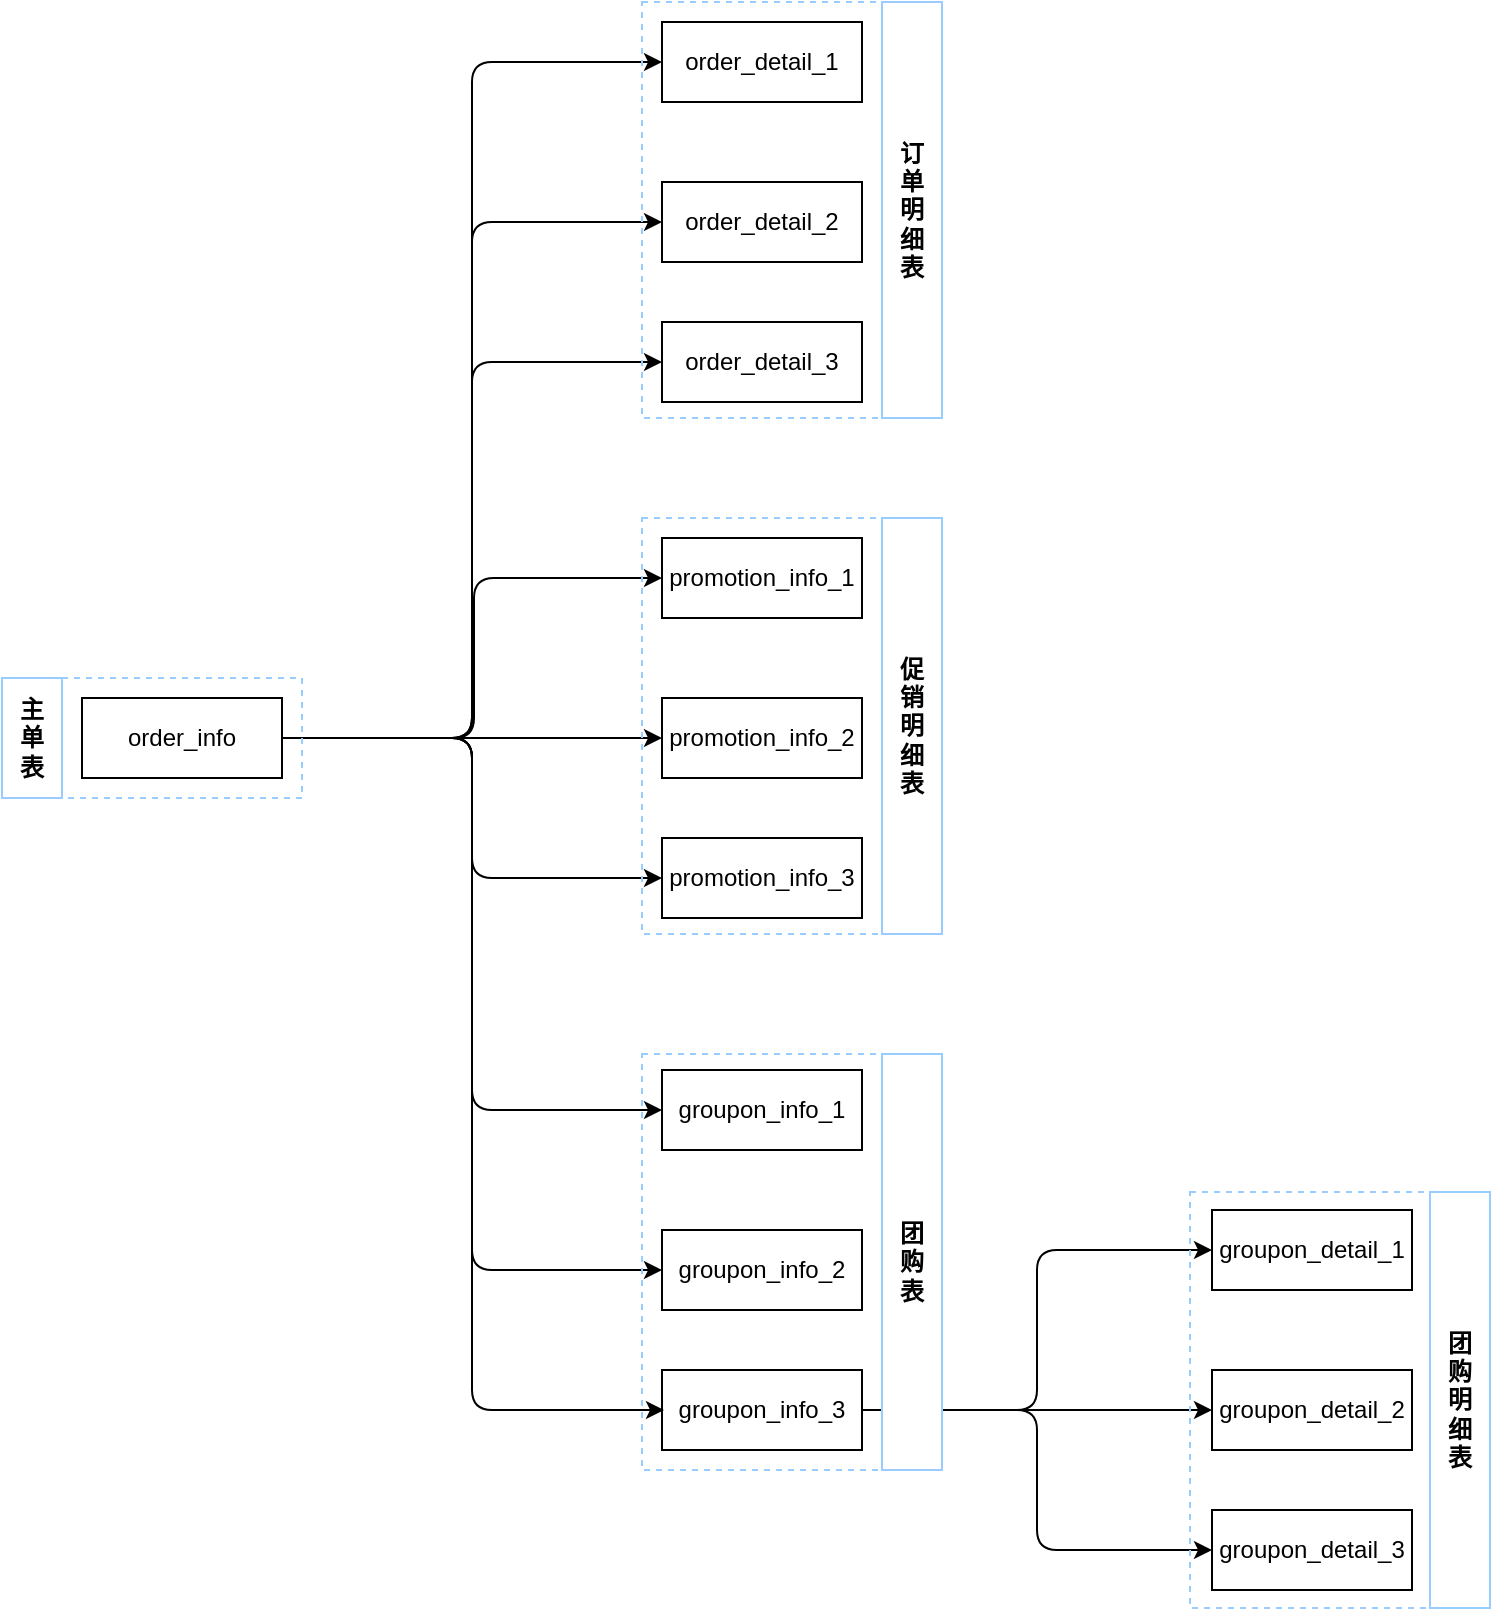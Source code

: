 <mxfile version="27.0.6" pages="6">
  <diagram id="INi-TdMHqP1IPeLA4web" name="表结构">
    <mxGraphModel dx="1430" dy="773" grid="1" gridSize="10" guides="1" tooltips="1" connect="1" arrows="1" fold="1" page="1" pageScale="1" pageWidth="827" pageHeight="1169" math="0" shadow="0">
      <root>
        <mxCell id="0" />
        <mxCell id="1" parent="0" />
        <mxCell id="FFxPaiSAMARXtlPJRVQ4-2" value="order_info" style="whiteSpace=wrap;html=1;" parent="1" vertex="1">
          <mxGeometry x="140" y="580" width="100" height="40" as="geometry" />
        </mxCell>
        <mxCell id="FFxPaiSAMARXtlPJRVQ4-3" value="order_detail_1" style="whiteSpace=wrap;html=1;" parent="1" vertex="1">
          <mxGeometry x="430" y="242" width="100" height="40" as="geometry" />
        </mxCell>
        <mxCell id="FFxPaiSAMARXtlPJRVQ4-5" value="order_detail_2" style="whiteSpace=wrap;html=1;" parent="1" vertex="1">
          <mxGeometry x="430" y="322" width="100" height="40" as="geometry" />
        </mxCell>
        <mxCell id="FFxPaiSAMARXtlPJRVQ4-6" value="" style="edgeStyle=elbowEdgeStyle;elbow=horizontal;html=1;rounded=1;curved=0;sourcePerimeterSpacing=0;targetPerimeterSpacing=0;startSize=6;endSize=6;" parent="1" source="FFxPaiSAMARXtlPJRVQ4-2" target="FFxPaiSAMARXtlPJRVQ4-5" edge="1">
          <mxGeometry relative="1" as="geometry">
            <Array as="points">
              <mxPoint x="335" y="478" />
            </Array>
          </mxGeometry>
        </mxCell>
        <mxCell id="FFxPaiSAMARXtlPJRVQ4-4" value="" style="edgeStyle=elbowEdgeStyle;elbow=horizontal;html=1;rounded=1;curved=0;sourcePerimeterSpacing=0;targetPerimeterSpacing=0;startSize=6;endSize=6;" parent="1" source="FFxPaiSAMARXtlPJRVQ4-2" target="FFxPaiSAMARXtlPJRVQ4-3" edge="1">
          <mxGeometry relative="1" as="geometry">
            <Array as="points">
              <mxPoint x="335" y="443" />
            </Array>
          </mxGeometry>
        </mxCell>
        <mxCell id="FFxPaiSAMARXtlPJRVQ4-7" value="order_detail_3" style="whiteSpace=wrap;html=1;" parent="1" vertex="1">
          <mxGeometry x="430" y="392" width="100" height="40" as="geometry" />
        </mxCell>
        <mxCell id="FFxPaiSAMARXtlPJRVQ4-9" value="" style="edgeStyle=elbowEdgeStyle;elbow=horizontal;html=1;rounded=1;curved=0;sourcePerimeterSpacing=0;targetPerimeterSpacing=0;startSize=6;endSize=6;entryX=0;entryY=0.5;entryDx=0;entryDy=0;exitX=1;exitY=0.5;exitDx=0;exitDy=0;" parent="1" source="FFxPaiSAMARXtlPJRVQ4-2" target="FFxPaiSAMARXtlPJRVQ4-7" edge="1">
          <mxGeometry relative="1" as="geometry">
            <mxPoint x="380" y="370" as="sourcePoint" />
            <mxPoint x="450" y="290" as="targetPoint" />
            <Array as="points">
              <mxPoint x="335" y="515" />
            </Array>
          </mxGeometry>
        </mxCell>
        <mxCell id="FFxPaiSAMARXtlPJRVQ4-10" value="promotion_info_1" style="whiteSpace=wrap;html=1;" parent="1" vertex="1">
          <mxGeometry x="430" y="500" width="100" height="40" as="geometry" />
        </mxCell>
        <mxCell id="FFxPaiSAMARXtlPJRVQ4-11" value="promotion_info_2" style="whiteSpace=wrap;html=1;" parent="1" vertex="1">
          <mxGeometry x="430" y="580" width="100" height="40" as="geometry" />
        </mxCell>
        <mxCell id="FFxPaiSAMARXtlPJRVQ4-12" value="" style="edgeStyle=elbowEdgeStyle;elbow=horizontal;html=1;rounded=1;curved=0;sourcePerimeterSpacing=0;targetPerimeterSpacing=0;startSize=6;endSize=6;exitX=1;exitY=0.5;exitDx=0;exitDy=0;" parent="1" source="FFxPaiSAMARXtlPJRVQ4-2" target="FFxPaiSAMARXtlPJRVQ4-11" edge="1">
          <mxGeometry relative="1" as="geometry">
            <mxPoint x="360" y="600" as="sourcePoint" />
          </mxGeometry>
        </mxCell>
        <mxCell id="FFxPaiSAMARXtlPJRVQ4-13" value="" style="edgeStyle=elbowEdgeStyle;elbow=horizontal;html=1;rounded=1;curved=0;sourcePerimeterSpacing=0;targetPerimeterSpacing=0;startSize=6;endSize=6;exitX=1;exitY=0.5;exitDx=0;exitDy=0;" parent="1" source="FFxPaiSAMARXtlPJRVQ4-2" target="FFxPaiSAMARXtlPJRVQ4-10" edge="1">
          <mxGeometry relative="1" as="geometry">
            <mxPoint x="360" y="600" as="sourcePoint" />
            <Array as="points">
              <mxPoint x="336" y="563" />
            </Array>
          </mxGeometry>
        </mxCell>
        <mxCell id="FFxPaiSAMARXtlPJRVQ4-14" value="promotion_info_3" style="whiteSpace=wrap;html=1;" parent="1" vertex="1">
          <mxGeometry x="430" y="650" width="100" height="40" as="geometry" />
        </mxCell>
        <mxCell id="FFxPaiSAMARXtlPJRVQ4-15" value="" style="edgeStyle=elbowEdgeStyle;elbow=horizontal;html=1;rounded=1;curved=0;sourcePerimeterSpacing=0;targetPerimeterSpacing=0;startSize=6;endSize=6;entryX=0;entryY=0.5;entryDx=0;entryDy=0;exitX=1;exitY=0.5;exitDx=0;exitDy=0;" parent="1" source="FFxPaiSAMARXtlPJRVQ4-2" target="FFxPaiSAMARXtlPJRVQ4-14" edge="1">
          <mxGeometry relative="1" as="geometry">
            <mxPoint x="370" y="600" as="sourcePoint" />
            <mxPoint x="440" y="530" as="targetPoint" />
          </mxGeometry>
        </mxCell>
        <mxCell id="FFxPaiSAMARXtlPJRVQ4-16" value="groupon_info_1" style="whiteSpace=wrap;html=1;" parent="1" vertex="1">
          <mxGeometry x="430" y="766" width="100" height="40" as="geometry" />
        </mxCell>
        <mxCell id="FFxPaiSAMARXtlPJRVQ4-17" value="groupon_info_2" style="whiteSpace=wrap;html=1;" parent="1" vertex="1">
          <mxGeometry x="430" y="846" width="100" height="40" as="geometry" />
        </mxCell>
        <mxCell id="FFxPaiSAMARXtlPJRVQ4-18" value="" style="edgeStyle=elbowEdgeStyle;elbow=horizontal;html=1;rounded=1;curved=0;sourcePerimeterSpacing=0;targetPerimeterSpacing=0;startSize=6;endSize=6;exitX=1;exitY=0.5;exitDx=0;exitDy=0;" parent="1" source="FFxPaiSAMARXtlPJRVQ4-2" target="FFxPaiSAMARXtlPJRVQ4-17" edge="1">
          <mxGeometry relative="1" as="geometry">
            <mxPoint x="360" y="840" as="sourcePoint" />
          </mxGeometry>
        </mxCell>
        <mxCell id="FFxPaiSAMARXtlPJRVQ4-19" value="" style="edgeStyle=elbowEdgeStyle;elbow=horizontal;html=1;rounded=1;curved=0;sourcePerimeterSpacing=0;targetPerimeterSpacing=0;startSize=6;endSize=6;" parent="1" target="FFxPaiSAMARXtlPJRVQ4-16" edge="1">
          <mxGeometry relative="1" as="geometry">
            <mxPoint x="240" y="600" as="sourcePoint" />
            <Array as="points">
              <mxPoint x="335" y="681" />
            </Array>
          </mxGeometry>
        </mxCell>
        <mxCell id="FFxPaiSAMARXtlPJRVQ4-20" value="groupon_info_3" style="whiteSpace=wrap;html=1;" parent="1" vertex="1">
          <mxGeometry x="430" y="916" width="100" height="40" as="geometry" />
        </mxCell>
        <mxCell id="FFxPaiSAMARXtlPJRVQ4-21" value="" style="edgeStyle=elbowEdgeStyle;elbow=horizontal;html=1;rounded=1;curved=0;sourcePerimeterSpacing=0;targetPerimeterSpacing=0;startSize=6;endSize=6;entryX=0;entryY=0.5;entryDx=0;entryDy=0;" parent="1" edge="1">
          <mxGeometry relative="1" as="geometry">
            <mxPoint x="251" y="600" as="sourcePoint" />
            <mxPoint x="431" y="936" as="targetPoint" />
            <Array as="points">
              <mxPoint x="335" y="771" />
            </Array>
          </mxGeometry>
        </mxCell>
        <mxCell id="FFxPaiSAMARXtlPJRVQ4-22" value="groupon_detail_1" style="whiteSpace=wrap;html=1;" parent="1" vertex="1">
          <mxGeometry x="705" y="836" width="100" height="40" as="geometry" />
        </mxCell>
        <mxCell id="FFxPaiSAMARXtlPJRVQ4-23" value="groupon_detail_2" style="whiteSpace=wrap;html=1;" parent="1" vertex="1">
          <mxGeometry x="705" y="916" width="100" height="40" as="geometry" />
        </mxCell>
        <mxCell id="FFxPaiSAMARXtlPJRVQ4-24" value="" style="edgeStyle=elbowEdgeStyle;elbow=horizontal;html=1;rounded=1;curved=0;sourcePerimeterSpacing=0;targetPerimeterSpacing=0;startSize=6;endSize=6;" parent="1" target="FFxPaiSAMARXtlPJRVQ4-23" edge="1">
          <mxGeometry relative="1" as="geometry">
            <mxPoint x="530" y="936" as="sourcePoint" />
          </mxGeometry>
        </mxCell>
        <mxCell id="FFxPaiSAMARXtlPJRVQ4-25" value="" style="edgeStyle=elbowEdgeStyle;elbow=horizontal;html=1;rounded=1;curved=0;sourcePerimeterSpacing=0;targetPerimeterSpacing=0;startSize=6;endSize=6;" parent="1" target="FFxPaiSAMARXtlPJRVQ4-22" edge="1">
          <mxGeometry relative="1" as="geometry">
            <mxPoint x="530" y="936" as="sourcePoint" />
          </mxGeometry>
        </mxCell>
        <mxCell id="FFxPaiSAMARXtlPJRVQ4-26" value="groupon_detail_3" style="whiteSpace=wrap;html=1;" parent="1" vertex="1">
          <mxGeometry x="705" y="986" width="100" height="40" as="geometry" />
        </mxCell>
        <mxCell id="FFxPaiSAMARXtlPJRVQ4-27" value="" style="edgeStyle=elbowEdgeStyle;elbow=horizontal;html=1;rounded=1;curved=0;sourcePerimeterSpacing=0;targetPerimeterSpacing=0;startSize=6;endSize=6;entryX=0;entryY=0.5;entryDx=0;entryDy=0;exitX=1;exitY=0.5;exitDx=0;exitDy=0;" parent="1" target="FFxPaiSAMARXtlPJRVQ4-26" edge="1">
          <mxGeometry relative="1" as="geometry">
            <mxPoint x="530" y="936" as="sourcePoint" />
            <mxPoint x="610" y="866" as="targetPoint" />
          </mxGeometry>
        </mxCell>
        <mxCell id="FFxPaiSAMARXtlPJRVQ4-29" value="" style="rounded=0;whiteSpace=wrap;html=1;fillColor=none;dashed=1;strokeColor=#99CCFF;" parent="1" vertex="1">
          <mxGeometry x="130" y="570" width="120" height="60" as="geometry" />
        </mxCell>
        <mxCell id="FFxPaiSAMARXtlPJRVQ4-30" value="主&lt;div&gt;单&lt;/div&gt;&lt;div&gt;表&lt;/div&gt;" style="rounded=0;whiteSpace=wrap;html=1;fillColor=default;strokeColor=#99CCFF;fontStyle=1" parent="1" vertex="1">
          <mxGeometry x="100" y="570" width="30" height="60" as="geometry" />
        </mxCell>
        <mxCell id="FFxPaiSAMARXtlPJRVQ4-31" value="" style="rounded=0;whiteSpace=wrap;html=1;fillColor=none;dashed=1;strokeColor=#99CCFF;" parent="1" vertex="1">
          <mxGeometry x="420" y="232" width="120" height="208" as="geometry" />
        </mxCell>
        <mxCell id="FFxPaiSAMARXtlPJRVQ4-32" value="订&lt;br&gt;&lt;div&gt;单&lt;/div&gt;&lt;div&gt;明&lt;/div&gt;&lt;div&gt;细&lt;/div&gt;&lt;div&gt;表&lt;/div&gt;" style="rounded=0;whiteSpace=wrap;html=1;fillColor=default;strokeColor=#99CCFF;fontStyle=1" parent="1" vertex="1">
          <mxGeometry x="540" y="232" width="30" height="208" as="geometry" />
        </mxCell>
        <mxCell id="FFxPaiSAMARXtlPJRVQ4-33" value="" style="rounded=0;whiteSpace=wrap;html=1;fillColor=none;dashed=1;strokeColor=#99CCFF;" parent="1" vertex="1">
          <mxGeometry x="420" y="490" width="120" height="208" as="geometry" />
        </mxCell>
        <mxCell id="FFxPaiSAMARXtlPJRVQ4-34" value="促&lt;div&gt;销&lt;br&gt;&lt;div&gt;明&lt;/div&gt;&lt;div&gt;细&lt;/div&gt;&lt;div&gt;表&lt;/div&gt;&lt;/div&gt;" style="rounded=0;whiteSpace=wrap;html=1;fillColor=default;strokeColor=#99CCFF;fontStyle=1" parent="1" vertex="1">
          <mxGeometry x="540" y="490" width="30" height="208" as="geometry" />
        </mxCell>
        <mxCell id="FFxPaiSAMARXtlPJRVQ4-35" value="" style="rounded=0;whiteSpace=wrap;html=1;fillColor=none;dashed=1;strokeColor=#99CCFF;" parent="1" vertex="1">
          <mxGeometry x="420" y="758" width="120" height="208" as="geometry" />
        </mxCell>
        <mxCell id="FFxPaiSAMARXtlPJRVQ4-36" value="团&lt;div&gt;购&lt;br&gt;&lt;div&gt;&lt;div&gt;表&lt;/div&gt;&lt;/div&gt;&lt;/div&gt;" style="rounded=0;whiteSpace=wrap;html=1;fillColor=default;strokeColor=#99CCFF;fontStyle=1" parent="1" vertex="1">
          <mxGeometry x="540" y="758" width="30" height="208" as="geometry" />
        </mxCell>
        <mxCell id="FFxPaiSAMARXtlPJRVQ4-37" value="" style="rounded=0;whiteSpace=wrap;html=1;fillColor=none;dashed=1;strokeColor=#99CCFF;" parent="1" vertex="1">
          <mxGeometry x="694" y="827" width="120" height="208" as="geometry" />
        </mxCell>
        <mxCell id="FFxPaiSAMARXtlPJRVQ4-38" value="团&lt;div&gt;购&lt;br&gt;&lt;div&gt;&lt;div&gt;明&lt;/div&gt;&lt;div&gt;细&lt;/div&gt;&lt;div&gt;表&lt;/div&gt;&lt;/div&gt;&lt;/div&gt;" style="rounded=0;whiteSpace=wrap;html=1;fillColor=default;strokeColor=#99CCFF;fontStyle=1" parent="1" vertex="1">
          <mxGeometry x="814" y="827" width="30" height="208" as="geometry" />
        </mxCell>
      </root>
    </mxGraphModel>
  </diagram>
  <diagram id="mz2zmT60uNEbT405w6Dk" name="数据通路">
    <mxGraphModel dx="2901" dy="1121" grid="1" gridSize="10" guides="1" tooltips="1" connect="1" arrows="1" fold="1" page="1" pageScale="1" pageWidth="827" pageHeight="1169" math="0" shadow="0">
      <root>
        <mxCell id="0" />
        <mxCell id="1" parent="0" />
        <mxCell id="aokSKC6UchGeUyw3YI9L-29" value="" style="rounded=0;whiteSpace=wrap;html=1;fillColor=none;dashed=1;" vertex="1" parent="1">
          <mxGeometry x="623" y="170" width="427" height="300" as="geometry" />
        </mxCell>
        <mxCell id="aokSKC6UchGeUyw3YI9L-28" value="" style="rounded=0;whiteSpace=wrap;html=1;fillColor=none;dashed=1;" vertex="1" parent="1">
          <mxGeometry x="-158" y="170" width="260" height="300" as="geometry" />
        </mxCell>
        <mxCell id="aokSKC6UchGeUyw3YI9L-1" value="BinLog" style="rounded=0;whiteSpace=wrap;html=1;textDirection=vertical-lr;fontSize=24;" vertex="1" parent="1">
          <mxGeometry x="102" y="170" width="80" height="300" as="geometry" />
        </mxCell>
        <mxCell id="aokSKC6UchGeUyw3YI9L-4" value="Table: order_info_xx" style="shape=process;whiteSpace=wrap;html=1;backgroundOutline=1;align=left;spacingLeft=7;" vertex="1" parent="1">
          <mxGeometry x="-128" y="180" width="180" height="60" as="geometry" />
        </mxCell>
        <mxCell id="aokSKC6UchGeUyw3YI9L-5" value="Table: order_detail_xx" style="shape=process;whiteSpace=wrap;html=1;backgroundOutline=1;align=left;spacingLeft=7;" vertex="1" parent="1">
          <mxGeometry x="-128" y="253" width="180" height="60" as="geometry" />
        </mxCell>
        <mxCell id="aokSKC6UchGeUyw3YI9L-6" value="Table: promotion_info_xx" style="shape=process;whiteSpace=wrap;html=1;backgroundOutline=1;align=left;spacingLeft=7;" vertex="1" parent="1">
          <mxGeometry x="-128" y="327" width="180" height="60" as="geometry" />
        </mxCell>
        <mxCell id="aokSKC6UchGeUyw3YI9L-7" value="Table: groupon_info_xx" style="shape=process;whiteSpace=wrap;html=1;backgroundOutline=1;align=left;spacingLeft=7;" vertex="1" parent="1">
          <mxGeometry x="-128" y="400" width="180" height="60" as="geometry" />
        </mxCell>
        <mxCell id="aokSKC6UchGeUyw3YI9L-16" value="" style="group;horizontal=1;" vertex="1" connectable="0" parent="1">
          <mxGeometry x="290" y="265" width="155.5" height="110" as="geometry" />
        </mxCell>
        <mxCell id="aokSKC6UchGeUyw3YI9L-8" value="" style="shape=cylinder3;whiteSpace=wrap;html=1;boundedLbl=1;backgroundOutline=1;size=11;rotation=-90;" vertex="1" parent="aokSKC6UchGeUyw3YI9L-16">
          <mxGeometry x="58" y="12.5" width="110" height="85" as="geometry" />
        </mxCell>
        <mxCell id="aokSKC6UchGeUyw3YI9L-9" value="" style="shape=cylinder3;whiteSpace=wrap;html=1;boundedLbl=1;backgroundOutline=1;size=11;rotation=-90;" vertex="1" parent="aokSKC6UchGeUyw3YI9L-16">
          <mxGeometry x="47.5" y="12.5" width="110" height="85" as="geometry" />
        </mxCell>
        <mxCell id="aokSKC6UchGeUyw3YI9L-10" value="" style="shape=cylinder3;whiteSpace=wrap;html=1;boundedLbl=1;backgroundOutline=1;size=11;rotation=-90;" vertex="1" parent="aokSKC6UchGeUyw3YI9L-16">
          <mxGeometry x="37.5" y="12.5" width="110" height="85" as="geometry" />
        </mxCell>
        <mxCell id="aokSKC6UchGeUyw3YI9L-11" value="" style="shape=cylinder3;whiteSpace=wrap;html=1;boundedLbl=1;backgroundOutline=1;size=11;rotation=-90;" vertex="1" parent="aokSKC6UchGeUyw3YI9L-16">
          <mxGeometry x="27.5" y="12.5" width="110" height="85" as="geometry" />
        </mxCell>
        <mxCell id="aokSKC6UchGeUyw3YI9L-12" value="" style="shape=cylinder3;whiteSpace=wrap;html=1;boundedLbl=1;backgroundOutline=1;size=11;rotation=-90;" vertex="1" parent="aokSKC6UchGeUyw3YI9L-16">
          <mxGeometry x="17.5" y="12.5" width="110" height="85" as="geometry" />
        </mxCell>
        <mxCell id="aokSKC6UchGeUyw3YI9L-13" value="" style="shape=cylinder3;whiteSpace=wrap;html=1;boundedLbl=1;backgroundOutline=1;size=11;rotation=-90;" vertex="1" parent="aokSKC6UchGeUyw3YI9L-16">
          <mxGeometry x="7.5" y="12.5" width="110" height="85" as="geometry" />
        </mxCell>
        <mxCell id="aokSKC6UchGeUyw3YI9L-14" value="" style="shape=cylinder3;whiteSpace=wrap;html=1;boundedLbl=1;backgroundOutline=1;size=11;rotation=-90;" vertex="1" parent="aokSKC6UchGeUyw3YI9L-16">
          <mxGeometry x="-2.5" y="12.5" width="110" height="85" as="geometry" />
        </mxCell>
        <mxCell id="aokSKC6UchGeUyw3YI9L-15" value="" style="shape=cylinder3;whiteSpace=wrap;html=1;boundedLbl=1;backgroundOutline=1;size=11;rotation=-90;" vertex="1" parent="aokSKC6UchGeUyw3YI9L-16">
          <mxGeometry x="-12.5" y="12.5" width="110" height="85" as="geometry" />
        </mxCell>
        <mxCell id="aokSKC6UchGeUyw3YI9L-19" value="Kafka" style="text;html=1;align=center;verticalAlign=middle;resizable=0;points=[];autosize=1;strokeColor=none;fillColor=none;fontStyle=1;fontSize=18;" vertex="1" parent="aokSKC6UchGeUyw3YI9L-16">
          <mxGeometry x="17.5" y="35" width="70" height="40" as="geometry" />
        </mxCell>
        <mxCell id="aokSKC6UchGeUyw3YI9L-17" style="edgeStyle=orthogonalEdgeStyle;rounded=0;orthogonalLoop=1;jettySize=auto;html=1;exitX=1;exitY=0.5;exitDx=0;exitDy=0;entryX=0.5;entryY=0;entryDx=0;entryDy=0;entryPerimeter=0;" edge="1" parent="1" source="aokSKC6UchGeUyw3YI9L-1" target="aokSKC6UchGeUyw3YI9L-15">
          <mxGeometry relative="1" as="geometry" />
        </mxCell>
        <mxCell id="aokSKC6UchGeUyw3YI9L-18" value="Push" style="edgeLabel;html=1;align=center;verticalAlign=middle;resizable=0;points=[];fontStyle=1;fontSize=13;" vertex="1" connectable="0" parent="aokSKC6UchGeUyw3YI9L-17">
          <mxGeometry x="-0.05" y="-1" relative="1" as="geometry">
            <mxPoint y="-3" as="offset" />
          </mxGeometry>
        </mxCell>
        <mxCell id="aokSKC6UchGeUyw3YI9L-20" value="Consumer" style="rounded=0;whiteSpace=wrap;html=1;textDirection=vertical-lr;fontStyle=1;fontSize=24;" vertex="1" parent="1">
          <mxGeometry x="533" y="170" width="90" height="300" as="geometry" />
        </mxCell>
        <mxCell id="aokSKC6UchGeUyw3YI9L-21" style="edgeStyle=orthogonalEdgeStyle;rounded=0;orthogonalLoop=1;jettySize=auto;html=1;exitX=0;exitY=0.5;exitDx=0;exitDy=0;entryX=0.5;entryY=1;entryDx=0;entryDy=0;entryPerimeter=0;" edge="1" parent="1" source="aokSKC6UchGeUyw3YI9L-20" target="aokSKC6UchGeUyw3YI9L-8">
          <mxGeometry relative="1" as="geometry" />
        </mxCell>
        <mxCell id="aokSKC6UchGeUyw3YI9L-22" value="&lt;font style=&quot;font-size: 13px;&quot;&gt;&lt;b&gt;Pull&lt;/b&gt;&lt;/font&gt;" style="edgeLabel;html=1;align=center;verticalAlign=middle;resizable=0;points=[];" vertex="1" connectable="0" parent="aokSKC6UchGeUyw3YI9L-21">
          <mxGeometry x="0.041" relative="1" as="geometry">
            <mxPoint y="-3" as="offset" />
          </mxGeometry>
        </mxCell>
        <mxCell id="aokSKC6UchGeUyw3YI9L-24" value="Consumer 1" style="shape=process;whiteSpace=wrap;html=1;backgroundOutline=1;" vertex="1" parent="1">
          <mxGeometry x="680" y="177" width="320" height="60" as="geometry" />
        </mxCell>
        <mxCell id="aokSKC6UchGeUyw3YI9L-25" value="Consumer 2" style="shape=process;whiteSpace=wrap;html=1;backgroundOutline=1;" vertex="1" parent="1">
          <mxGeometry x="680" y="252" width="320" height="60" as="geometry" />
        </mxCell>
        <mxCell id="aokSKC6UchGeUyw3YI9L-26" value="Consumer 2" style="shape=process;whiteSpace=wrap;html=1;backgroundOutline=1;" vertex="1" parent="1">
          <mxGeometry x="680" y="327" width="320" height="60" as="geometry" />
        </mxCell>
        <mxCell id="aokSKC6UchGeUyw3YI9L-27" value="Consumer N" style="shape=process;whiteSpace=wrap;html=1;backgroundOutline=1;" vertex="1" parent="1">
          <mxGeometry x="680" y="402" width="320" height="60" as="geometry" />
        </mxCell>
      </root>
    </mxGraphModel>
  </diagram>
  <diagram id="8b4mGKqqV1oHuGkqpnml" name="系统架构">
    <mxGraphModel dx="2422" dy="862" grid="1" gridSize="10" guides="1" tooltips="1" connect="1" arrows="1" fold="1" page="1" pageScale="1" pageWidth="827" pageHeight="1169" math="0" shadow="0">
      <root>
        <mxCell id="0" />
        <mxCell id="1" parent="0" />
        <mxCell id="CyA0IWYdoH67KUbH8Dvg-54" value="" style="rounded=0;whiteSpace=wrap;html=1;fillColor=none;dashed=1;" parent="1" vertex="1">
          <mxGeometry x="240" y="283" width="300" height="60" as="geometry" />
        </mxCell>
        <mxCell id="CyA0IWYdoH67KUbH8Dvg-39" value="&lt;span style=&quot;text-wrap-mode: nowrap;&quot;&gt;自 定 义&lt;/span&gt;&lt;div style=&quot;text-wrap-mode: nowrap;&quot;&gt;&lt;span style=&quot;background-color: initial;&quot;&gt;处&lt;/span&gt;&lt;span style=&quot;background-color: initial;&quot;&gt;理函数&lt;/span&gt;&lt;/div&gt;" style="rounded=0;whiteSpace=wrap;html=1;fontStyle=1;fontSize=13;" parent="1" vertex="1">
          <mxGeometry x="580" y="850" width="60" height="60" as="geometry" />
        </mxCell>
        <mxCell id="CyA0IWYdoH67KUbH8Dvg-29" value="" style="rounded=0;whiteSpace=wrap;html=1;fillColor=none;dashed=1;" parent="1" vertex="1">
          <mxGeometry x="380" y="751" width="160" height="60" as="geometry" />
        </mxCell>
        <mxCell id="CyA0IWYdoH67KUbH8Dvg-28" value="" style="rounded=0;whiteSpace=wrap;html=1;fillColor=none;dashed=1;" parent="1" vertex="1">
          <mxGeometry x="240" y="751" width="100" height="60" as="geometry" />
        </mxCell>
        <mxCell id="CyA0IWYdoH67KUbH8Dvg-2" value="Kafka" style="rounded=0;whiteSpace=wrap;html=1;" parent="1" vertex="1">
          <mxGeometry x="250" y="293" width="80" height="40" as="geometry" />
        </mxCell>
        <mxCell id="CyA0IWYdoH67KUbH8Dvg-3" value="MySQL" style="rounded=0;whiteSpace=wrap;html=1;" parent="1" vertex="1">
          <mxGeometry x="350" y="293" width="80" height="40" as="geometry" />
        </mxCell>
        <mxCell id="CyA0IWYdoH67KUbH8Dvg-4" value="CURL" style="rounded=0;whiteSpace=wrap;html=1;" parent="1" vertex="1">
          <mxGeometry x="450" y="293" width="80" height="40" as="geometry" />
        </mxCell>
        <mxCell id="CyA0IWYdoH67KUbH8Dvg-14" style="edgeStyle=orthogonalEdgeStyle;rounded=0;orthogonalLoop=1;jettySize=auto;html=1;exitX=0.5;exitY=0;exitDx=0;exitDy=0;entryX=0.5;entryY=1;entryDx=0;entryDy=0;" parent="1" source="CyA0IWYdoH67KUbH8Dvg-5" target="CyA0IWYdoH67KUbH8Dvg-2" edge="1">
          <mxGeometry relative="1" as="geometry" />
        </mxCell>
        <mxCell id="CyA0IWYdoH67KUbH8Dvg-15" style="edgeStyle=orthogonalEdgeStyle;rounded=0;orthogonalLoop=1;jettySize=auto;html=1;exitX=0.5;exitY=0;exitDx=0;exitDy=0;entryX=0.5;entryY=1;entryDx=0;entryDy=0;" parent="1" source="CyA0IWYdoH67KUbH8Dvg-5" target="CyA0IWYdoH67KUbH8Dvg-3" edge="1">
          <mxGeometry relative="1" as="geometry" />
        </mxCell>
        <mxCell id="CyA0IWYdoH67KUbH8Dvg-16" style="edgeStyle=orthogonalEdgeStyle;rounded=0;orthogonalLoop=1;jettySize=auto;html=1;exitX=0.5;exitY=0;exitDx=0;exitDy=0;entryX=0.5;entryY=1;entryDx=0;entryDy=0;" parent="1" source="CyA0IWYdoH67KUbH8Dvg-5" target="CyA0IWYdoH67KUbH8Dvg-4" edge="1">
          <mxGeometry relative="1" as="geometry" />
        </mxCell>
        <mxCell id="CyA0IWYdoH67KUbH8Dvg-17" value="分类型" style="edgeLabel;html=1;align=center;verticalAlign=middle;resizable=0;points=[];" parent="CyA0IWYdoH67KUbH8Dvg-16" vertex="1" connectable="0">
          <mxGeometry x="-0.835" y="1" relative="1" as="geometry">
            <mxPoint as="offset" />
          </mxGeometry>
        </mxCell>
        <mxCell id="CyA0IWYdoH67KUbH8Dvg-5" value="采集数据" style="rounded=0;whiteSpace=wrap;html=1;" parent="1" vertex="1">
          <mxGeometry x="240" y="387" width="300" height="40" as="geometry" />
        </mxCell>
        <mxCell id="CyA0IWYdoH67KUbH8Dvg-11" value="" style="group" parent="1" vertex="1" connectable="0">
          <mxGeometry x="345" y="477" width="90" height="80" as="geometry" />
        </mxCell>
        <mxCell id="CyA0IWYdoH67KUbH8Dvg-7" value="" style="shape=cylinder3;whiteSpace=wrap;html=1;boundedLbl=1;backgroundOutline=1;size=15;" parent="CyA0IWYdoH67KUbH8Dvg-11" vertex="1">
          <mxGeometry y="27.664" width="90" height="52.336" as="geometry" />
        </mxCell>
        <mxCell id="CyA0IWYdoH67KUbH8Dvg-8" value="" style="shape=cylinder3;whiteSpace=wrap;html=1;boundedLbl=1;backgroundOutline=1;size=15;" parent="CyA0IWYdoH67KUbH8Dvg-11" vertex="1">
          <mxGeometry y="18.692" width="90" height="52.336" as="geometry" />
        </mxCell>
        <mxCell id="CyA0IWYdoH67KUbH8Dvg-9" value="" style="shape=cylinder3;whiteSpace=wrap;html=1;boundedLbl=1;backgroundOutline=1;size=15;" parent="CyA0IWYdoH67KUbH8Dvg-11" vertex="1">
          <mxGeometry y="8.972" width="90" height="52.336" as="geometry" />
        </mxCell>
        <mxCell id="CyA0IWYdoH67KUbH8Dvg-10" value="通道" style="shape=cylinder3;whiteSpace=wrap;html=1;boundedLbl=1;backgroundOutline=1;size=15;" parent="CyA0IWYdoH67KUbH8Dvg-11" vertex="1">
          <mxGeometry width="90" height="52.336" as="geometry" />
        </mxCell>
        <mxCell id="CyA0IWYdoH67KUbH8Dvg-12" style="edgeStyle=orthogonalEdgeStyle;rounded=0;orthogonalLoop=1;jettySize=auto;html=1;exitX=0.5;exitY=1;exitDx=0;exitDy=0;entryX=0.5;entryY=0;entryDx=0;entryDy=0;entryPerimeter=0;" parent="1" source="CyA0IWYdoH67KUbH8Dvg-5" target="CyA0IWYdoH67KUbH8Dvg-10" edge="1">
          <mxGeometry relative="1" as="geometry" />
        </mxCell>
        <mxCell id="CyA0IWYdoH67KUbH8Dvg-13" value="写入" style="edgeLabel;html=1;align=center;verticalAlign=middle;resizable=0;points=[];" parent="CyA0IWYdoH67KUbH8Dvg-12" vertex="1" connectable="0">
          <mxGeometry x="-0.353" y="1" relative="1" as="geometry">
            <mxPoint x="-2" y="4" as="offset" />
          </mxGeometry>
        </mxCell>
        <mxCell id="CyA0IWYdoH67KUbH8Dvg-18" value="消费数据" style="rounded=0;whiteSpace=wrap;html=1;" parent="1" vertex="1">
          <mxGeometry x="240" y="610" width="300" height="40" as="geometry" />
        </mxCell>
        <mxCell id="CyA0IWYdoH67KUbH8Dvg-19" style="edgeStyle=orthogonalEdgeStyle;rounded=0;orthogonalLoop=1;jettySize=auto;html=1;exitX=0.5;exitY=0;exitDx=0;exitDy=0;entryX=0.5;entryY=1;entryDx=0;entryDy=0;entryPerimeter=0;" parent="1" source="CyA0IWYdoH67KUbH8Dvg-18" target="CyA0IWYdoH67KUbH8Dvg-7" edge="1">
          <mxGeometry relative="1" as="geometry" />
        </mxCell>
        <mxCell id="CyA0IWYdoH67KUbH8Dvg-20" value="读取" style="edgeLabel;html=1;align=center;verticalAlign=middle;resizable=0;points=[];" parent="CyA0IWYdoH67KUbH8Dvg-19" vertex="1" connectable="0">
          <mxGeometry x="-0.164" relative="1" as="geometry">
            <mxPoint as="offset" />
          </mxGeometry>
        </mxCell>
        <mxCell id="CyA0IWYdoH67KUbH8Dvg-21" value="单数据处理" style="rounded=0;whiteSpace=wrap;html=1;" parent="1" vertex="1">
          <mxGeometry x="240" y="711" width="100" height="40" as="geometry" />
        </mxCell>
        <mxCell id="CyA0IWYdoH67KUbH8Dvg-22" value="批数据处理" style="rounded=0;whiteSpace=wrap;html=1;" parent="1" vertex="1">
          <mxGeometry x="380" y="711" width="160" height="40" as="geometry" />
        </mxCell>
        <mxCell id="CyA0IWYdoH67KUbH8Dvg-23" value="OR" style="text;html=1;align=center;verticalAlign=middle;resizable=0;points=[];autosize=1;strokeColor=none;fillColor=none;" parent="1" vertex="1">
          <mxGeometry x="340" y="716" width="40" height="30" as="geometry" />
        </mxCell>
        <mxCell id="CyA0IWYdoH67KUbH8Dvg-24" value="" style="shape=flexArrow;endArrow=classic;html=1;rounded=0;endWidth=31.541;endSize=5.498;width=25.116;" parent="1" edge="1">
          <mxGeometry width="50" height="50" relative="1" as="geometry">
            <mxPoint x="389.77" y="660" as="sourcePoint" />
            <mxPoint x="390" y="695" as="targetPoint" />
          </mxGeometry>
        </mxCell>
        <mxCell id="CyA0IWYdoH67KUbH8Dvg-25" value="Processor" style="shape=cylinder3;whiteSpace=wrap;html=1;boundedLbl=1;backgroundOutline=1;size=6.674;" parent="1" vertex="1">
          <mxGeometry x="255" y="762" width="70" height="40" as="geometry" />
        </mxCell>
        <mxCell id="CyA0IWYdoH67KUbH8Dvg-26" value="Processor" style="shape=cylinder3;whiteSpace=wrap;html=1;boundedLbl=1;backgroundOutline=1;size=6.674;" parent="1" vertex="1">
          <mxGeometry x="384.5" y="762" width="70" height="40" as="geometry" />
        </mxCell>
        <mxCell id="CyA0IWYdoH67KUbH8Dvg-27" value="Processor" style="shape=cylinder3;whiteSpace=wrap;html=1;boundedLbl=1;backgroundOutline=1;size=6.674;" parent="1" vertex="1">
          <mxGeometry x="465.5" y="762" width="70" height="40" as="geometry" />
        </mxCell>
        <mxCell id="CyA0IWYdoH67KUbH8Dvg-30" value="" style="rounded=0;whiteSpace=wrap;html=1;dashed=1;" parent="1" vertex="1">
          <mxGeometry x="240" y="850" width="300" height="60" as="geometry" />
        </mxCell>
        <mxCell id="CyA0IWYdoH67KUbH8Dvg-31" value="TPL Func" style="rounded=0;whiteSpace=wrap;html=1;fillColor=#dae8fc;strokeColor=#6c8ebf;" parent="1" vertex="1">
          <mxGeometry x="247" y="860" width="90" height="40" as="geometry" />
        </mxCell>
        <mxCell id="CyA0IWYdoH67KUbH8Dvg-32" value="TPL Func" style="rounded=0;whiteSpace=wrap;html=1;fillColor=#dae8fc;strokeColor=#6c8ebf;" parent="1" vertex="1">
          <mxGeometry x="345" y="860" width="90" height="40" as="geometry" />
        </mxCell>
        <mxCell id="CyA0IWYdoH67KUbH8Dvg-33" value="TPL Func" style="rounded=0;whiteSpace=wrap;html=1;fillColor=#dae8fc;strokeColor=#6c8ebf;" parent="1" vertex="1">
          <mxGeometry x="444" y="860" width="90" height="40" as="geometry" />
        </mxCell>
        <mxCell id="CyA0IWYdoH67KUbH8Dvg-34" style="edgeStyle=orthogonalEdgeStyle;rounded=0;orthogonalLoop=1;jettySize=auto;html=1;exitX=0.5;exitY=1;exitDx=0;exitDy=0;exitPerimeter=0;entryX=0.168;entryY=0.018;entryDx=0;entryDy=0;entryPerimeter=0;dashed=1;" parent="1" source="CyA0IWYdoH67KUbH8Dvg-25" target="CyA0IWYdoH67KUbH8Dvg-30" edge="1">
          <mxGeometry relative="1" as="geometry" />
        </mxCell>
        <mxCell id="CyA0IWYdoH67KUbH8Dvg-35" style="edgeStyle=orthogonalEdgeStyle;rounded=0;orthogonalLoop=1;jettySize=auto;html=1;exitX=0.5;exitY=1;exitDx=0;exitDy=0;exitPerimeter=0;entryX=0.599;entryY=0.005;entryDx=0;entryDy=0;entryPerimeter=0;" parent="1" source="CyA0IWYdoH67KUbH8Dvg-26" target="CyA0IWYdoH67KUbH8Dvg-30" edge="1">
          <mxGeometry relative="1" as="geometry" />
        </mxCell>
        <mxCell id="CyA0IWYdoH67KUbH8Dvg-37" style="edgeStyle=orthogonalEdgeStyle;rounded=0;orthogonalLoop=1;jettySize=auto;html=1;exitX=0.5;exitY=1;exitDx=0;exitDy=0;exitPerimeter=0;entryX=0.871;entryY=-0.046;entryDx=0;entryDy=0;entryPerimeter=0;" parent="1" source="CyA0IWYdoH67KUbH8Dvg-27" target="CyA0IWYdoH67KUbH8Dvg-30" edge="1">
          <mxGeometry relative="1" as="geometry" />
        </mxCell>
        <mxCell id="CyA0IWYdoH67KUbH8Dvg-40" value="&lt;span style=&quot;text-wrap-mode: nowrap;&quot;&gt;自 定 义&lt;/span&gt;&lt;div style=&quot;text-wrap-mode: nowrap;&quot;&gt;数据来源&lt;/div&gt;" style="rounded=0;whiteSpace=wrap;html=1;fontStyle=1;fontSize=13;" parent="1" vertex="1">
          <mxGeometry x="580" y="283" width="60" height="60" as="geometry" />
        </mxCell>
        <mxCell id="CyA0IWYdoH67KUbH8Dvg-51" style="edgeStyle=orthogonalEdgeStyle;rounded=0;orthogonalLoop=1;jettySize=auto;html=1;exitX=1;exitY=0.5;exitDx=0;exitDy=0;entryX=0;entryY=0.5;entryDx=0;entryDy=0;" parent="1" source="CyA0IWYdoH67KUbH8Dvg-41" target="CyA0IWYdoH67KUbH8Dvg-45" edge="1">
          <mxGeometry relative="1" as="geometry" />
        </mxCell>
        <mxCell id="CyA0IWYdoH67KUbH8Dvg-52" value="加载配置" style="edgeLabel;html=1;align=center;verticalAlign=middle;resizable=0;points=[];" parent="CyA0IWYdoH67KUbH8Dvg-51" vertex="1" connectable="0">
          <mxGeometry x="-0.167" y="-2" relative="1" as="geometry">
            <mxPoint x="7" y="-2" as="offset" />
          </mxGeometry>
        </mxCell>
        <mxCell id="CyA0IWYdoH67KUbH8Dvg-41" value="开始" style="rounded=1;whiteSpace=wrap;html=1;" parent="1" vertex="1">
          <mxGeometry x="-221" y="382" width="110" height="50" as="geometry" />
        </mxCell>
        <mxCell id="CyA0IWYdoH67KUbH8Dvg-47" style="edgeStyle=orthogonalEdgeStyle;rounded=0;orthogonalLoop=1;jettySize=auto;html=1;exitX=0.75;exitY=1;exitDx=0;exitDy=0;entryX=0.75;entryY=0;entryDx=0;entryDy=0;" parent="1" source="CyA0IWYdoH67KUbH8Dvg-42" target="CyA0IWYdoH67KUbH8Dvg-44" edge="1">
          <mxGeometry relative="1" as="geometry" />
        </mxCell>
        <mxCell id="CyA0IWYdoH67KUbH8Dvg-42" value="加载数据源" style="rounded=0;whiteSpace=wrap;html=1;" parent="1" vertex="1">
          <mxGeometry x="2" y="283" width="108" height="48" as="geometry" />
        </mxCell>
        <mxCell id="CyA0IWYdoH67KUbH8Dvg-49" style="edgeStyle=orthogonalEdgeStyle;rounded=0;orthogonalLoop=1;jettySize=auto;html=1;exitX=0.75;exitY=0;exitDx=0;exitDy=0;entryX=0.75;entryY=1;entryDx=0;entryDy=0;" parent="1" source="CyA0IWYdoH67KUbH8Dvg-43" target="CyA0IWYdoH67KUbH8Dvg-44" edge="1">
          <mxGeometry relative="1" as="geometry" />
        </mxCell>
        <mxCell id="CyA0IWYdoH67KUbH8Dvg-43" value="注册处理函数" style="rounded=0;whiteSpace=wrap;html=1;" parent="1" vertex="1">
          <mxGeometry x="2" y="482" width="108" height="48" as="geometry" />
        </mxCell>
        <mxCell id="CyA0IWYdoH67KUbH8Dvg-46" style="edgeStyle=orthogonalEdgeStyle;rounded=0;orthogonalLoop=1;jettySize=auto;html=1;exitX=0.25;exitY=0;exitDx=0;exitDy=0;entryX=0.25;entryY=1;entryDx=0;entryDy=0;" parent="1" source="CyA0IWYdoH67KUbH8Dvg-44" target="CyA0IWYdoH67KUbH8Dvg-42" edge="1">
          <mxGeometry relative="1" as="geometry" />
        </mxCell>
        <mxCell id="CyA0IWYdoH67KUbH8Dvg-48" style="edgeStyle=orthogonalEdgeStyle;rounded=0;orthogonalLoop=1;jettySize=auto;html=1;exitX=0.25;exitY=1;exitDx=0;exitDy=0;entryX=0.25;entryY=0;entryDx=0;entryDy=0;" parent="1" source="CyA0IWYdoH67KUbH8Dvg-44" target="CyA0IWYdoH67KUbH8Dvg-43" edge="1">
          <mxGeometry relative="1" as="geometry" />
        </mxCell>
        <mxCell id="CyA0IWYdoH67KUbH8Dvg-44" value="上下游设定" style="rounded=0;whiteSpace=wrap;html=1;" parent="1" vertex="1">
          <mxGeometry x="2" y="384" width="108" height="48" as="geometry" />
        </mxCell>
        <mxCell id="CyA0IWYdoH67KUbH8Dvg-50" style="edgeStyle=orthogonalEdgeStyle;rounded=0;orthogonalLoop=1;jettySize=auto;html=1;exitX=1;exitY=0.5;exitDx=0;exitDy=0;entryX=0;entryY=0.5;entryDx=0;entryDy=0;" parent="1" source="CyA0IWYdoH67KUbH8Dvg-45" target="CyA0IWYdoH67KUbH8Dvg-5" edge="1">
          <mxGeometry relative="1" as="geometry" />
        </mxCell>
        <mxCell id="CyA0IWYdoH67KUbH8Dvg-53" value="执行程序" style="edgeLabel;html=1;align=center;verticalAlign=middle;resizable=0;points=[];" parent="CyA0IWYdoH67KUbH8Dvg-50" vertex="1" connectable="0">
          <mxGeometry x="-0.096" relative="1" as="geometry">
            <mxPoint as="offset" />
          </mxGeometry>
        </mxCell>
        <mxCell id="CyA0IWYdoH67KUbH8Dvg-45" value="" style="rounded=0;whiteSpace=wrap;html=1;fillColor=none;dashed=1;" parent="1" vertex="1">
          <mxGeometry x="-10" y="267" width="132" height="280" as="geometry" />
        </mxCell>
      </root>
    </mxGraphModel>
  </diagram>
  <diagram id="szqOo_NC7Vukz_3yhO2s" name="解决方案">
    <mxGraphModel dx="1885" dy="1019" grid="1" gridSize="10" guides="1" tooltips="1" connect="1" arrows="1" fold="1" page="1" pageScale="1" pageWidth="827" pageHeight="1169" math="0" shadow="0">
      <root>
        <mxCell id="0" />
        <mxCell id="1" parent="0" />
        <mxCell id="JlwOOIvvGZTpa9u4inS7-18" style="edgeStyle=orthogonalEdgeStyle;rounded=0;orthogonalLoop=1;jettySize=auto;html=1;exitX=0;exitY=0.5;exitDx=0;exitDy=0;entryX=0;entryY=0.5;entryDx=0;entryDy=0;" edge="1" parent="1" source="36dtRS3hENfDoWUXv9Cl-11" target="36dtRS3hENfDoWUXv9Cl-28">
          <mxGeometry relative="1" as="geometry">
            <Array as="points">
              <mxPoint x="551" y="860" />
              <mxPoint x="919" y="860" />
            </Array>
          </mxGeometry>
        </mxCell>
        <mxCell id="u5F5FRf6ZBEcTlfiqtld-4" value="" style="rounded=0;whiteSpace=wrap;html=1;fillColor=none;dashed=1;" parent="1" vertex="1">
          <mxGeometry x="245" y="630" width="975" height="330" as="geometry" />
        </mxCell>
        <mxCell id="JlwOOIvvGZTpa9u4inS7-17" value="" style="rounded=1;whiteSpace=wrap;html=1;fillColor=default;dashed=1;strokeColor=#8F8F8F;" vertex="1" parent="1">
          <mxGeometry x="531" y="640" width="389" height="40" as="geometry" />
        </mxCell>
        <mxCell id="JlwOOIvvGZTpa9u4inS7-15" value="" style="rounded=1;whiteSpace=wrap;html=1;fillColor=none;dashed=1;strokeColor=#808080;fontColor=#8F8F8F;" vertex="1" parent="1">
          <mxGeometry x="1001" y="1201" width="333" height="67" as="geometry" />
        </mxCell>
        <mxCell id="u5F5FRf6ZBEcTlfiqtld-2" style="edgeStyle=orthogonalEdgeStyle;rounded=0;orthogonalLoop=1;jettySize=auto;html=1;exitX=0.5;exitY=1;exitDx=0;exitDy=0;exitPerimeter=0;entryX=0.5;entryY=0;entryDx=0;entryDy=0;" parent="1" source="36dtRS3hENfDoWUXv9Cl-26" target="u5F5FRf6ZBEcTlfiqtld-1" edge="1">
          <mxGeometry relative="1" as="geometry" />
        </mxCell>
        <mxCell id="36dtRS3hENfDoWUXv9Cl-26" value="" style="shape=cylinder3;whiteSpace=wrap;html=1;boundedLbl=1;backgroundOutline=1;size=9.0;rotation=-90;" parent="1" vertex="1">
          <mxGeometry x="921.9" y="718.09" width="57.5" height="152.56" as="geometry" />
        </mxCell>
        <mxCell id="Tc_IJ6dy5iR3zD9qNRpo-7" style="edgeStyle=orthogonalEdgeStyle;rounded=0;orthogonalLoop=1;jettySize=auto;html=1;exitX=1;exitY=0.5;exitDx=0;exitDy=0;" parent="1" source="Tc_IJ6dy5iR3zD9qNRpo-1" target="Tc_IJ6dy5iR3zD9qNRpo-4" edge="1">
          <mxGeometry relative="1" as="geometry" />
        </mxCell>
        <mxCell id="Tc_IJ6dy5iR3zD9qNRpo-8" value="&amp;nbsp;2&amp;nbsp;" style="edgeLabel;html=1;align=center;verticalAlign=middle;resizable=0;points=[];" parent="Tc_IJ6dy5iR3zD9qNRpo-7" vertex="1" connectable="0">
          <mxGeometry x="-0.208" y="2" relative="1" as="geometry">
            <mxPoint x="-4" as="offset" />
          </mxGeometry>
        </mxCell>
        <mxCell id="Tc_IJ6dy5iR3zD9qNRpo-1" value="version 1" style="ellipse;whiteSpace=wrap;html=1;" parent="1" vertex="1">
          <mxGeometry x="260" y="272.5" width="90" height="45" as="geometry" />
        </mxCell>
        <mxCell id="Tc_IJ6dy5iR3zD9qNRpo-2" value="version 2" style="ellipse;whiteSpace=wrap;html=1;" parent="1" vertex="1">
          <mxGeometry x="260" y="332.5" width="90" height="45" as="geometry" />
        </mxCell>
        <mxCell id="Tc_IJ6dy5iR3zD9qNRpo-3" value="version 3" style="ellipse;whiteSpace=wrap;html=1;" parent="1" vertex="1">
          <mxGeometry x="260" y="392.5" width="90" height="45" as="geometry" />
        </mxCell>
        <mxCell id="Tc_IJ6dy5iR3zD9qNRpo-12" style="edgeStyle=orthogonalEdgeStyle;rounded=0;orthogonalLoop=1;jettySize=auto;html=1;exitX=0.5;exitY=0;exitDx=0;exitDy=0;exitPerimeter=0;entryX=0;entryY=0.5;entryDx=0;entryDy=0;" parent="1" source="Tc_IJ6dy5iR3zD9qNRpo-4" target="Tc_IJ6dy5iR3zD9qNRpo-17" edge="1">
          <mxGeometry relative="1" as="geometry">
            <mxPoint x="590.0" y="297.5" as="targetPoint" />
          </mxGeometry>
        </mxCell>
        <mxCell id="Tc_IJ6dy5iR3zD9qNRpo-13" value="&lt;font color=&quot;#ff3333&quot;&gt;&amp;nbsp;Version 1 &amp;lt; 2&amp;nbsp;&lt;/font&gt;" style="edgeLabel;html=1;align=center;verticalAlign=middle;resizable=0;points=[];labelBorderColor=#FF9999;" parent="Tc_IJ6dy5iR3zD9qNRpo-12" vertex="1" connectable="0">
          <mxGeometry x="0.229" y="1" relative="1" as="geometry">
            <mxPoint as="offset" />
          </mxGeometry>
        </mxCell>
        <mxCell id="Tc_IJ6dy5iR3zD9qNRpo-15" value="" style="edgeStyle=orthogonalEdgeStyle;rounded=0;orthogonalLoop=1;jettySize=auto;html=1;exitX=0.5;exitY=1;exitDx=0;exitDy=0;exitPerimeter=0;entryX=0;entryY=0.5;entryDx=0;entryDy=0;" parent="1" source="Tc_IJ6dy5iR3zD9qNRpo-4" target="Tc_IJ6dy5iR3zD9qNRpo-14" edge="1">
          <mxGeometry relative="1" as="geometry">
            <Array as="points">
              <mxPoint x="465" y="414.5" />
            </Array>
          </mxGeometry>
        </mxCell>
        <mxCell id="Tc_IJ6dy5iR3zD9qNRpo-16" value="&lt;font color=&quot;#00cc66&quot;&gt;&amp;nbsp;Version 3 &amp;gt; 2&amp;nbsp;&lt;/font&gt;" style="edgeLabel;html=1;align=center;verticalAlign=middle;resizable=0;points=[];labelBorderColor=#B9E0A5;" parent="Tc_IJ6dy5iR3zD9qNRpo-15" vertex="1" connectable="0">
          <mxGeometry x="0.233" y="2" relative="1" as="geometry">
            <mxPoint as="offset" />
          </mxGeometry>
        </mxCell>
        <mxCell id="Tc_IJ6dy5iR3zD9qNRpo-4" value="Lock&lt;br&gt;&lt;font color=&quot;#66b2ff&quot; style=&quot;font-size: 10px;&quot;&gt;( val: version 2 )&lt;/font&gt;" style="shape=cylinder3;whiteSpace=wrap;html=1;boundedLbl=1;backgroundOutline=1;size=9.429;" parent="1" vertex="1">
          <mxGeometry x="420" y="327.5" width="90" height="55" as="geometry" />
        </mxCell>
        <mxCell id="Tc_IJ6dy5iR3zD9qNRpo-5" style="edgeStyle=orthogonalEdgeStyle;rounded=0;orthogonalLoop=1;jettySize=auto;html=1;exitX=1;exitY=0.5;exitDx=0;exitDy=0;entryX=0;entryY=0.5;entryDx=0;entryDy=0;entryPerimeter=0;" parent="1" source="Tc_IJ6dy5iR3zD9qNRpo-2" target="Tc_IJ6dy5iR3zD9qNRpo-4" edge="1">
          <mxGeometry relative="1" as="geometry" />
        </mxCell>
        <mxCell id="Tc_IJ6dy5iR3zD9qNRpo-6" value="&amp;nbsp;1&amp;nbsp;" style="edgeLabel;html=1;align=center;verticalAlign=middle;resizable=0;points=[];" parent="Tc_IJ6dy5iR3zD9qNRpo-5" vertex="1" connectable="0">
          <mxGeometry x="-0.18" y="3" relative="1" as="geometry">
            <mxPoint x="4" y="2" as="offset" />
          </mxGeometry>
        </mxCell>
        <mxCell id="Tc_IJ6dy5iR3zD9qNRpo-9" style="edgeStyle=orthogonalEdgeStyle;rounded=0;orthogonalLoop=1;jettySize=auto;html=1;exitX=1;exitY=0.5;exitDx=0;exitDy=0;entryX=0.5;entryY=1;entryDx=0;entryDy=0;entryPerimeter=0;" parent="1" source="Tc_IJ6dy5iR3zD9qNRpo-3" target="Tc_IJ6dy5iR3zD9qNRpo-4" edge="1">
          <mxGeometry relative="1" as="geometry">
            <Array as="points">
              <mxPoint x="465" y="414.5" />
            </Array>
          </mxGeometry>
        </mxCell>
        <mxCell id="Tc_IJ6dy5iR3zD9qNRpo-10" value="&amp;nbsp;3&amp;nbsp;" style="edgeLabel;html=1;align=center;verticalAlign=middle;resizable=0;points=[];" parent="Tc_IJ6dy5iR3zD9qNRpo-9" vertex="1" connectable="0">
          <mxGeometry x="-0.262" y="1" relative="1" as="geometry">
            <mxPoint as="offset" />
          </mxGeometry>
        </mxCell>
        <mxCell id="Tc_IJ6dy5iR3zD9qNRpo-14" value="" style="ellipse;whiteSpace=wrap;html=1;aspect=fixed;strokeColor=#00CC66;" parent="1" vertex="1">
          <mxGeometry x="590" y="390" width="50" height="50" as="geometry" />
        </mxCell>
        <mxCell id="Tc_IJ6dy5iR3zD9qNRpo-17" value="" style="ellipse;whiteSpace=wrap;html=1;aspect=fixed;strokeColor=#FF3333;" parent="1" vertex="1">
          <mxGeometry x="590" y="270" width="50" height="50" as="geometry" />
        </mxCell>
        <mxCell id="Tc_IJ6dy5iR3zD9qNRpo-18" value="" style="verticalLabelPosition=bottom;verticalAlign=top;html=1;shape=mxgraph.basic.x;aspect=fixed;fillColor=#f8cecc;strokeColor=#FF5226;" parent="1" vertex="1">
          <mxGeometry x="600" y="280" width="30" height="30" as="geometry" />
        </mxCell>
        <mxCell id="Tc_IJ6dy5iR3zD9qNRpo-21" value="" style="verticalLabelPosition=bottom;verticalAlign=top;html=1;shape=mxgraph.basic.tick;aspect=fixed;fillColor=#d5e8d4;strokeColor=#82b366;" parent="1" vertex="1">
          <mxGeometry x="597" y="398.38" width="36" height="33.24" as="geometry" />
        </mxCell>
        <mxCell id="Tc_IJ6dy5iR3zD9qNRpo-23" value="&lt;font color=&quot;#666666&quot;&gt;版&lt;/font&gt;&lt;div&gt;&lt;font color=&quot;#666666&quot;&gt;本&lt;/font&gt;&lt;/div&gt;&lt;div&gt;&lt;font color=&quot;#666666&quot;&gt;过&lt;/font&gt;&lt;/div&gt;&lt;div&gt;&lt;font color=&quot;#666666&quot;&gt;滤&lt;/font&gt;&lt;/div&gt;" style="rounded=0;whiteSpace=wrap;html=1;fontSize=24;" parent="1" vertex="1">
          <mxGeometry x="190" y="250" width="55" height="200" as="geometry" />
        </mxCell>
        <mxCell id="36dtRS3hENfDoWUXv9Cl-2" value="&lt;font color=&quot;#666666&quot;&gt;数&lt;/font&gt;&lt;div&gt;&lt;font color=&quot;#666666&quot;&gt;据&lt;/font&gt;&lt;/div&gt;&lt;div&gt;&lt;font color=&quot;#666666&quot;&gt;滤&lt;/font&gt;&lt;/div&gt;&lt;div&gt;&lt;font color=&quot;#666666&quot;&gt;重&lt;/font&gt;&lt;/div&gt;" style="rounded=0;whiteSpace=wrap;html=1;fontSize=24;" parent="1" vertex="1">
          <mxGeometry x="190" y="630" width="55" height="330" as="geometry" />
        </mxCell>
        <mxCell id="36dtRS3hENfDoWUXv9Cl-3" value="info 1" style="ellipse;whiteSpace=wrap;html=1;" parent="1" vertex="1">
          <mxGeometry x="270" y="736.87" width="60" height="35" as="geometry" />
        </mxCell>
        <mxCell id="36dtRS3hENfDoWUXv9Cl-19" style="edgeStyle=orthogonalEdgeStyle;rounded=0;orthogonalLoop=1;jettySize=auto;html=1;exitX=1;exitY=0.5;exitDx=0;exitDy=0;" parent="1" source="36dtRS3hENfDoWUXv9Cl-4" edge="1">
          <mxGeometry relative="1" as="geometry">
            <mxPoint x="510" y="794.477" as="targetPoint" />
          </mxGeometry>
        </mxCell>
        <mxCell id="36dtRS3hENfDoWUXv9Cl-4" value="detail 1" style="ellipse;whiteSpace=wrap;html=1;" parent="1" vertex="1">
          <mxGeometry x="270" y="776.87" width="60" height="35" as="geometry" />
        </mxCell>
        <mxCell id="36dtRS3hENfDoWUXv9Cl-5" value="extra 1" style="ellipse;whiteSpace=wrap;html=1;" parent="1" vertex="1">
          <mxGeometry x="270" y="816.87" width="60" height="35" as="geometry" />
        </mxCell>
        <mxCell id="36dtRS3hENfDoWUXv9Cl-6" value="info 2" style="ellipse;whiteSpace=wrap;html=1;" parent="1" vertex="1">
          <mxGeometry x="270" y="645.62" width="60" height="35" as="geometry" />
        </mxCell>
        <mxCell id="36dtRS3hENfDoWUXv9Cl-7" value="extra 2" style="ellipse;whiteSpace=wrap;html=1;" parent="1" vertex="1">
          <mxGeometry x="270" y="687.12" width="60" height="35" as="geometry" />
        </mxCell>
        <mxCell id="36dtRS3hENfDoWUXv9Cl-8" value="info 3" style="ellipse;whiteSpace=wrap;html=1;" parent="1" vertex="1">
          <mxGeometry x="270" y="869.75" width="60" height="35" as="geometry" />
        </mxCell>
        <mxCell id="36dtRS3hENfDoWUXv9Cl-9" value="detail 3" style="ellipse;whiteSpace=wrap;html=1;" parent="1" vertex="1">
          <mxGeometry x="270" y="909.75" width="60" height="35" as="geometry" />
        </mxCell>
        <mxCell id="36dtRS3hENfDoWUXv9Cl-10" value="" style="shape=cylinder3;whiteSpace=wrap;html=1;boundedLbl=1;backgroundOutline=1;size=9.0;rotation=-90;" parent="1" vertex="1">
          <mxGeometry x="635.63" y="640" width="57.5" height="308.75" as="geometry" />
        </mxCell>
        <mxCell id="36dtRS3hENfDoWUXv9Cl-34" style="edgeStyle=orthogonalEdgeStyle;rounded=0;orthogonalLoop=1;jettySize=auto;html=1;exitX=0;exitY=0.5;exitDx=0;exitDy=0;entryX=0;entryY=0.5;entryDx=0;entryDy=0;" parent="1" source="36dtRS3hENfDoWUXv9Cl-12" target="36dtRS3hENfDoWUXv9Cl-28" edge="1">
          <mxGeometry relative="1" as="geometry">
            <Array as="points">
              <mxPoint x="711" y="860" />
              <mxPoint x="919" y="860" />
            </Array>
          </mxGeometry>
        </mxCell>
        <mxCell id="36dtRS3hENfDoWUXv9Cl-12" value="detail 1" style="ellipse;whiteSpace=wrap;html=1;direction=north;textDirection=vertical-lr;verticalAlign=top;flipH=1;flipV=1;" parent="1" vertex="1">
          <mxGeometry x="695" y="768.62" width="31.5" height="52" as="geometry" />
        </mxCell>
        <mxCell id="36dtRS3hENfDoWUXv9Cl-33" style="edgeStyle=orthogonalEdgeStyle;rounded=0;orthogonalLoop=1;jettySize=auto;html=1;exitX=0;exitY=0.5;exitDx=0;exitDy=0;entryX=0;entryY=0.5;entryDx=0;entryDy=0;" parent="1" source="36dtRS3hENfDoWUXv9Cl-13" target="36dtRS3hENfDoWUXv9Cl-28" edge="1">
          <mxGeometry relative="1" as="geometry">
            <Array as="points">
              <mxPoint x="791" y="860" />
              <mxPoint x="919" y="860" />
            </Array>
          </mxGeometry>
        </mxCell>
        <mxCell id="36dtRS3hENfDoWUXv9Cl-36" value="&lt;span&gt;&amp;nbsp;过滤子操作&amp;nbsp;&lt;/span&gt;" style="edgeLabel;html=1;align=center;verticalAlign=middle;resizable=0;points=[];labelBorderColor=default;fontSize=9;" parent="36dtRS3hENfDoWUXv9Cl-33" vertex="1" connectable="0">
          <mxGeometry x="-0.114" relative="1" as="geometry">
            <mxPoint x="5" as="offset" />
          </mxGeometry>
        </mxCell>
        <mxCell id="36dtRS3hENfDoWUXv9Cl-13" value="extra 1" style="ellipse;whiteSpace=wrap;html=1;direction=north;textDirection=vertical-lr;verticalAlign=top;flipH=1;flipV=1;" parent="1" vertex="1">
          <mxGeometry x="775" y="768.62" width="31.5" height="52" as="geometry" />
        </mxCell>
        <mxCell id="36dtRS3hENfDoWUXv9Cl-14" value="info 2" style="ellipse;whiteSpace=wrap;html=1;direction=north;textDirection=vertical-lr;verticalAlign=top;flipH=1;flipV=1;" parent="1" vertex="1">
          <mxGeometry x="655" y="768.62" width="31.5" height="52" as="geometry" />
        </mxCell>
        <mxCell id="36dtRS3hENfDoWUXv9Cl-15" value="extra 2" style="ellipse;whiteSpace=wrap;html=1;direction=north;textDirection=vertical-lr;verticalAlign=top;flipH=1;flipV=1;" parent="1" vertex="1">
          <mxGeometry x="575" y="768.62" width="31.5" height="52" as="geometry" />
        </mxCell>
        <mxCell id="36dtRS3hENfDoWUXv9Cl-37" style="edgeStyle=orthogonalEdgeStyle;rounded=0;orthogonalLoop=1;jettySize=auto;html=1;exitX=0;exitY=0.5;exitDx=0;exitDy=0;entryX=0;entryY=0.5;entryDx=0;entryDy=0;strokeColor=#3399FF;" parent="1" source="36dtRS3hENfDoWUXv9Cl-16" target="36dtRS3hENfDoWUXv9Cl-30" edge="1">
          <mxGeometry relative="1" as="geometry">
            <Array as="points">
              <mxPoint x="631" y="890.62" />
              <mxPoint x="957" y="890.62" />
            </Array>
          </mxGeometry>
        </mxCell>
        <mxCell id="36dtRS3hENfDoWUXv9Cl-16" value="info 3" style="ellipse;whiteSpace=wrap;html=1;direction=north;textDirection=vertical-lr;verticalAlign=top;flipH=1;flipV=1;" parent="1" vertex="1">
          <mxGeometry x="615" y="768.62" width="31.5" height="52" as="geometry" />
        </mxCell>
        <mxCell id="36dtRS3hENfDoWUXv9Cl-39" style="edgeStyle=orthogonalEdgeStyle;rounded=0;orthogonalLoop=1;jettySize=auto;html=1;exitX=0;exitY=0.5;exitDx=0;exitDy=0;entryX=0;entryY=0.5;entryDx=0;entryDy=0;strokeColor=#3399FF;" parent="1" source="36dtRS3hENfDoWUXv9Cl-17" target="36dtRS3hENfDoWUXv9Cl-30" edge="1">
          <mxGeometry relative="1" as="geometry">
            <Array as="points">
              <mxPoint x="751" y="890.62" />
              <mxPoint x="957" y="890.62" />
            </Array>
          </mxGeometry>
        </mxCell>
        <mxCell id="36dtRS3hENfDoWUXv9Cl-40" value="&amp;nbsp;过滤子操作&amp;nbsp;" style="edgeLabel;html=1;align=center;verticalAlign=middle;resizable=0;points=[];fontSize=9;labelBorderColor=#3399FF;fontColor=#3399FF;" parent="36dtRS3hENfDoWUXv9Cl-39" vertex="1" connectable="0">
          <mxGeometry x="-0.004" relative="1" as="geometry">
            <mxPoint x="-5" as="offset" />
          </mxGeometry>
        </mxCell>
        <mxCell id="36dtRS3hENfDoWUXv9Cl-17" value="detail 3" style="ellipse;whiteSpace=wrap;html=1;direction=north;textDirection=vertical-lr;verticalAlign=top;flipH=1;flipV=1;" parent="1" vertex="1">
          <mxGeometry x="735" y="768.62" width="31.5" height="52" as="geometry" />
        </mxCell>
        <mxCell id="36dtRS3hENfDoWUXv9Cl-18" style="edgeStyle=orthogonalEdgeStyle;rounded=0;orthogonalLoop=1;jettySize=auto;html=1;exitX=1;exitY=0.5;exitDx=0;exitDy=0;entryX=0.5;entryY=0;entryDx=0;entryDy=0;entryPerimeter=0;" parent="1" source="36dtRS3hENfDoWUXv9Cl-3" target="36dtRS3hENfDoWUXv9Cl-10" edge="1">
          <mxGeometry relative="1" as="geometry" />
        </mxCell>
        <mxCell id="36dtRS3hENfDoWUXv9Cl-21" style="edgeStyle=orthogonalEdgeStyle;rounded=0;orthogonalLoop=1;jettySize=auto;html=1;exitX=1;exitY=0.5;exitDx=0;exitDy=0;entryX=0.5;entryY=0;entryDx=0;entryDy=0;entryPerimeter=0;" parent="1" source="36dtRS3hENfDoWUXv9Cl-5" target="36dtRS3hENfDoWUXv9Cl-10" edge="1">
          <mxGeometry relative="1" as="geometry" />
        </mxCell>
        <mxCell id="36dtRS3hENfDoWUXv9Cl-22" style="edgeStyle=orthogonalEdgeStyle;rounded=0;orthogonalLoop=1;jettySize=auto;html=1;exitX=1;exitY=0.5;exitDx=0;exitDy=0;entryX=0.5;entryY=0;entryDx=0;entryDy=0;entryPerimeter=0;" parent="1" source="36dtRS3hENfDoWUXv9Cl-7" target="36dtRS3hENfDoWUXv9Cl-10" edge="1">
          <mxGeometry relative="1" as="geometry" />
        </mxCell>
        <mxCell id="36dtRS3hENfDoWUXv9Cl-23" style="edgeStyle=orthogonalEdgeStyle;rounded=0;orthogonalLoop=1;jettySize=auto;html=1;exitX=1;exitY=0.5;exitDx=0;exitDy=0;entryX=0.5;entryY=0;entryDx=0;entryDy=0;entryPerimeter=0;" parent="1" source="36dtRS3hENfDoWUXv9Cl-6" target="36dtRS3hENfDoWUXv9Cl-10" edge="1">
          <mxGeometry relative="1" as="geometry" />
        </mxCell>
        <mxCell id="36dtRS3hENfDoWUXv9Cl-24" style="edgeStyle=orthogonalEdgeStyle;rounded=0;orthogonalLoop=1;jettySize=auto;html=1;exitX=1;exitY=0.5;exitDx=0;exitDy=0;entryX=0.5;entryY=0;entryDx=0;entryDy=0;entryPerimeter=0;" parent="1" source="36dtRS3hENfDoWUXv9Cl-8" target="36dtRS3hENfDoWUXv9Cl-10" edge="1">
          <mxGeometry relative="1" as="geometry" />
        </mxCell>
        <mxCell id="36dtRS3hENfDoWUXv9Cl-25" style="edgeStyle=orthogonalEdgeStyle;rounded=0;orthogonalLoop=1;jettySize=auto;html=1;exitX=1;exitY=0.5;exitDx=0;exitDy=0;entryX=0.5;entryY=0;entryDx=0;entryDy=0;entryPerimeter=0;" parent="1" source="36dtRS3hENfDoWUXv9Cl-9" target="36dtRS3hENfDoWUXv9Cl-10" edge="1">
          <mxGeometry relative="1" as="geometry" />
        </mxCell>
        <mxCell id="36dtRS3hENfDoWUXv9Cl-27" value="FilterMsg" style="text;html=1;align=center;verticalAlign=middle;resizable=0;points=[];autosize=1;strokeColor=none;fillColor=none;fontSize=17;" parent="1" vertex="1">
          <mxGeometry x="897" y="729" width="90" height="30" as="geometry" />
        </mxCell>
        <mxCell id="36dtRS3hENfDoWUXv9Cl-28" value="info 1" style="ellipse;whiteSpace=wrap;html=1;direction=north;textDirection=vertical-lr;verticalAlign=top;flipH=1;flipV=1;" parent="1" vertex="1">
          <mxGeometry x="903" y="768.37" width="31.5" height="52" as="geometry" />
        </mxCell>
        <mxCell id="36dtRS3hENfDoWUXv9Cl-29" value="info 2" style="ellipse;whiteSpace=wrap;html=1;direction=north;textDirection=vertical-lr;verticalAlign=top;flipH=1;flipV=1;" parent="1" vertex="1">
          <mxGeometry x="980" y="768.37" width="31.5" height="52" as="geometry" />
        </mxCell>
        <mxCell id="36dtRS3hENfDoWUXv9Cl-30" value="info 3" style="ellipse;whiteSpace=wrap;html=1;direction=north;textDirection=vertical-lr;verticalAlign=top;flipH=1;flipV=1;" parent="1" vertex="1">
          <mxGeometry x="940.93" y="768.37" width="31.5" height="52" as="geometry" />
        </mxCell>
        <mxCell id="36dtRS3hENfDoWUXv9Cl-46" style="edgeStyle=orthogonalEdgeStyle;rounded=0;orthogonalLoop=1;jettySize=auto;html=1;exitX=0.5;exitY=1;exitDx=0;exitDy=0;exitPerimeter=0;entryX=0.5;entryY=0;entryDx=0;entryDy=0;entryPerimeter=0;" parent="1" source="36dtRS3hENfDoWUXv9Cl-10" target="36dtRS3hENfDoWUXv9Cl-26" edge="1">
          <mxGeometry relative="1" as="geometry" />
        </mxCell>
        <mxCell id="36dtRS3hENfDoWUXv9Cl-47" style="edgeStyle=orthogonalEdgeStyle;rounded=0;orthogonalLoop=1;jettySize=auto;html=1;exitX=0;exitY=0.5;exitDx=0;exitDy=0;entryX=0.983;entryY=0.483;entryDx=0;entryDy=0;entryPerimeter=0;strokeColor=#FF6666;" parent="1" source="36dtRS3hENfDoWUXv9Cl-15" target="36dtRS3hENfDoWUXv9Cl-29" edge="1">
          <mxGeometry relative="1" as="geometry">
            <Array as="points">
              <mxPoint x="589" y="925.62" />
              <mxPoint x="996" y="925.62" />
            </Array>
          </mxGeometry>
        </mxCell>
        <mxCell id="36dtRS3hENfDoWUXv9Cl-48" style="edgeStyle=orthogonalEdgeStyle;rounded=0;orthogonalLoop=1;jettySize=auto;html=1;exitX=0;exitY=0.5;exitDx=0;exitDy=0;entryX=0.993;entryY=0.498;entryDx=0;entryDy=0;entryPerimeter=0;strokeColor=#FF6666;" parent="1" edge="1">
          <mxGeometry relative="1" as="geometry">
            <mxPoint x="668.803" y="820.421" as="sourcePoint" />
            <mxPoint x="995.813" y="819.006" as="targetPoint" />
            <Array as="points">
              <mxPoint x="669" y="925.62" />
              <mxPoint x="996" y="925.62" />
            </Array>
          </mxGeometry>
        </mxCell>
        <mxCell id="36dtRS3hENfDoWUXv9Cl-49" value="&lt;span style=&quot;color: rgba(0, 0, 0, 0); font-family: monospace; font-size: 0px; text-align: start; background-color: rgb(251, 251, 251);&quot;&gt;%3CmxGraphModel%3E%3Croot%3E%3CmxCell%20id%3D%220%22%2F%3E%3CmxCell%20id%3D%221%22%20parent%3D%220%22%2F%3E%3CmxCell%20id%3D%222%22%20value%3D%22%26lt%3Bfont%20color%3D%26quot%3B%23ff6666%26quot%3B%26gt%3B%26amp%3Bnbsp%3B%E6%95%B4%E5%90%88%E5%AD%90%E6%93%8D%E4%BD%9C%26amp%3Bnbsp%3B%26lt%3B%2Ffont%26gt%3B%22%20style%3D%22edgeLabel%3Bhtml%3D1%3Balign%3Dcenter%3BverticalAlign%3Dmiddle%3Bresizable%3D0%3Bpoints%3D%5B%5D%3BlabelBorderColor%3D%23FF6666%3BfontSize%3D9%3B%22%20vertex%3D%221%22%20connectable%3D%220%22%20parent%3D%221%22%3E%3CmxGeometry%20x%3D%22935.95%22%20y%3D%221243.585%22%20as%3D%22geometry%22%2F%3E%3C%2FmxCell%3E%3C%2Froot%3E%3C%2FmxGraphModel%3E&lt;/span&gt;" style="edgeLabel;html=1;align=center;verticalAlign=middle;resizable=0;points=[];" parent="36dtRS3hENfDoWUXv9Cl-48" vertex="1" connectable="0">
          <mxGeometry x="0.042" y="1" relative="1" as="geometry">
            <mxPoint as="offset" />
          </mxGeometry>
        </mxCell>
        <mxCell id="36dtRS3hENfDoWUXv9Cl-50" value="&lt;span style=&quot;color: rgb(255, 102, 102); font-size: 9px;&quot;&gt;&amp;nbsp;整合子操作&amp;nbsp;&lt;/span&gt;" style="edgeLabel;html=1;align=center;verticalAlign=middle;resizable=0;points=[];labelBorderColor=#FF6666;" parent="36dtRS3hENfDoWUXv9Cl-48" vertex="1" connectable="0">
          <mxGeometry x="0.055" y="1" relative="1" as="geometry">
            <mxPoint as="offset" />
          </mxGeometry>
        </mxCell>
        <mxCell id="u5F5FRf6ZBEcTlfiqtld-1" value="Processor" style="rounded=0;whiteSpace=wrap;html=1;fontStyle=1;fontSize=22;rotation=-90;fontColor=#666666;" parent="1" vertex="1">
          <mxGeometry x="1011.5" y="749.37" width="295.5" height="90" as="geometry" />
        </mxCell>
        <mxCell id="u5F5FRf6ZBEcTlfiqtld-3" value="" style="rounded=0;whiteSpace=wrap;html=1;fillColor=none;dashed=1;" parent="1" vertex="1">
          <mxGeometry x="245" y="250" width="415" height="200" as="geometry" />
        </mxCell>
        <mxCell id="M3Sqn7MmRrSv-XSWxqyc-1" value="" style="verticalLabelPosition=bottom;verticalAlign=top;html=1;shape=mxgraph.basic.arc;startAngle=0.218;endAngle=0.16;rotation=291;" parent="1" vertex="1">
          <mxGeometry x="960" y="1547.5" width="200" height="200" as="geometry" />
        </mxCell>
        <mxCell id="M3Sqn7MmRrSv-XSWxqyc-2" value="" style="rounded=0;whiteSpace=wrap;html=1;fillColor=none;dashed=1;strokeColor=#666666;" parent="1" vertex="1">
          <mxGeometry x="245" y="1643" width="405" height="190" as="geometry" />
        </mxCell>
        <mxCell id="M3Sqn7MmRrSv-XSWxqyc-3" style="edgeStyle=orthogonalEdgeStyle;rounded=0;orthogonalLoop=1;jettySize=auto;html=1;exitX=1;exitY=0.5;exitDx=0;exitDy=0;entryX=0;entryY=0.5;entryDx=0;entryDy=0;entryPerimeter=0;" parent="1" source="M3Sqn7MmRrSv-XSWxqyc-4" target="M3Sqn7MmRrSv-XSWxqyc-65" edge="1">
          <mxGeometry relative="1" as="geometry">
            <mxPoint x="990" y="1515" as="targetPoint" />
          </mxGeometry>
        </mxCell>
        <mxCell id="M3Sqn7MmRrSv-XSWxqyc-4" value="" style="rounded=0;whiteSpace=wrap;html=1;fillColor=none;dashed=1;strokeColor=#666666;" parent="1" vertex="1">
          <mxGeometry x="245" y="1420" width="405" height="190" as="geometry" />
        </mxCell>
        <mxCell id="M3Sqn7MmRrSv-XSWxqyc-5" value="" style="rounded=0;whiteSpace=wrap;html=1;fillColor=none;dashed=1;strokeColor=#666666;" parent="1" vertex="1">
          <mxGeometry x="245" y="1200" width="405" height="190" as="geometry" />
        </mxCell>
        <mxCell id="M3Sqn7MmRrSv-XSWxqyc-6" style="edgeStyle=orthogonalEdgeStyle;rounded=0;orthogonalLoop=1;jettySize=auto;html=1;exitX=1;exitY=0.5;exitDx=0;exitDy=0;" parent="1" source="M3Sqn7MmRrSv-XSWxqyc-8" target="M3Sqn7MmRrSv-XSWxqyc-15" edge="1">
          <mxGeometry relative="1" as="geometry" />
        </mxCell>
        <mxCell id="M3Sqn7MmRrSv-XSWxqyc-7" value="&amp;nbsp;2&amp;nbsp;" style="edgeLabel;html=1;align=center;verticalAlign=middle;resizable=0;points=[];" parent="M3Sqn7MmRrSv-XSWxqyc-6" vertex="1" connectable="0">
          <mxGeometry x="-0.208" y="2" relative="1" as="geometry">
            <mxPoint x="-4" as="offset" />
          </mxGeometry>
        </mxCell>
        <mxCell id="M3Sqn7MmRrSv-XSWxqyc-8" value="version 1" style="ellipse;whiteSpace=wrap;html=1;" parent="1" vertex="1">
          <mxGeometry x="260" y="1212.5" width="90" height="45" as="geometry" />
        </mxCell>
        <mxCell id="M3Sqn7MmRrSv-XSWxqyc-9" value="version 2" style="ellipse;whiteSpace=wrap;html=1;" parent="1" vertex="1">
          <mxGeometry x="260" y="1272.5" width="90" height="45" as="geometry" />
        </mxCell>
        <mxCell id="M3Sqn7MmRrSv-XSWxqyc-10" value="version 3" style="ellipse;whiteSpace=wrap;html=1;" parent="1" vertex="1">
          <mxGeometry x="260" y="1332.5" width="90" height="45" as="geometry" />
        </mxCell>
        <mxCell id="M3Sqn7MmRrSv-XSWxqyc-11" style="edgeStyle=orthogonalEdgeStyle;rounded=0;orthogonalLoop=1;jettySize=auto;html=1;exitX=0.5;exitY=0;exitDx=0;exitDy=0;exitPerimeter=0;entryX=0;entryY=0.5;entryDx=0;entryDy=0;" parent="1" source="M3Sqn7MmRrSv-XSWxqyc-15" target="M3Sqn7MmRrSv-XSWxqyc-21" edge="1">
          <mxGeometry relative="1" as="geometry">
            <mxPoint x="590.0" y="1237.5" as="targetPoint" />
          </mxGeometry>
        </mxCell>
        <mxCell id="M3Sqn7MmRrSv-XSWxqyc-12" value="&lt;font color=&quot;#ff3333&quot;&gt;&amp;nbsp;Version 1 &amp;lt; 2&amp;nbsp;&lt;/font&gt;" style="edgeLabel;html=1;align=center;verticalAlign=middle;resizable=0;points=[];labelBorderColor=#FF9999;" parent="M3Sqn7MmRrSv-XSWxqyc-11" vertex="1" connectable="0">
          <mxGeometry x="0.229" y="1" relative="1" as="geometry">
            <mxPoint as="offset" />
          </mxGeometry>
        </mxCell>
        <mxCell id="M3Sqn7MmRrSv-XSWxqyc-13" value="" style="edgeStyle=orthogonalEdgeStyle;rounded=0;orthogonalLoop=1;jettySize=auto;html=1;exitX=0.5;exitY=1;exitDx=0;exitDy=0;exitPerimeter=0;entryX=0;entryY=0.5;entryDx=0;entryDy=0;" parent="1" source="M3Sqn7MmRrSv-XSWxqyc-15" target="M3Sqn7MmRrSv-XSWxqyc-20" edge="1">
          <mxGeometry relative="1" as="geometry">
            <Array as="points">
              <mxPoint x="465" y="1354.5" />
            </Array>
          </mxGeometry>
        </mxCell>
        <mxCell id="M3Sqn7MmRrSv-XSWxqyc-14" value="&lt;font color=&quot;#00cc66&quot;&gt;&amp;nbsp;Version 3 &amp;gt; 2&amp;nbsp;&lt;/font&gt;" style="edgeLabel;html=1;align=center;verticalAlign=middle;resizable=0;points=[];labelBorderColor=#B9E0A5;" parent="M3Sqn7MmRrSv-XSWxqyc-13" vertex="1" connectable="0">
          <mxGeometry x="0.233" y="2" relative="1" as="geometry">
            <mxPoint as="offset" />
          </mxGeometry>
        </mxCell>
        <mxCell id="M3Sqn7MmRrSv-XSWxqyc-15" value="Lock&lt;br&gt;&lt;font color=&quot;#66b2ff&quot; style=&quot;font-size: 10px;&quot;&gt;( val: version 2 )&lt;/font&gt;" style="shape=cylinder3;whiteSpace=wrap;html=1;boundedLbl=1;backgroundOutline=1;size=9.429;fillColor=#ffe6cc;strokeColor=#d79b00;" parent="1" vertex="1">
          <mxGeometry x="420" y="1267.5" width="90" height="55" as="geometry" />
        </mxCell>
        <mxCell id="M3Sqn7MmRrSv-XSWxqyc-16" style="edgeStyle=orthogonalEdgeStyle;rounded=0;orthogonalLoop=1;jettySize=auto;html=1;exitX=1;exitY=0.5;exitDx=0;exitDy=0;entryX=0;entryY=0.5;entryDx=0;entryDy=0;entryPerimeter=0;" parent="1" source="M3Sqn7MmRrSv-XSWxqyc-9" target="M3Sqn7MmRrSv-XSWxqyc-15" edge="1">
          <mxGeometry relative="1" as="geometry" />
        </mxCell>
        <mxCell id="M3Sqn7MmRrSv-XSWxqyc-17" value="&amp;nbsp;1&amp;nbsp;" style="edgeLabel;html=1;align=center;verticalAlign=middle;resizable=0;points=[];" parent="M3Sqn7MmRrSv-XSWxqyc-16" vertex="1" connectable="0">
          <mxGeometry x="-0.18" y="3" relative="1" as="geometry">
            <mxPoint x="4" y="2" as="offset" />
          </mxGeometry>
        </mxCell>
        <mxCell id="M3Sqn7MmRrSv-XSWxqyc-18" style="edgeStyle=orthogonalEdgeStyle;rounded=0;orthogonalLoop=1;jettySize=auto;html=1;exitX=1;exitY=0.5;exitDx=0;exitDy=0;entryX=0.5;entryY=1;entryDx=0;entryDy=0;entryPerimeter=0;" parent="1" source="M3Sqn7MmRrSv-XSWxqyc-10" target="M3Sqn7MmRrSv-XSWxqyc-15" edge="1">
          <mxGeometry relative="1" as="geometry">
            <Array as="points">
              <mxPoint x="465" y="1354.5" />
            </Array>
          </mxGeometry>
        </mxCell>
        <mxCell id="M3Sqn7MmRrSv-XSWxqyc-19" value="&amp;nbsp;3&amp;nbsp;" style="edgeLabel;html=1;align=center;verticalAlign=middle;resizable=0;points=[];" parent="M3Sqn7MmRrSv-XSWxqyc-18" vertex="1" connectable="0">
          <mxGeometry x="-0.262" y="1" relative="1" as="geometry">
            <mxPoint as="offset" />
          </mxGeometry>
        </mxCell>
        <mxCell id="M3Sqn7MmRrSv-XSWxqyc-20" value="" style="ellipse;whiteSpace=wrap;html=1;aspect=fixed;strokeColor=#00CC66;" parent="1" vertex="1">
          <mxGeometry x="590" y="1330" width="50" height="50" as="geometry" />
        </mxCell>
        <mxCell id="M3Sqn7MmRrSv-XSWxqyc-21" value="" style="ellipse;whiteSpace=wrap;html=1;aspect=fixed;strokeColor=#FF3333;" parent="1" vertex="1">
          <mxGeometry x="590" y="1210" width="50" height="50" as="geometry" />
        </mxCell>
        <mxCell id="M3Sqn7MmRrSv-XSWxqyc-22" value="" style="verticalLabelPosition=bottom;verticalAlign=top;html=1;shape=mxgraph.basic.x;aspect=fixed;fillColor=#f8cecc;strokeColor=#FF5226;" parent="1" vertex="1">
          <mxGeometry x="600" y="1220" width="30" height="30" as="geometry" />
        </mxCell>
        <mxCell id="M3Sqn7MmRrSv-XSWxqyc-23" value="" style="verticalLabelPosition=bottom;verticalAlign=top;html=1;shape=mxgraph.basic.tick;aspect=fixed;fillColor=#d5e8d4;strokeColor=#82b366;" parent="1" vertex="1">
          <mxGeometry x="597" y="1338.38" width="36" height="33.24" as="geometry" />
        </mxCell>
        <mxCell id="M3Sqn7MmRrSv-XSWxqyc-24" value="&lt;font color=&quot;#666666&quot;&gt;订&lt;/font&gt;&lt;div&gt;&lt;font color=&quot;#666666&quot;&gt;单&lt;/font&gt;&lt;/div&gt;&lt;div&gt;&lt;font color=&quot;#666666&quot;&gt;信&lt;/font&gt;&lt;/div&gt;&lt;div&gt;&lt;font color=&quot;#666666&quot;&gt;息&lt;/font&gt;&lt;/div&gt;" style="rounded=0;whiteSpace=wrap;html=1;fontSize=24;strokeColor=#666666;" parent="1" vertex="1">
          <mxGeometry x="190" y="1200" width="55" height="190" as="geometry" />
        </mxCell>
        <mxCell id="M3Sqn7MmRrSv-XSWxqyc-25" style="edgeStyle=orthogonalEdgeStyle;rounded=0;orthogonalLoop=1;jettySize=auto;html=1;exitX=1;exitY=0.5;exitDx=0;exitDy=0;" parent="1" source="M3Sqn7MmRrSv-XSWxqyc-27" target="M3Sqn7MmRrSv-XSWxqyc-34" edge="1">
          <mxGeometry relative="1" as="geometry" />
        </mxCell>
        <mxCell id="M3Sqn7MmRrSv-XSWxqyc-26" value="&amp;nbsp;2&amp;nbsp;" style="edgeLabel;html=1;align=center;verticalAlign=middle;resizable=0;points=[];" parent="M3Sqn7MmRrSv-XSWxqyc-25" vertex="1" connectable="0">
          <mxGeometry x="-0.208" y="2" relative="1" as="geometry">
            <mxPoint x="-4" as="offset" />
          </mxGeometry>
        </mxCell>
        <mxCell id="M3Sqn7MmRrSv-XSWxqyc-27" value="version 1" style="ellipse;whiteSpace=wrap;html=1;" parent="1" vertex="1">
          <mxGeometry x="260" y="1432.5" width="90" height="45" as="geometry" />
        </mxCell>
        <mxCell id="M3Sqn7MmRrSv-XSWxqyc-28" value="version 2" style="ellipse;whiteSpace=wrap;html=1;" parent="1" vertex="1">
          <mxGeometry x="260" y="1492.5" width="90" height="45" as="geometry" />
        </mxCell>
        <mxCell id="M3Sqn7MmRrSv-XSWxqyc-29" value="version 3" style="ellipse;whiteSpace=wrap;html=1;" parent="1" vertex="1">
          <mxGeometry x="260" y="1552.5" width="90" height="45" as="geometry" />
        </mxCell>
        <mxCell id="M3Sqn7MmRrSv-XSWxqyc-30" style="edgeStyle=orthogonalEdgeStyle;rounded=0;orthogonalLoop=1;jettySize=auto;html=1;exitX=0.5;exitY=0;exitDx=0;exitDy=0;exitPerimeter=0;entryX=0;entryY=0.5;entryDx=0;entryDy=0;" parent="1" source="M3Sqn7MmRrSv-XSWxqyc-34" target="M3Sqn7MmRrSv-XSWxqyc-40" edge="1">
          <mxGeometry relative="1" as="geometry">
            <mxPoint x="590.0" y="1457.5" as="targetPoint" />
          </mxGeometry>
        </mxCell>
        <mxCell id="M3Sqn7MmRrSv-XSWxqyc-31" value="&lt;font color=&quot;#ff3333&quot;&gt;&amp;nbsp;Version 1 &amp;lt; 2&amp;nbsp;&lt;/font&gt;" style="edgeLabel;html=1;align=center;verticalAlign=middle;resizable=0;points=[];labelBorderColor=#FF9999;" parent="M3Sqn7MmRrSv-XSWxqyc-30" vertex="1" connectable="0">
          <mxGeometry x="0.229" y="1" relative="1" as="geometry">
            <mxPoint as="offset" />
          </mxGeometry>
        </mxCell>
        <mxCell id="M3Sqn7MmRrSv-XSWxqyc-32" value="" style="edgeStyle=orthogonalEdgeStyle;rounded=0;orthogonalLoop=1;jettySize=auto;html=1;exitX=0.5;exitY=1;exitDx=0;exitDy=0;exitPerimeter=0;entryX=0;entryY=0.5;entryDx=0;entryDy=0;" parent="1" source="M3Sqn7MmRrSv-XSWxqyc-34" target="M3Sqn7MmRrSv-XSWxqyc-39" edge="1">
          <mxGeometry relative="1" as="geometry">
            <Array as="points">
              <mxPoint x="465" y="1574.5" />
            </Array>
          </mxGeometry>
        </mxCell>
        <mxCell id="M3Sqn7MmRrSv-XSWxqyc-33" value="&lt;font color=&quot;#00cc66&quot;&gt;&amp;nbsp;Version 3 &amp;gt; 2&amp;nbsp;&lt;/font&gt;" style="edgeLabel;html=1;align=center;verticalAlign=middle;resizable=0;points=[];labelBorderColor=#B9E0A5;" parent="M3Sqn7MmRrSv-XSWxqyc-32" vertex="1" connectable="0">
          <mxGeometry x="0.233" y="2" relative="1" as="geometry">
            <mxPoint as="offset" />
          </mxGeometry>
        </mxCell>
        <mxCell id="M3Sqn7MmRrSv-XSWxqyc-34" value="Lock&lt;br&gt;&lt;font color=&quot;#66b2ff&quot; style=&quot;font-size: 10px;&quot;&gt;( val: version 2 )&lt;/font&gt;" style="shape=cylinder3;whiteSpace=wrap;html=1;boundedLbl=1;backgroundOutline=1;size=9.429;fillColor=#ffe6cc;strokeColor=#d79b00;" parent="1" vertex="1">
          <mxGeometry x="420" y="1487.5" width="90" height="55" as="geometry" />
        </mxCell>
        <mxCell id="M3Sqn7MmRrSv-XSWxqyc-35" style="edgeStyle=orthogonalEdgeStyle;rounded=0;orthogonalLoop=1;jettySize=auto;html=1;exitX=1;exitY=0.5;exitDx=0;exitDy=0;entryX=0;entryY=0.5;entryDx=0;entryDy=0;entryPerimeter=0;" parent="1" source="M3Sqn7MmRrSv-XSWxqyc-28" target="M3Sqn7MmRrSv-XSWxqyc-34" edge="1">
          <mxGeometry relative="1" as="geometry" />
        </mxCell>
        <mxCell id="M3Sqn7MmRrSv-XSWxqyc-36" value="&amp;nbsp;1&amp;nbsp;" style="edgeLabel;html=1;align=center;verticalAlign=middle;resizable=0;points=[];" parent="M3Sqn7MmRrSv-XSWxqyc-35" vertex="1" connectable="0">
          <mxGeometry x="-0.18" y="3" relative="1" as="geometry">
            <mxPoint x="4" y="2" as="offset" />
          </mxGeometry>
        </mxCell>
        <mxCell id="M3Sqn7MmRrSv-XSWxqyc-37" style="edgeStyle=orthogonalEdgeStyle;rounded=0;orthogonalLoop=1;jettySize=auto;html=1;exitX=1;exitY=0.5;exitDx=0;exitDy=0;entryX=0.5;entryY=1;entryDx=0;entryDy=0;entryPerimeter=0;" parent="1" source="M3Sqn7MmRrSv-XSWxqyc-29" target="M3Sqn7MmRrSv-XSWxqyc-34" edge="1">
          <mxGeometry relative="1" as="geometry">
            <Array as="points">
              <mxPoint x="465" y="1574.5" />
            </Array>
          </mxGeometry>
        </mxCell>
        <mxCell id="M3Sqn7MmRrSv-XSWxqyc-38" value="&amp;nbsp;3&amp;nbsp;" style="edgeLabel;html=1;align=center;verticalAlign=middle;resizable=0;points=[];" parent="M3Sqn7MmRrSv-XSWxqyc-37" vertex="1" connectable="0">
          <mxGeometry x="-0.262" y="1" relative="1" as="geometry">
            <mxPoint as="offset" />
          </mxGeometry>
        </mxCell>
        <mxCell id="M3Sqn7MmRrSv-XSWxqyc-39" value="" style="ellipse;whiteSpace=wrap;html=1;aspect=fixed;strokeColor=#00CC66;" parent="1" vertex="1">
          <mxGeometry x="590" y="1550" width="50" height="50" as="geometry" />
        </mxCell>
        <mxCell id="M3Sqn7MmRrSv-XSWxqyc-40" value="" style="ellipse;whiteSpace=wrap;html=1;aspect=fixed;strokeColor=#FF3333;" parent="1" vertex="1">
          <mxGeometry x="590" y="1430" width="50" height="50" as="geometry" />
        </mxCell>
        <mxCell id="M3Sqn7MmRrSv-XSWxqyc-41" value="" style="verticalLabelPosition=bottom;verticalAlign=top;html=1;shape=mxgraph.basic.x;aspect=fixed;fillColor=#f8cecc;strokeColor=#FF5226;" parent="1" vertex="1">
          <mxGeometry x="600" y="1440" width="30" height="30" as="geometry" />
        </mxCell>
        <mxCell id="M3Sqn7MmRrSv-XSWxqyc-42" value="" style="verticalLabelPosition=bottom;verticalAlign=top;html=1;shape=mxgraph.basic.tick;aspect=fixed;fillColor=#d5e8d4;strokeColor=#82b366;" parent="1" vertex="1">
          <mxGeometry x="597" y="1558.38" width="36" height="33.24" as="geometry" />
        </mxCell>
        <mxCell id="M3Sqn7MmRrSv-XSWxqyc-43" value="&lt;font color=&quot;#666666&quot;&gt;订&lt;/font&gt;&lt;div&gt;&lt;font color=&quot;#666666&quot;&gt;单&lt;/font&gt;&lt;/div&gt;&lt;div&gt;&lt;font color=&quot;#666666&quot;&gt;明&lt;/font&gt;&lt;/div&gt;&lt;div&gt;&lt;font color=&quot;#666666&quot;&gt;细&lt;/font&gt;&lt;/div&gt;" style="rounded=0;whiteSpace=wrap;html=1;fontSize=24;strokeColor=#666666;" parent="1" vertex="1">
          <mxGeometry x="190" y="1420" width="55" height="190" as="geometry" />
        </mxCell>
        <mxCell id="M3Sqn7MmRrSv-XSWxqyc-44" style="edgeStyle=orthogonalEdgeStyle;rounded=0;orthogonalLoop=1;jettySize=auto;html=1;exitX=1;exitY=0.5;exitDx=0;exitDy=0;" parent="1" source="M3Sqn7MmRrSv-XSWxqyc-46" target="M3Sqn7MmRrSv-XSWxqyc-53" edge="1">
          <mxGeometry relative="1" as="geometry" />
        </mxCell>
        <mxCell id="M3Sqn7MmRrSv-XSWxqyc-45" value="&amp;nbsp;2&amp;nbsp;" style="edgeLabel;html=1;align=center;verticalAlign=middle;resizable=0;points=[];" parent="M3Sqn7MmRrSv-XSWxqyc-44" vertex="1" connectable="0">
          <mxGeometry x="-0.208" y="2" relative="1" as="geometry">
            <mxPoint x="-4" as="offset" />
          </mxGeometry>
        </mxCell>
        <mxCell id="M3Sqn7MmRrSv-XSWxqyc-46" value="version 1" style="ellipse;whiteSpace=wrap;html=1;" parent="1" vertex="1">
          <mxGeometry x="260" y="1655.5" width="90" height="45" as="geometry" />
        </mxCell>
        <mxCell id="M3Sqn7MmRrSv-XSWxqyc-47" value="version 2" style="ellipse;whiteSpace=wrap;html=1;" parent="1" vertex="1">
          <mxGeometry x="260" y="1715.5" width="90" height="45" as="geometry" />
        </mxCell>
        <mxCell id="M3Sqn7MmRrSv-XSWxqyc-48" value="version 3" style="ellipse;whiteSpace=wrap;html=1;" parent="1" vertex="1">
          <mxGeometry x="260" y="1775.5" width="90" height="45" as="geometry" />
        </mxCell>
        <mxCell id="M3Sqn7MmRrSv-XSWxqyc-49" style="edgeStyle=orthogonalEdgeStyle;rounded=0;orthogonalLoop=1;jettySize=auto;html=1;exitX=0.5;exitY=0;exitDx=0;exitDy=0;exitPerimeter=0;entryX=0;entryY=0.5;entryDx=0;entryDy=0;" parent="1" source="M3Sqn7MmRrSv-XSWxqyc-53" target="M3Sqn7MmRrSv-XSWxqyc-59" edge="1">
          <mxGeometry relative="1" as="geometry">
            <mxPoint x="590.0" y="1680.5" as="targetPoint" />
          </mxGeometry>
        </mxCell>
        <mxCell id="M3Sqn7MmRrSv-XSWxqyc-50" value="&lt;font color=&quot;#ff3333&quot;&gt;&amp;nbsp;Version 1 &amp;lt; 2&amp;nbsp;&lt;/font&gt;" style="edgeLabel;html=1;align=center;verticalAlign=middle;resizable=0;points=[];labelBorderColor=#FF9999;" parent="M3Sqn7MmRrSv-XSWxqyc-49" vertex="1" connectable="0">
          <mxGeometry x="0.229" y="1" relative="1" as="geometry">
            <mxPoint as="offset" />
          </mxGeometry>
        </mxCell>
        <mxCell id="M3Sqn7MmRrSv-XSWxqyc-51" value="" style="edgeStyle=orthogonalEdgeStyle;rounded=0;orthogonalLoop=1;jettySize=auto;html=1;exitX=0.5;exitY=1;exitDx=0;exitDy=0;exitPerimeter=0;entryX=0;entryY=0.5;entryDx=0;entryDy=0;" parent="1" source="M3Sqn7MmRrSv-XSWxqyc-53" target="M3Sqn7MmRrSv-XSWxqyc-58" edge="1">
          <mxGeometry relative="1" as="geometry">
            <Array as="points">
              <mxPoint x="465" y="1797.5" />
            </Array>
          </mxGeometry>
        </mxCell>
        <mxCell id="M3Sqn7MmRrSv-XSWxqyc-52" value="&lt;font color=&quot;#00cc66&quot;&gt;&amp;nbsp;Version 3 &amp;gt; 2&amp;nbsp;&lt;/font&gt;" style="edgeLabel;html=1;align=center;verticalAlign=middle;resizable=0;points=[];labelBorderColor=#B9E0A5;" parent="M3Sqn7MmRrSv-XSWxqyc-51" vertex="1" connectable="0">
          <mxGeometry x="0.233" y="2" relative="1" as="geometry">
            <mxPoint as="offset" />
          </mxGeometry>
        </mxCell>
        <mxCell id="M3Sqn7MmRrSv-XSWxqyc-53" value="Lock&lt;br&gt;&lt;font color=&quot;#66b2ff&quot; style=&quot;font-size: 10px;&quot;&gt;( val: version 2 )&lt;/font&gt;" style="shape=cylinder3;whiteSpace=wrap;html=1;boundedLbl=1;backgroundOutline=1;size=9.429;fillColor=#ffe6cc;strokeColor=#d79b00;" parent="1" vertex="1">
          <mxGeometry x="420" y="1710.5" width="90" height="55" as="geometry" />
        </mxCell>
        <mxCell id="M3Sqn7MmRrSv-XSWxqyc-54" style="edgeStyle=orthogonalEdgeStyle;rounded=0;orthogonalLoop=1;jettySize=auto;html=1;exitX=1;exitY=0.5;exitDx=0;exitDy=0;entryX=0;entryY=0.5;entryDx=0;entryDy=0;entryPerimeter=0;" parent="1" source="M3Sqn7MmRrSv-XSWxqyc-47" target="M3Sqn7MmRrSv-XSWxqyc-53" edge="1">
          <mxGeometry relative="1" as="geometry" />
        </mxCell>
        <mxCell id="M3Sqn7MmRrSv-XSWxqyc-55" value="&amp;nbsp;1&amp;nbsp;" style="edgeLabel;html=1;align=center;verticalAlign=middle;resizable=0;points=[];" parent="M3Sqn7MmRrSv-XSWxqyc-54" vertex="1" connectable="0">
          <mxGeometry x="-0.18" y="3" relative="1" as="geometry">
            <mxPoint x="4" y="2" as="offset" />
          </mxGeometry>
        </mxCell>
        <mxCell id="M3Sqn7MmRrSv-XSWxqyc-56" style="edgeStyle=orthogonalEdgeStyle;rounded=0;orthogonalLoop=1;jettySize=auto;html=1;exitX=1;exitY=0.5;exitDx=0;exitDy=0;entryX=0.5;entryY=1;entryDx=0;entryDy=0;entryPerimeter=0;" parent="1" source="M3Sqn7MmRrSv-XSWxqyc-48" target="M3Sqn7MmRrSv-XSWxqyc-53" edge="1">
          <mxGeometry relative="1" as="geometry">
            <Array as="points">
              <mxPoint x="465" y="1797.5" />
            </Array>
          </mxGeometry>
        </mxCell>
        <mxCell id="M3Sqn7MmRrSv-XSWxqyc-57" value="&amp;nbsp;3&amp;nbsp;" style="edgeLabel;html=1;align=center;verticalAlign=middle;resizable=0;points=[];" parent="M3Sqn7MmRrSv-XSWxqyc-56" vertex="1" connectable="0">
          <mxGeometry x="-0.262" y="1" relative="1" as="geometry">
            <mxPoint as="offset" />
          </mxGeometry>
        </mxCell>
        <mxCell id="M3Sqn7MmRrSv-XSWxqyc-58" value="" style="ellipse;whiteSpace=wrap;html=1;aspect=fixed;strokeColor=#00CC66;" parent="1" vertex="1">
          <mxGeometry x="590" y="1773" width="50" height="50" as="geometry" />
        </mxCell>
        <mxCell id="M3Sqn7MmRrSv-XSWxqyc-59" value="" style="ellipse;whiteSpace=wrap;html=1;aspect=fixed;strokeColor=#FF3333;" parent="1" vertex="1">
          <mxGeometry x="590" y="1653" width="50" height="50" as="geometry" />
        </mxCell>
        <mxCell id="M3Sqn7MmRrSv-XSWxqyc-60" value="" style="verticalLabelPosition=bottom;verticalAlign=top;html=1;shape=mxgraph.basic.x;aspect=fixed;fillColor=#f8cecc;strokeColor=#FF5226;" parent="1" vertex="1">
          <mxGeometry x="600" y="1663" width="30" height="30" as="geometry" />
        </mxCell>
        <mxCell id="M3Sqn7MmRrSv-XSWxqyc-61" value="" style="verticalLabelPosition=bottom;verticalAlign=top;html=1;shape=mxgraph.basic.tick;aspect=fixed;fillColor=#d5e8d4;strokeColor=#82b366;" parent="1" vertex="1">
          <mxGeometry x="597" y="1781.38" width="36" height="33.24" as="geometry" />
        </mxCell>
        <mxCell id="M3Sqn7MmRrSv-XSWxqyc-62" value="&lt;font color=&quot;#666666&quot;&gt;订&lt;/font&gt;&lt;div&gt;&lt;font color=&quot;#666666&quot;&gt;单&lt;/font&gt;&lt;/div&gt;&lt;div&gt;&lt;font color=&quot;#666666&quot;&gt;扩&lt;/font&gt;&lt;/div&gt;&lt;div&gt;&lt;font color=&quot;#666666&quot;&gt;展&lt;/font&gt;&lt;/div&gt;" style="rounded=0;whiteSpace=wrap;html=1;fontSize=24;strokeColor=#666666;" parent="1" vertex="1">
          <mxGeometry x="190" y="1643" width="55" height="190" as="geometry" />
        </mxCell>
        <mxCell id="M3Sqn7MmRrSv-XSWxqyc-63" style="edgeStyle=orthogonalEdgeStyle;rounded=0;orthogonalLoop=1;jettySize=auto;html=1;exitX=1;exitY=0.5;exitDx=0;exitDy=0;exitPerimeter=0;entryX=0.5;entryY=0;entryDx=0;entryDy=0;" parent="1" source="M3Sqn7MmRrSv-XSWxqyc-65" target="M3Sqn7MmRrSv-XSWxqyc-75" edge="1">
          <mxGeometry relative="1" as="geometry" />
        </mxCell>
        <mxCell id="M3Sqn7MmRrSv-XSWxqyc-64" value="&amp;nbsp;执行&amp;nbsp;" style="edgeLabel;html=1;align=center;verticalAlign=middle;resizable=0;points=[];" parent="M3Sqn7MmRrSv-XSWxqyc-63" vertex="1" connectable="0">
          <mxGeometry x="-0.17" relative="1" as="geometry">
            <mxPoint as="offset" />
          </mxGeometry>
        </mxCell>
        <mxCell id="M3Sqn7MmRrSv-XSWxqyc-65" value="OrderLock&lt;br&gt;&lt;font color=&quot;#66b2ff&quot; style=&quot;font-size: 10px;&quot;&gt;( val: version 2 )&lt;/font&gt;" style="shape=cylinder3;whiteSpace=wrap;html=1;boundedLbl=1;backgroundOutline=1;size=9.429;fillColor=#ffe6cc;strokeColor=#d79b00;" parent="1" vertex="1">
          <mxGeometry x="987" y="1477.5" width="150" height="75" as="geometry" />
        </mxCell>
        <mxCell id="M3Sqn7MmRrSv-XSWxqyc-66" value="WatchDog" style="text;html=1;align=center;verticalAlign=middle;resizable=0;points=[];autosize=1;strokeColor=none;fillColor=none;fontSize=16;fontStyle=1" parent="1" vertex="1">
          <mxGeometry x="1001" y="1622" width="100" height="30" as="geometry" />
        </mxCell>
        <mxCell id="M3Sqn7MmRrSv-XSWxqyc-67" value="&amp;lt; Redis + Lua &amp;gt;" style="text;html=1;align=center;verticalAlign=middle;resizable=0;points=[];autosize=1;strokeColor=none;fillColor=none;" parent="1" vertex="1">
          <mxGeometry x="1005" y="1653" width="110" height="30" as="geometry" />
        </mxCell>
        <mxCell id="M3Sqn7MmRrSv-XSWxqyc-68" value="with timeout" style="text;html=1;align=center;verticalAlign=middle;resizable=0;points=[];autosize=1;strokeColor=none;fillColor=none;fontSize=9;fontColor=#66B2FF;" parent="1" vertex="1">
          <mxGeometry x="1083" y="1617.5" width="70" height="20" as="geometry" />
        </mxCell>
        <mxCell id="M3Sqn7MmRrSv-XSWxqyc-69" value="" style="shape=partialRectangle;whiteSpace=wrap;html=1;bottom=0;right=0;fillColor=none;rotation=218;aspect=fixed;" parent="1" vertex="1">
          <mxGeometry x="943" y="1615" width="30" height="30" as="geometry" />
        </mxCell>
        <mxCell id="M3Sqn7MmRrSv-XSWxqyc-70" value="" style="shape=partialRectangle;whiteSpace=wrap;html=1;bottom=0;right=0;fillColor=none;rotation=40;aspect=fixed;" parent="1" vertex="1">
          <mxGeometry x="1146" y="1635" width="30" height="30" as="geometry" />
        </mxCell>
        <mxCell id="M3Sqn7MmRrSv-XSWxqyc-71" value="" style="shape=partialRectangle;whiteSpace=wrap;html=1;bottom=0;right=0;fillColor=none;rotation=138;aspect=fixed;" parent="1" vertex="1">
          <mxGeometry x="1033" y="1731" width="30" height="30" as="geometry" />
        </mxCell>
        <mxCell id="M3Sqn7MmRrSv-XSWxqyc-72" style="edgeStyle=orthogonalEdgeStyle;rounded=0;orthogonalLoop=1;jettySize=auto;html=1;exitX=1;exitY=0.5;exitDx=0;exitDy=0;entryX=0;entryY=0.5;entryDx=0;entryDy=0;entryPerimeter=0;" parent="1" source="M3Sqn7MmRrSv-XSWxqyc-2" target="M3Sqn7MmRrSv-XSWxqyc-65" edge="1">
          <mxGeometry relative="1" as="geometry" />
        </mxCell>
        <mxCell id="M3Sqn7MmRrSv-XSWxqyc-73" style="edgeStyle=orthogonalEdgeStyle;rounded=0;orthogonalLoop=1;jettySize=auto;html=1;exitX=1;exitY=0.5;exitDx=0;exitDy=0;entryX=0;entryY=0.5;entryDx=0;entryDy=0;entryPerimeter=0;" parent="1" source="M3Sqn7MmRrSv-XSWxqyc-5" target="M3Sqn7MmRrSv-XSWxqyc-65" edge="1">
          <mxGeometry relative="1" as="geometry" />
        </mxCell>
        <mxCell id="M3Sqn7MmRrSv-XSWxqyc-74" value="&amp;nbsp;抢锁&amp;nbsp;" style="edgeLabel;html=1;align=center;verticalAlign=middle;resizable=0;points=[];" parent="M3Sqn7MmRrSv-XSWxqyc-73" vertex="1" connectable="0">
          <mxGeometry x="0.586" y="-1" relative="1" as="geometry">
            <mxPoint x="7" y="-1" as="offset" />
          </mxGeometry>
        </mxCell>
        <mxCell id="M3Sqn7MmRrSv-XSWxqyc-75" value="Processor" style="rounded=0;whiteSpace=wrap;html=1;fontStyle=1;fontSize=31;rotation=-90;fontColor=#666666;" parent="1" vertex="1">
          <mxGeometry x="1114" y="1471" width="443" height="90" as="geometry" />
        </mxCell>
        <mxCell id="JlwOOIvvGZTpa9u4inS7-1" value="Info" style="rounded=0;whiteSpace=wrap;html=1;fillColor=#dae8fc;strokeColor=#6c8ebf;glass=0;shadow=0;" vertex="1" parent="1">
          <mxGeometry x="545" y="650" width="40" height="20" as="geometry" />
        </mxCell>
        <mxCell id="JlwOOIvvGZTpa9u4inS7-2" value="全量更新" style="rounded=0;whiteSpace=wrap;html=1;fillColor=#dae8fc;strokeColor=#6c8ebf;glass=0;shadow=0;" vertex="1" parent="1">
          <mxGeometry x="585" y="650" width="70" height="20" as="geometry" />
        </mxCell>
        <mxCell id="JlwOOIvvGZTpa9u4inS7-3" value="Detail" style="rounded=0;whiteSpace=wrap;html=1;fillColor=#e1d5e7;strokeColor=#9673a6;" vertex="1" parent="1">
          <mxGeometry x="671" y="650" width="40" height="20" as="geometry" />
        </mxCell>
        <mxCell id="JlwOOIvvGZTpa9u4inS7-4" value="局部更新" style="rounded=0;whiteSpace=wrap;html=1;fillColor=#e1d5e7;strokeColor=#9673a6;" vertex="1" parent="1">
          <mxGeometry x="711" y="650" width="70" height="20" as="geometry" />
        </mxCell>
        <mxCell id="JlwOOIvvGZTpa9u4inS7-5" value="Extra" style="rounded=0;whiteSpace=wrap;html=1;fillColor=#ffe6cc;strokeColor=#d79b00;" vertex="1" parent="1">
          <mxGeometry x="795" y="650" width="40" height="20" as="geometry" />
        </mxCell>
        <mxCell id="JlwOOIvvGZTpa9u4inS7-6" value="局部更新" style="rounded=0;whiteSpace=wrap;html=1;fillColor=#ffe6cc;strokeColor=#d79b00;" vertex="1" parent="1">
          <mxGeometry x="835" y="650" width="70" height="20" as="geometry" />
        </mxCell>
        <mxCell id="JlwOOIvvGZTpa9u4inS7-13" style="edgeStyle=orthogonalEdgeStyle;rounded=0;orthogonalLoop=1;jettySize=auto;html=1;exitX=1;exitY=0.5;exitDx=0;exitDy=0;entryX=0;entryY=0.5;entryDx=0;entryDy=0;strokeColor=#808080;fontColor=#8F8F8F;" edge="1" parent="1" source="JlwOOIvvGZTpa9u4inS7-7" target="JlwOOIvvGZTpa9u4inS7-8">
          <mxGeometry relative="1" as="geometry" />
        </mxCell>
        <mxCell id="JlwOOIvvGZTpa9u4inS7-7" value="Diff Version" style="ellipse;whiteSpace=wrap;html=1;aspect=fixed;strokeColor=#808080;fontColor=#8F8F8F;" vertex="1" parent="1">
          <mxGeometry x="1104" y="1211" width="50" height="50" as="geometry" />
        </mxCell>
        <mxCell id="JlwOOIvvGZTpa9u4inS7-14" style="edgeStyle=orthogonalEdgeStyle;rounded=0;orthogonalLoop=1;jettySize=auto;html=1;exitX=1;exitY=0.5;exitDx=0;exitDy=0;entryX=0;entryY=0.5;entryDx=0;entryDy=0;strokeColor=#808080;fontColor=#8F8F8F;" edge="1" parent="1" source="JlwOOIvvGZTpa9u4inS7-8" target="JlwOOIvvGZTpa9u4inS7-11">
          <mxGeometry relative="1" as="geometry" />
        </mxCell>
        <mxCell id="JlwOOIvvGZTpa9u4inS7-8" value="Mutex Lock" style="ellipse;whiteSpace=wrap;html=1;aspect=fixed;strokeColor=#808080;fontColor=#8F8F8F;" vertex="1" parent="1">
          <mxGeometry x="1174" y="1211" width="50" height="50" as="geometry" />
        </mxCell>
        <mxCell id="JlwOOIvvGZTpa9u4inS7-12" style="edgeStyle=orthogonalEdgeStyle;rounded=0;orthogonalLoop=1;jettySize=auto;html=1;exitX=1;exitY=0.5;exitDx=0;exitDy=0;entryX=0;entryY=0.5;entryDx=0;entryDy=0;strokeColor=#808080;fontColor=#8F8F8F;" edge="1" parent="1" source="JlwOOIvvGZTpa9u4inS7-10" target="JlwOOIvvGZTpa9u4inS7-7">
          <mxGeometry relative="1" as="geometry" />
        </mxCell>
        <mxCell id="JlwOOIvvGZTpa9u4inS7-10" value="Start" style="rounded=1;whiteSpace=wrap;html=1;aspect=fixed;strokeColor=#808080;fontColor=#8F8F8F;" vertex="1" parent="1">
          <mxGeometry x="1015" y="1218.5" width="70" height="35" as="geometry" />
        </mxCell>
        <mxCell id="JlwOOIvvGZTpa9u4inS7-11" value="Processor" style="rounded=1;whiteSpace=wrap;html=1;aspect=fixed;strokeColor=#808080;fontColor=#8F8F8F;" vertex="1" parent="1">
          <mxGeometry x="1242" y="1218.5" width="70" height="35" as="geometry" />
        </mxCell>
        <mxCell id="JlwOOIvvGZTpa9u4inS7-16" value="&lt;font style=&quot;font-size: 21px;&quot;&gt;&lt;b&gt;概&lt;/b&gt;&lt;/font&gt;&lt;div&gt;&lt;font style=&quot;font-size: 21px;&quot;&gt;&lt;b&gt;览&lt;/b&gt;&lt;/font&gt;&lt;/div&gt;" style="rounded=0;whiteSpace=wrap;html=1;fontColor=#8F8F8F;strokeColor=#8F8F8F;" vertex="1" parent="1">
          <mxGeometry x="1322" y="1201" width="57" height="67" as="geometry" />
        </mxCell>
        <mxCell id="36dtRS3hENfDoWUXv9Cl-11" value="info 1" style="ellipse;whiteSpace=wrap;html=1;direction=north;textDirection=vertical-lr;verticalAlign=top;flipH=1;flipV=1;" parent="1" vertex="1">
          <mxGeometry x="535" y="768.62" width="31.5" height="52" as="geometry" />
        </mxCell>
      </root>
    </mxGraphModel>
  </diagram>
  <diagram id="Tqp2XJVRTVvHSAgEY1Wk" name="整体架构流程图">
    <mxGraphModel dx="2066" dy="1126" grid="1" gridSize="10" guides="1" tooltips="1" connect="1" arrows="1" fold="1" page="1" pageScale="1" pageWidth="827" pageHeight="1169" math="0" shadow="0">
      <root>
        <mxCell id="0" />
        <mxCell id="1" parent="0" />
        <mxCell id="CPgMsUURdu7e6G_IMagq-121" value="错误处理" style="whiteSpace=wrap;strokeWidth=2;" vertex="1" parent="1">
          <mxGeometry x="753" y="2546" width="768" height="384" as="geometry" />
        </mxCell>
        <mxCell id="CPgMsUURdu7e6G_IMagq-122" value="HTTP接口" style="whiteSpace=wrap;strokeWidth=2;" vertex="1" parent="1">
          <mxGeometry x="2393" y="455" width="241" height="822" as="geometry" />
        </mxCell>
        <mxCell id="CPgMsUURdu7e6G_IMagq-123" value="存储系统" style="whiteSpace=wrap;strokeWidth=2;" vertex="1" parent="1">
          <mxGeometry x="1562" y="2771" width="696" height="159" as="geometry" />
        </mxCell>
        <mxCell id="CPgMsUURdu7e6G_IMagq-124" value="Elasticsearch服务" style="whiteSpace=wrap;strokeWidth=2;" vertex="1" parent="1">
          <mxGeometry x="1671" y="2009" width="477" height="689" as="geometry" />
        </mxCell>
        <mxCell id="CPgMsUURdu7e6G_IMagq-125" value="数据访问" style="whiteSpace=wrap;strokeWidth=2;" vertex="1" parent="1">
          <mxGeometry x="1575" y="1504" width="541" height="432" as="geometry" />
        </mxCell>
        <mxCell id="CPgMsUURdu7e6G_IMagq-126" value="分布式锁机制" style="whiteSpace=wrap;strokeWidth=2;" vertex="1" parent="1">
          <mxGeometry x="217" y="2266" width="516" height="664" as="geometry" />
        </mxCell>
        <mxCell id="CPgMsUURdu7e6G_IMagq-127" value="消息处理中心" style="whiteSpace=wrap;strokeWidth=2;" vertex="1" parent="1">
          <mxGeometry x="170" y="455" width="1905" height="999" as="geometry" />
        </mxCell>
        <mxCell id="CPgMsUURdu7e6G_IMagq-128" value="Extension处理" style="whiteSpace=wrap;strokeWidth=2;" vertex="1" parent="1">
          <mxGeometry x="1060" y="728" width="551" height="701" as="geometry" />
        </mxCell>
        <mxCell id="CPgMsUURdu7e6G_IMagq-129" value="OrderDetail处理" style="whiteSpace=wrap;strokeWidth=2;" vertex="1" parent="1">
          <mxGeometry x="367" y="728" width="673" height="701" as="geometry" />
        </mxCell>
        <mxCell id="CPgMsUURdu7e6G_IMagq-130" value="OrderInfo处理" style="whiteSpace=wrap;strokeWidth=2;" vertex="1" parent="1">
          <mxGeometry x="1631" y="857" width="422" height="572" as="geometry" />
        </mxCell>
        <mxCell id="CPgMsUURdu7e6G_IMagq-131" value="程序启动" style="whiteSpace=wrap;strokeWidth=2;" vertex="1" parent="1">
          <mxGeometry x="2095" y="173" width="277" height="482" as="geometry" />
        </mxCell>
        <mxCell id="CPgMsUURdu7e6G_IMagq-132" value="消息源" style="whiteSpace=wrap;strokeWidth=2;" vertex="1" parent="1">
          <mxGeometry x="961" y="20" width="379" height="281" as="geometry" />
        </mxCell>
        <mxCell id="CPgMsUURdu7e6G_IMagq-133" value="Kafka Topic: xes_platform_order" style="whiteSpace=wrap;strokeWidth=2;" vertex="1" parent="1">
          <mxGeometry x="1021" y="45" width="260" height="78" as="geometry" />
        </mxCell>
        <mxCell id="CPgMsUURdu7e6G_IMagq-134" value="订单变更消息&#xa;order_info/order_detail/extension" style="whiteSpace=wrap;strokeWidth=2;" vertex="1" parent="1">
          <mxGeometry x="996" y="198" width="309" height="78" as="geometry" />
        </mxCell>
        <mxCell id="CPgMsUURdu7e6G_IMagq-135" value="main.go 启动" style="whiteSpace=wrap;strokeWidth=2;" vertex="1" parent="1">
          <mxGeometry x="2170" y="210" width="154" height="54" as="geometry" />
        </mxCell>
        <mxCell id="CPgMsUURdu7e6G_IMagq-136" value="consumer() 函数" style="whiteSpace=wrap;strokeWidth=2;" vertex="1" parent="1">
          <mxGeometry x="2146" y="351" width="177" height="54" as="geometry" />
        </mxCell>
        <mxCell id="CPgMsUURdu7e6G_IMagq-137" value="Kafka配置&#xa;- GroupID: test2&#xa;- OffsetNewest&#xa;- CommitInterval: 1s" style="whiteSpace=wrap;strokeWidth=2;" vertex="1" parent="1">
          <mxGeometry x="2130" y="492" width="207" height="126" as="geometry" />
        </mxCell>
        <mxCell id="CPgMsUURdu7e6G_IMagq-138" value="解析消息类型" style="rhombus;strokeWidth=2;whiteSpace=wrap;" vertex="1" parent="1">
          <mxGeometry x="1038" y="480" width="150" height="150" as="geometry" />
        </mxCell>
        <mxCell id="CPgMsUURdu7e6G_IMagq-139" value="解析OrderInfo消息" style="whiteSpace=wrap;strokeWidth=2;" vertex="1" parent="1">
          <mxGeometry x="1666" y="930" width="193" height="54" as="geometry" />
        </mxCell>
        <mxCell id="CPgMsUURdu7e6G_IMagq-140" value="检查TxStatus" style="rhombus;strokeWidth=2;whiteSpace=wrap;" vertex="1" parent="1">
          <mxGeometry x="1689" y="1105" width="147" height="147" as="geometry" />
        </mxCell>
        <mxCell id="CPgMsUURdu7e6G_IMagq-141" value="SyncOrder全量同步" style="whiteSpace=wrap;strokeWidth=2;" vertex="1" parent="1">
          <mxGeometry x="1821" y="1350" width="197" height="54" as="geometry" />
        </mxCell>
        <mxCell id="CPgMsUURdu7e6G_IMagq-142" value="解析OrderDetail消息" style="whiteSpace=wrap;strokeWidth=2;" vertex="1" parent="1">
          <mxGeometry x="445" y="753" width="207" height="54" as="geometry" />
        </mxCell>
        <mxCell id="CPgMsUURdu7e6G_IMagq-143" value="消息类型检查" style="rhombus;strokeWidth=2;whiteSpace=wrap;" vertex="1" parent="1">
          <mxGeometry x="474" y="882" width="150" height="150" as="geometry" />
        </mxCell>
        <mxCell id="CPgMsUURdu7e6G_IMagq-144" value="获取分布式锁" style="whiteSpace=wrap;strokeWidth=2;" vertex="1" parent="1">
          <mxGeometry x="414" y="1152" width="156" height="54" as="geometry" />
        </mxCell>
        <mxCell id="CPgMsUURdu7e6G_IMagq-145" value="updateOrderDetail" style="whiteSpace=wrap;strokeWidth=2;" vertex="1" parent="1">
          <mxGeometry x="811" y="1350" width="193" height="54" as="geometry" />
        </mxCell>
        <mxCell id="CPgMsUURdu7e6G_IMagq-146" value="解析Extension消息" style="whiteSpace=wrap;strokeWidth=2;" vertex="1" parent="1">
          <mxGeometry x="1186" y="753" width="193" height="54" as="geometry" />
        </mxCell>
        <mxCell id="CPgMsUURdu7e6G_IMagq-147" value="消息类型检查" style="rhombus;strokeWidth=2;whiteSpace=wrap;" vertex="1" parent="1">
          <mxGeometry x="1208" y="882" width="150" height="150" as="geometry" />
        </mxCell>
        <mxCell id="CPgMsUURdu7e6G_IMagq-148" value="获取分布式锁" style="whiteSpace=wrap;strokeWidth=2;" vertex="1" parent="1">
          <mxGeometry x="1104" y="1152" width="156" height="54" as="geometry" />
        </mxCell>
        <mxCell id="CPgMsUURdu7e6G_IMagq-149" value="updateExtentions" style="whiteSpace=wrap;strokeWidth=2;" vertex="1" parent="1">
          <mxGeometry x="1391" y="1350" width="185" height="54" as="geometry" />
        </mxCell>
        <mxCell id="CPgMsUURdu7e6G_IMagq-150" value="Lock Service" style="whiteSpace=wrap;strokeWidth=2;" vertex="1" parent="1">
          <mxGeometry x="398" y="2291" width="149" height="54" as="geometry" />
        </mxCell>
        <mxCell id="CPgMsUURdu7e6G_IMagq-151" value="版本检查&#xa;checkVersionNeedProcess" style="whiteSpace=wrap;strokeWidth=2;" vertex="1" parent="1">
          <mxGeometry x="352" y="2395" width="242" height="78" as="geometry" />
        </mxCell>
        <mxCell id="CPgMsUURdu7e6G_IMagq-152" value="Redis锁操作&#xa;SETNX + SET" style="whiteSpace=wrap;strokeWidth=2;" vertex="1" parent="1">
          <mxGeometry x="258" y="2583" width="148" height="78" as="geometry" />
        </mxCell>
        <mxCell id="CPgMsUURdu7e6G_IMagq-153" value="指数退避重试&#xa;backoff *= 1.5" style="whiteSpace=wrap;strokeWidth=2;" vertex="1" parent="1">
          <mxGeometry x="252" y="2812" width="160" height="78" as="geometry" />
        </mxCell>
        <mxCell id="CPgMsUURdu7e6G_IMagq-154" value="数据库查询&#xa;- OrderInfo&#xa;- OrderDetail&#xa;- Extension" style="whiteSpace=wrap;strokeWidth=2;" vertex="1" parent="1">
          <mxGeometry x="1664" y="1529" width="154" height="126" as="geometry" />
        </mxCell>
        <mxCell id="CPgMsUURdu7e6G_IMagq-155" value="时间过滤&#xa;命令行请求检查" style="whiteSpace=wrap;strokeWidth=2;" vertex="1" parent="1">
          <mxGeometry x="1754" y="1705" width="172" height="78" as="geometry" />
        </mxCell>
        <mxCell id="CPgMsUURdu7e6G_IMagq-156" value="数据合并&#xa;JSON序列化" style="whiteSpace=wrap;strokeWidth=2;" vertex="1" parent="1">
          <mxGeometry x="1768" y="1833" width="144" height="78" as="geometry" />
        </mxCell>
        <mxCell id="CPgMsUURdu7e6G_IMagq-157" value="EsService" style="whiteSpace=wrap;strokeWidth=2;" vertex="1" parent="1">
          <mxGeometry x="1777" y="2034" width="127" height="54" as="geometry" />
        </mxCell>
        <mxCell id="CPgMsUURdu7e6G_IMagq-158" value="并发控制&#xa;最大100并发" style="whiteSpace=wrap;strokeWidth=2;" vertex="1" parent="1">
          <mxGeometry x="1766" y="2138" width="149" height="78" as="geometry" />
        </mxCell>
        <mxCell id="CPgMsUURdu7e6G_IMagq-159" value="查询现有文档" style="whiteSpace=wrap;strokeWidth=2;" vertex="1" parent="1">
          <mxGeometry x="1762" y="2291" width="156" height="54" as="geometry" />
        </mxCell>
        <mxCell id="CPgMsUURdu7e6G_IMagq-160" value="数据差异对比&#xa;jsondiff" style="whiteSpace=wrap;strokeWidth=2;" vertex="1" parent="1">
          <mxGeometry x="1706" y="2395" width="156" height="78" as="geometry" />
        </mxCell>
        <mxCell id="CPgMsUURdu7e6G_IMagq-161" value="ES文档更新/创建" style="whiteSpace=wrap;strokeWidth=2;" vertex="1" parent="1">
          <mxGeometry x="1932" y="2595" width="181" height="54" as="geometry" />
        </mxCell>
        <mxCell id="CPgMsUURdu7e6G_IMagq-162" value="MySQL数据库&#xa;分库分表" style="shape=cylinder3;boundedLbl=1;backgroundOutline=1;size=10;strokeWidth=2;whiteSpace=wrap;" vertex="1" parent="1">
          <mxGeometry x="1597" y="2802" width="109" height="98" as="geometry" />
        </mxCell>
        <mxCell id="CPgMsUURdu7e6G_IMagq-163" value="Elasticsearch&#xa;索引: xes_platform_order" style="shape=cylinder3;boundedLbl=1;backgroundOutline=1;size=10;strokeWidth=2;whiteSpace=wrap;" vertex="1" parent="1">
          <mxGeometry x="1860" y="2796" width="199" height="109" as="geometry" />
        </mxCell>
        <mxCell id="CPgMsUURdu7e6G_IMagq-164" value="Redis缓存&#xa;锁 + 版本控制" style="shape=cylinder3;boundedLbl=1;backgroundOutline=1;size=10;strokeWidth=2;whiteSpace=wrap;" vertex="1" parent="1">
          <mxGeometry x="2109" y="2802" width="113" height="99" as="geometry" />
        </mxCell>
        <mxCell id="CPgMsUURdu7e6G_IMagq-165" value="HTTP请求" style="whiteSpace=wrap;strokeWidth=2;" vertex="1" parent="1">
          <mxGeometry x="2448" y="528" width="130" height="54" as="geometry" />
        </mxCell>
        <mxCell id="CPgMsUURdu7e6G_IMagq-166" value="Ctrl控制器" style="whiteSpace=wrap;strokeWidth=2;" vertex="1" parent="1">
          <mxGeometry x="2446" y="753" width="135" height="54" as="geometry" />
        </mxCell>
        <mxCell id="CPgMsUURdu7e6G_IMagq-167" value="模板引擎" style="whiteSpace=wrap;strokeWidth=2;" vertex="1" parent="1">
          <mxGeometry x="2451" y="930" width="124" height="54" as="geometry" />
        </mxCell>
        <mxCell id="CPgMsUURdu7e6G_IMagq-168" value="StreamManager" style="whiteSpace=wrap;strokeWidth=2;" vertex="1" parent="1">
          <mxGeometry x="2428" y="1152" width="171" height="54" as="geometry" />
        </mxCell>
        <mxCell id="CPgMsUURdu7e6G_IMagq-169" value="错误日志记录" style="whiteSpace=wrap;strokeWidth=2;" vertex="1" parent="1">
          <mxGeometry x="1191" y="2595" width="156" height="54" as="geometry" />
        </mxCell>
        <mxCell id="CPgMsUURdu7e6G_IMagq-170" value="重试机制&#xa;- 锁冲突重试&#xa;- 网络错误重试" style="whiteSpace=wrap;strokeWidth=2;" vertex="1" parent="1">
          <mxGeometry x="788" y="2571" width="167" height="102" as="geometry" />
        </mxCell>
        <mxCell id="CPgMsUURdu7e6G_IMagq-171" value="异常恢复&#xa;util.Recovery()" style="whiteSpace=wrap;strokeWidth=2;" vertex="1" parent="1">
          <mxGeometry x="880" y="2812" width="167" height="78" as="geometry" />
        </mxCell>
        <mxCell id="CPgMsUURdu7e6G_IMagq-172" value="" style="curved=1;startArrow=none;endArrow=block;exitX=0.5;exitY=1;entryX=0.5;entryY=0;rounded=0;" edge="1" parent="1" source="CPgMsUURdu7e6G_IMagq-133" target="CPgMsUURdu7e6G_IMagq-134">
          <mxGeometry relative="1" as="geometry">
            <Array as="points" />
          </mxGeometry>
        </mxCell>
        <mxCell id="CPgMsUURdu7e6G_IMagq-173" value="" style="curved=1;startArrow=none;endArrow=block;exitX=0.5;exitY=1;entryX=0.29;entryY=0;rounded=0;" edge="1" parent="1" source="CPgMsUURdu7e6G_IMagq-134" target="CPgMsUURdu7e6G_IMagq-136">
          <mxGeometry relative="1" as="geometry">
            <Array as="points">
              <mxPoint x="1151" y="301" />
              <mxPoint x="2165" y="326" />
            </Array>
          </mxGeometry>
        </mxCell>
        <mxCell id="CPgMsUURdu7e6G_IMagq-174" value="" style="curved=1;startArrow=none;endArrow=block;exitX=0.5;exitY=1;entryX=0.54;entryY=0;rounded=0;" edge="1" parent="1" source="CPgMsUURdu7e6G_IMagq-135" target="CPgMsUURdu7e6G_IMagq-136">
          <mxGeometry relative="1" as="geometry">
            <Array as="points">
              <mxPoint x="2247" y="326" />
            </Array>
          </mxGeometry>
        </mxCell>
        <mxCell id="CPgMsUURdu7e6G_IMagq-175" value="" style="curved=1;startArrow=none;endArrow=block;exitX=0.5;exitY=1;entryX=0.5;entryY=0;rounded=0;" edge="1" parent="1" source="CPgMsUURdu7e6G_IMagq-136" target="CPgMsUURdu7e6G_IMagq-137">
          <mxGeometry relative="1" as="geometry">
            <Array as="points" />
          </mxGeometry>
        </mxCell>
        <mxCell id="CPgMsUURdu7e6G_IMagq-176" value="" style="curved=1;startArrow=none;endArrow=block;exitX=0.29;exitY=1;entryX=1;entryY=0.45;rounded=0;" edge="1" parent="1" source="CPgMsUURdu7e6G_IMagq-136" target="CPgMsUURdu7e6G_IMagq-138">
          <mxGeometry relative="1" as="geometry">
            <Array as="points">
              <mxPoint x="2165" y="430" />
              <mxPoint x="2165" y="455" />
            </Array>
          </mxGeometry>
        </mxCell>
        <mxCell id="CPgMsUURdu7e6G_IMagq-177" value="order_info" style="curved=1;startArrow=none;endArrow=block;exitX=1;exitY=0.58;entryX=0.5;entryY=0;rounded=0;" edge="1" parent="1" source="CPgMsUURdu7e6G_IMagq-138" target="CPgMsUURdu7e6G_IMagq-139">
          <mxGeometry relative="1" as="geometry">
            <Array as="points">
              <mxPoint x="1762" y="655" />
            </Array>
          </mxGeometry>
        </mxCell>
        <mxCell id="CPgMsUURdu7e6G_IMagq-178" value="order_detail" style="curved=1;startArrow=none;endArrow=block;exitX=0;exitY=0.59;entryX=0.5;entryY=0;rounded=0;" edge="1" parent="1" source="CPgMsUURdu7e6G_IMagq-138" target="CPgMsUURdu7e6G_IMagq-142">
          <mxGeometry relative="1" as="geometry">
            <Array as="points">
              <mxPoint x="549" y="655" />
            </Array>
          </mxGeometry>
        </mxCell>
        <mxCell id="CPgMsUURdu7e6G_IMagq-179" value="extension" style="curved=1;startArrow=none;endArrow=block;exitX=1;exitY=0.79;entryX=0.5;entryY=0;rounded=0;" edge="1" parent="1" source="CPgMsUURdu7e6G_IMagq-138" target="CPgMsUURdu7e6G_IMagq-146">
          <mxGeometry relative="1" as="geometry">
            <Array as="points">
              <mxPoint x="1283" y="655" />
            </Array>
          </mxGeometry>
        </mxCell>
        <mxCell id="CPgMsUURdu7e6G_IMagq-180" value="商品订单" style="curved=1;startArrow=none;endArrow=block;exitX=0;exitY=0.57;entryX=0;entryY=0.09;rounded=0;" edge="1" parent="1" source="CPgMsUURdu7e6G_IMagq-138" target="CPgMsUURdu7e6G_IMagq-169">
          <mxGeometry relative="1" as="geometry">
            <Array as="points">
              <mxPoint x="347" y="655" />
              <mxPoint x="347" y="1429" />
              <mxPoint x="1004" y="1454" />
              <mxPoint x="1004" y="2546" />
            </Array>
          </mxGeometry>
        </mxCell>
        <mxCell id="CPgMsUURdu7e6G_IMagq-181" value="" style="curved=1;startArrow=none;endArrow=block;exitX=0.5;exitY=1;entryX=0.5;entryY=0;rounded=0;" edge="1" parent="1" source="CPgMsUURdu7e6G_IMagq-139" target="CPgMsUURdu7e6G_IMagq-140">
          <mxGeometry relative="1" as="geometry">
            <Array as="points" />
          </mxGeometry>
        </mxCell>
        <mxCell id="CPgMsUURdu7e6G_IMagq-182" value="TxStatus=1" style="curved=1;startArrow=none;endArrow=block;exitX=1;exitY=0.89;entryX=0.43;entryY=0.01;rounded=0;" edge="1" parent="1" source="CPgMsUURdu7e6G_IMagq-140" target="CPgMsUURdu7e6G_IMagq-141">
          <mxGeometry relative="1" as="geometry">
            <Array as="points">
              <mxPoint x="1889" y="1277" />
              <mxPoint x="1889" y="1314" />
            </Array>
          </mxGeometry>
        </mxCell>
        <mxCell id="CPgMsUURdu7e6G_IMagq-183" value="TxStatus≠1" style="curved=1;startArrow=none;endArrow=block;exitX=0.27;exitY=1;entryX=0.56;entryY=0.01;rounded=0;" edge="1" parent="1" source="CPgMsUURdu7e6G_IMagq-140" target="CPgMsUURdu7e6G_IMagq-169">
          <mxGeometry relative="1" as="geometry">
            <Array as="points">
              <mxPoint x="1717" y="1277" />
              <mxPoint x="1717" y="1429" />
              <mxPoint x="1296" y="1454" />
              <mxPoint x="1296" y="2546" />
            </Array>
          </mxGeometry>
        </mxCell>
        <mxCell id="CPgMsUURdu7e6G_IMagq-184" value="" style="curved=1;startArrow=none;endArrow=block;exitX=0.5;exitY=1;entryX=0.5;entryY=0;rounded=0;" edge="1" parent="1" source="CPgMsUURdu7e6G_IMagq-142" target="CPgMsUURdu7e6G_IMagq-143">
          <mxGeometry relative="1" as="geometry">
            <Array as="points" />
          </mxGeometry>
        </mxCell>
        <mxCell id="CPgMsUURdu7e6G_IMagq-185" value="UPDATE" style="curved=1;startArrow=none;endArrow=block;exitX=0.25;exitY=1;entryX=0.5;entryY=-0.01;rounded=0;" edge="1" parent="1" source="CPgMsUURdu7e6G_IMagq-143" target="CPgMsUURdu7e6G_IMagq-144">
          <mxGeometry relative="1" as="geometry">
            <Array as="points">
              <mxPoint x="492" y="1069" />
            </Array>
          </mxGeometry>
        </mxCell>
        <mxCell id="CPgMsUURdu7e6G_IMagq-186" value="非UPDATE" style="curved=1;startArrow=none;endArrow=block;exitX=0.75;exitY=1;entryX=0.7;entryY=0.01;rounded=0;" edge="1" parent="1" source="CPgMsUURdu7e6G_IMagq-143" target="CPgMsUURdu7e6G_IMagq-169">
          <mxGeometry relative="1" as="geometry">
            <Array as="points">
              <mxPoint x="605" y="1069" />
              <mxPoint x="605" y="1429" />
              <mxPoint x="1357" y="1454" />
              <mxPoint x="1357" y="2546" />
            </Array>
          </mxGeometry>
        </mxCell>
        <mxCell id="CPgMsUURdu7e6G_IMagq-187" value="" style="curved=1;startArrow=none;endArrow=block;exitX=0.44;exitY=0.99;entryX=0.07;entryY=0.01;rounded=0;" edge="1" parent="1" source="CPgMsUURdu7e6G_IMagq-144" target="CPgMsUURdu7e6G_IMagq-150">
          <mxGeometry relative="1" as="geometry">
            <Array as="points">
              <mxPoint x="456" y="1277" />
              <mxPoint x="456" y="1429" />
              <mxPoint x="349" y="1454" />
              <mxPoint x="349" y="2266" />
            </Array>
          </mxGeometry>
        </mxCell>
        <mxCell id="CPgMsUURdu7e6G_IMagq-188" value="成功" style="curved=1;startArrow=none;endArrow=block;exitX=1;exitY=0.84;entryX=0.5;entryY=0.01;rounded=0;" edge="1" parent="1" source="CPgMsUURdu7e6G_IMagq-144" target="CPgMsUURdu7e6G_IMagq-145">
          <mxGeometry relative="1" as="geometry">
            <Array as="points">
              <mxPoint x="908" y="1277" />
            </Array>
          </mxGeometry>
        </mxCell>
        <mxCell id="CPgMsUURdu7e6G_IMagq-189" value="失败" style="curved=1;startArrow=none;endArrow=block;exitX=0.58;exitY=0.99;entryX=0.34;entryY=0;rounded=0;" edge="1" parent="1" source="CPgMsUURdu7e6G_IMagq-144" target="CPgMsUURdu7e6G_IMagq-170">
          <mxGeometry relative="1" as="geometry">
            <Array as="points">
              <mxPoint x="539" y="1277" />
              <mxPoint x="539" y="1429" />
              <mxPoint x="832" y="1454" />
              <mxPoint x="832" y="2546" />
            </Array>
          </mxGeometry>
        </mxCell>
        <mxCell id="CPgMsUURdu7e6G_IMagq-190" value="" style="curved=1;startArrow=none;endArrow=block;exitX=0.5;exitY=1;entryX=0.5;entryY=0;rounded=0;" edge="1" parent="1" source="CPgMsUURdu7e6G_IMagq-146" target="CPgMsUURdu7e6G_IMagq-147">
          <mxGeometry relative="1" as="geometry">
            <Array as="points" />
          </mxGeometry>
        </mxCell>
        <mxCell id="CPgMsUURdu7e6G_IMagq-191" value="UPDATE" style="curved=1;startArrow=none;endArrow=block;exitX=0.05;exitY=1;entryX=0.5;entryY=-0.01;rounded=0;" edge="1" parent="1" source="CPgMsUURdu7e6G_IMagq-147" target="CPgMsUURdu7e6G_IMagq-148">
          <mxGeometry relative="1" as="geometry">
            <Array as="points">
              <mxPoint x="1182" y="1069" />
            </Array>
          </mxGeometry>
        </mxCell>
        <mxCell id="CPgMsUURdu7e6G_IMagq-192" value="非UPDATE" style="curved=1;startArrow=none;endArrow=block;exitX=0.83;exitY=1;entryX=0.92;entryY=0.01;rounded=0;" edge="1" parent="1" source="CPgMsUURdu7e6G_IMagq-147" target="CPgMsUURdu7e6G_IMagq-169">
          <mxGeometry relative="1" as="geometry">
            <Array as="points">
              <mxPoint x="1356" y="1069" />
              <mxPoint x="1356" y="1429" />
              <mxPoint x="1452" y="1454" />
              <mxPoint x="1452" y="2546" />
            </Array>
          </mxGeometry>
        </mxCell>
        <mxCell id="CPgMsUURdu7e6G_IMagq-193" value="" style="curved=1;startArrow=none;endArrow=block;exitX=0.44;exitY=0.99;entryX=1;entryY=0.09;rounded=0;" edge="1" parent="1" source="CPgMsUURdu7e6G_IMagq-148" target="CPgMsUURdu7e6G_IMagq-150">
          <mxGeometry relative="1" as="geometry">
            <Array as="points">
              <mxPoint x="1146" y="1277" />
              <mxPoint x="1146" y="1429" />
              <mxPoint x="645" y="1454" />
              <mxPoint x="645" y="2266" />
            </Array>
          </mxGeometry>
        </mxCell>
        <mxCell id="CPgMsUURdu7e6G_IMagq-194" value="成功" style="curved=1;startArrow=none;endArrow=block;exitX=1;exitY=0.97;entryX=0.5;entryY=0.01;rounded=0;" edge="1" parent="1" source="CPgMsUURdu7e6G_IMagq-148" target="CPgMsUURdu7e6G_IMagq-149">
          <mxGeometry relative="1" as="geometry">
            <Array as="points">
              <mxPoint x="1483" y="1277" />
            </Array>
          </mxGeometry>
        </mxCell>
        <mxCell id="CPgMsUURdu7e6G_IMagq-195" value="失败" style="curved=1;startArrow=none;endArrow=block;exitX=0.69;exitY=0.99;entryX=0.82;entryY=0;rounded=0;" edge="1" parent="1" source="CPgMsUURdu7e6G_IMagq-148" target="CPgMsUURdu7e6G_IMagq-170">
          <mxGeometry relative="1" as="geometry">
            <Array as="points">
              <mxPoint x="1289" y="1277" />
              <mxPoint x="1289" y="1429" />
              <mxPoint x="950" y="1454" />
              <mxPoint x="950" y="2546" />
            </Array>
          </mxGeometry>
        </mxCell>
        <mxCell id="CPgMsUURdu7e6G_IMagq-196" value="" style="curved=1;startArrow=none;endArrow=block;exitX=0.5;exitY=1.01;entryX=0.5;entryY=0;rounded=0;" edge="1" parent="1" source="CPgMsUURdu7e6G_IMagq-150" target="CPgMsUURdu7e6G_IMagq-151">
          <mxGeometry relative="1" as="geometry">
            <Array as="points" />
          </mxGeometry>
        </mxCell>
        <mxCell id="CPgMsUURdu7e6G_IMagq-197" value="" style="curved=1;startArrow=none;endArrow=block;exitX=0.72;exitY=1;entryX=0;entryY=0.46;rounded=0;" edge="1" parent="1" source="CPgMsUURdu7e6G_IMagq-151" target="CPgMsUURdu7e6G_IMagq-164">
          <mxGeometry relative="1" as="geometry">
            <Array as="points">
              <mxPoint x="577" y="2510" />
              <mxPoint x="577" y="2771" />
            </Array>
          </mxGeometry>
        </mxCell>
        <mxCell id="CPgMsUURdu7e6G_IMagq-198" value="需要处理" style="curved=1;startArrow=none;endArrow=block;exitX=0.2;exitY=1;entryX=0.5;entryY=0;rounded=0;" edge="1" parent="1" source="CPgMsUURdu7e6G_IMagq-151" target="CPgMsUURdu7e6G_IMagq-152">
          <mxGeometry relative="1" as="geometry">
            <Array as="points">
              <mxPoint x="332" y="2510" />
            </Array>
          </mxGeometry>
        </mxCell>
        <mxCell id="CPgMsUURdu7e6G_IMagq-199" value="跳过" style="curved=1;startArrow=none;endArrow=block;exitX=0.89;exitY=1;entryX=0;entryY=0.33;rounded=0;" edge="1" parent="1" source="CPgMsUURdu7e6G_IMagq-151" target="CPgMsUURdu7e6G_IMagq-169">
          <mxGeometry relative="1" as="geometry">
            <Array as="points">
              <mxPoint x="655" y="2510" />
              <mxPoint x="655" y="2546" />
            </Array>
          </mxGeometry>
        </mxCell>
        <mxCell id="CPgMsUURdu7e6G_IMagq-200" value="失败" style="curved=1;startArrow=none;endArrow=block;exitX=0.36;exitY=1;entryX=0.38;entryY=0;rounded=0;" edge="1" parent="1" source="CPgMsUURdu7e6G_IMagq-152" target="CPgMsUURdu7e6G_IMagq-153">
          <mxGeometry relative="1" as="geometry">
            <Array as="points">
              <mxPoint x="293" y="2698" />
              <mxPoint x="293" y="2771" />
            </Array>
          </mxGeometry>
        </mxCell>
        <mxCell id="CPgMsUURdu7e6G_IMagq-201" value="" style="curved=1;startArrow=none;endArrow=block;exitX=0.63;exitY=0;entryX=0.65;entryY=1;rounded=0;" edge="1" parent="1" source="CPgMsUURdu7e6G_IMagq-153" target="CPgMsUURdu7e6G_IMagq-152">
          <mxGeometry relative="1" as="geometry">
            <Array as="points">
              <mxPoint x="376" y="2771" />
              <mxPoint x="376" y="2698" />
            </Array>
          </mxGeometry>
        </mxCell>
        <mxCell id="CPgMsUURdu7e6G_IMagq-202" value="" style="curved=1;startArrow=none;endArrow=block;exitX=0.5;exitY=1.01;entryX=0.08;entryY=0;rounded=0;" edge="1" parent="1" source="CPgMsUURdu7e6G_IMagq-141" target="CPgMsUURdu7e6G_IMagq-154">
          <mxGeometry relative="1" as="geometry">
            <Array as="points">
              <mxPoint x="1919" y="1429" />
              <mxPoint x="1651" y="1454" />
              <mxPoint x="1651" y="1504" />
            </Array>
          </mxGeometry>
        </mxCell>
        <mxCell id="CPgMsUURdu7e6G_IMagq-203" value="" style="curved=1;startArrow=none;endArrow=block;exitX=0.5;exitY=1.01;entryX=0.17;entryY=0;rounded=0;" edge="1" parent="1" source="CPgMsUURdu7e6G_IMagq-145" target="CPgMsUURdu7e6G_IMagq-154">
          <mxGeometry relative="1" as="geometry">
            <Array as="points">
              <mxPoint x="908" y="1429" />
              <mxPoint x="1671" y="1454" />
              <mxPoint x="1671" y="1504" />
            </Array>
          </mxGeometry>
        </mxCell>
        <mxCell id="CPgMsUURdu7e6G_IMagq-204" value="" style="curved=1;startArrow=none;endArrow=block;exitX=0.5;exitY=1.01;entryX=1;entryY=0.32;rounded=0;" edge="1" parent="1" source="CPgMsUURdu7e6G_IMagq-149" target="CPgMsUURdu7e6G_IMagq-154">
          <mxGeometry relative="1" as="geometry">
            <Array as="points">
              <mxPoint x="1483" y="1429" />
              <mxPoint x="2043" y="1454" />
              <mxPoint x="2043" y="1504" />
            </Array>
          </mxGeometry>
        </mxCell>
        <mxCell id="CPgMsUURdu7e6G_IMagq-205" value="" style="curved=1;startArrow=none;endArrow=block;exitX=0.08;exitY=1;entryX=0.49;entryY=0;rounded=0;" edge="1" parent="1" source="CPgMsUURdu7e6G_IMagq-154" target="CPgMsUURdu7e6G_IMagq-162">
          <mxGeometry relative="1" as="geometry">
            <Array as="points">
              <mxPoint x="1651" y="1680" />
            </Array>
          </mxGeometry>
        </mxCell>
        <mxCell id="CPgMsUURdu7e6G_IMagq-206" value="" style="curved=1;startArrow=none;endArrow=block;exitX=0.96;exitY=1;entryX=0.5;entryY=0;rounded=0;" edge="1" parent="1" source="CPgMsUURdu7e6G_IMagq-154" target="CPgMsUURdu7e6G_IMagq-155">
          <mxGeometry relative="1" as="geometry">
            <Array as="points">
              <mxPoint x="1840" y="1680" />
            </Array>
          </mxGeometry>
        </mxCell>
        <mxCell id="CPgMsUURdu7e6G_IMagq-207" value="" style="curved=1;startArrow=none;endArrow=block;exitX=0.5;exitY=1;entryX=0.5;entryY=0;rounded=0;" edge="1" parent="1" source="CPgMsUURdu7e6G_IMagq-155" target="CPgMsUURdu7e6G_IMagq-156">
          <mxGeometry relative="1" as="geometry">
            <Array as="points" />
          </mxGeometry>
        </mxCell>
        <mxCell id="CPgMsUURdu7e6G_IMagq-208" value="" style="curved=1;startArrow=none;endArrow=block;exitX=0.5;exitY=1;entryX=0.5;entryY=0.01;rounded=0;" edge="1" parent="1" source="CPgMsUURdu7e6G_IMagq-156" target="CPgMsUURdu7e6G_IMagq-157">
          <mxGeometry relative="1" as="geometry">
            <Array as="points" />
          </mxGeometry>
        </mxCell>
        <mxCell id="CPgMsUURdu7e6G_IMagq-209" value="" style="curved=1;startArrow=none;endArrow=block;exitX=0.5;exitY=1.01;entryX=0.5;entryY=0;rounded=0;" edge="1" parent="1" source="CPgMsUURdu7e6G_IMagq-157" target="CPgMsUURdu7e6G_IMagq-158">
          <mxGeometry relative="1" as="geometry">
            <Array as="points" />
          </mxGeometry>
        </mxCell>
        <mxCell id="CPgMsUURdu7e6G_IMagq-210" value="" style="curved=1;startArrow=none;endArrow=block;exitX=0.5;exitY=1;entryX=0.5;entryY=0.01;rounded=0;" edge="1" parent="1" source="CPgMsUURdu7e6G_IMagq-158" target="CPgMsUURdu7e6G_IMagq-159">
          <mxGeometry relative="1" as="geometry">
            <Array as="points" />
          </mxGeometry>
        </mxCell>
        <mxCell id="CPgMsUURdu7e6G_IMagq-211" value="" style="curved=1;startArrow=none;endArrow=block;exitX=0.69;exitY=1.01;entryX=0.28;entryY=0;rounded=0;" edge="1" parent="1" source="CPgMsUURdu7e6G_IMagq-159" target="CPgMsUURdu7e6G_IMagq-163">
          <mxGeometry relative="1" as="geometry">
            <Array as="points">
              <mxPoint x="1897" y="2370" />
              <mxPoint x="1897" y="2771" />
            </Array>
          </mxGeometry>
        </mxCell>
        <mxCell id="CPgMsUURdu7e6G_IMagq-212" value="" style="curved=1;startArrow=none;endArrow=block;exitX=0.31;exitY=1.01;entryX=0.5;entryY=0;rounded=0;" edge="1" parent="1" source="CPgMsUURdu7e6G_IMagq-159" target="CPgMsUURdu7e6G_IMagq-160">
          <mxGeometry relative="1" as="geometry">
            <Array as="points">
              <mxPoint x="1784" y="2370" />
            </Array>
          </mxGeometry>
        </mxCell>
        <mxCell id="CPgMsUURdu7e6G_IMagq-213" value="有差异" style="curved=1;startArrow=none;endArrow=block;exitX=1;exitY=0.82;entryX=0.5;entryY=0.01;rounded=0;" edge="1" parent="1" source="CPgMsUURdu7e6G_IMagq-160" target="CPgMsUURdu7e6G_IMagq-161">
          <mxGeometry relative="1" as="geometry">
            <Array as="points">
              <mxPoint x="2022" y="2510" />
            </Array>
          </mxGeometry>
        </mxCell>
        <mxCell id="CPgMsUURdu7e6G_IMagq-214" value="无差异" style="curved=1;startArrow=none;endArrow=block;exitX=0.5;exitY=1;entryX=1;entryY=0.29;rounded=0;" edge="1" parent="1" source="CPgMsUURdu7e6G_IMagq-160" target="CPgMsUURdu7e6G_IMagq-169">
          <mxGeometry relative="1" as="geometry">
            <Array as="points">
              <mxPoint x="1784" y="2546" />
            </Array>
          </mxGeometry>
        </mxCell>
        <mxCell id="CPgMsUURdu7e6G_IMagq-215" value="" style="curved=1;startArrow=none;endArrow=block;exitX=0.5;exitY=1.01;entryX=0.72;entryY=0;rounded=0;" edge="1" parent="1" source="CPgMsUURdu7e6G_IMagq-161" target="CPgMsUURdu7e6G_IMagq-163">
          <mxGeometry relative="1" as="geometry">
            <Array as="points">
              <mxPoint x="2022" y="2771" />
            </Array>
          </mxGeometry>
        </mxCell>
        <mxCell id="CPgMsUURdu7e6G_IMagq-216" value="" style="curved=1;startArrow=none;endArrow=block;exitX=0.5;exitY=1;entryX=0.5;entryY=0;rounded=0;" edge="1" parent="1" source="CPgMsUURdu7e6G_IMagq-165" target="CPgMsUURdu7e6G_IMagq-166">
          <mxGeometry relative="1" as="geometry">
            <Array as="points" />
          </mxGeometry>
        </mxCell>
        <mxCell id="CPgMsUURdu7e6G_IMagq-217" value="" style="curved=1;startArrow=none;endArrow=block;exitX=0.5;exitY=1;entryX=0.5;entryY=0;rounded=0;" edge="1" parent="1" source="CPgMsUURdu7e6G_IMagq-166" target="CPgMsUURdu7e6G_IMagq-167">
          <mxGeometry relative="1" as="geometry">
            <Array as="points" />
          </mxGeometry>
        </mxCell>
        <mxCell id="CPgMsUURdu7e6G_IMagq-218" value="" style="curved=1;startArrow=none;endArrow=block;exitX=0.5;exitY=1;entryX=0.5;entryY=-0.01;rounded=0;" edge="1" parent="1" source="CPgMsUURdu7e6G_IMagq-167" target="CPgMsUURdu7e6G_IMagq-168">
          <mxGeometry relative="1" as="geometry">
            <Array as="points" />
          </mxGeometry>
        </mxCell>
        <mxCell id="CPgMsUURdu7e6G_IMagq-219" value="" style="curved=1;startArrow=none;endArrow=block;exitX=0.5;exitY=0.99;entryX=0.62;entryY=0.01;rounded=0;" edge="1" parent="1" source="CPgMsUURdu7e6G_IMagq-168" target="CPgMsUURdu7e6G_IMagq-141">
          <mxGeometry relative="1" as="geometry">
            <Array as="points">
              <mxPoint x="2513" y="1277" />
              <mxPoint x="1976" y="1314" />
            </Array>
          </mxGeometry>
        </mxCell>
        <mxCell id="CPgMsUURdu7e6G_IMagq-220" value="" style="curved=1;startArrow=none;endArrow=block;exitX=0.5;exitY=1;entryX=0.23;entryY=0;rounded=0;" edge="1" parent="1" source="CPgMsUURdu7e6G_IMagq-170" target="CPgMsUURdu7e6G_IMagq-171">
          <mxGeometry relative="1" as="geometry">
            <Array as="points">
              <mxPoint x="871" y="2771" />
            </Array>
          </mxGeometry>
        </mxCell>
        <mxCell id="CPgMsUURdu7e6G_IMagq-221" value="" style="curved=1;startArrow=none;endArrow=block;exitX=0.5;exitY=1.01;entryX=1;entryY=0.22;rounded=0;" edge="1" parent="1" source="CPgMsUURdu7e6G_IMagq-169" target="CPgMsUURdu7e6G_IMagq-171">
          <mxGeometry relative="1" as="geometry">
            <Array as="points">
              <mxPoint x="1269" y="2771" />
            </Array>
          </mxGeometry>
        </mxCell>
      </root>
    </mxGraphModel>
  </diagram>
  <diagram id="pc2gfOP8pOdDiG_yIMzH" name="分体化流程图">
    <mxGraphModel dx="2893" dy="2295" grid="1" gridSize="10" guides="1" tooltips="1" connect="1" arrows="1" fold="1" page="1" pageScale="1" pageWidth="827" pageHeight="1169" math="0" shadow="0">
      <root>
        <mxCell id="0" />
        <mxCell id="1" parent="0" />
        <mxCell id="IsqAkikMId-hv56mv_UW-1" value="HTTP接口" style="whiteSpace=wrap;strokeWidth=2;" vertex="1" parent="1">
          <mxGeometry x="54" y="327" width="233" height="208" as="geometry" />
        </mxCell>
        <mxCell id="IsqAkikMId-hv56mv_UW-2" value="                                       数据存储" style="whiteSpace=wrap;strokeWidth=2;" vertex="1" parent="1">
          <mxGeometry x="321" y="714" width="589" height="124" as="geometry" />
        </mxCell>
        <mxCell id="IsqAkikMId-hv56mv_UW-3" value="Order2ES服务" style="whiteSpace=wrap;strokeWidth=2;" vertex="1" parent="1">
          <mxGeometry x="370" y="173" width="599" height="491" as="geometry" />
        </mxCell>
        <mxCell id="IsqAkikMId-hv56mv_UW-4" value="Kafka消息源" style="whiteSpace=wrap;strokeWidth=2;" vertex="1" parent="1">
          <mxGeometry x="20" y="20" width="330" height="257" as="geometry" />
        </mxCell>
        <mxCell id="IsqAkikMId-hv56mv_UW-5" value="Kafka Topic: xes_platform_order" style="whiteSpace=wrap;strokeWidth=2;" vertex="1" parent="1">
          <mxGeometry x="55" y="45" width="260" height="78" as="geometry" />
        </mxCell>
        <mxCell id="IsqAkikMId-hv56mv_UW-6" value="订单变更消息" style="whiteSpace=wrap;strokeWidth=2;" vertex="1" parent="1">
          <mxGeometry x="107" y="198" width="156" height="54" as="geometry" />
        </mxCell>
        <mxCell id="IsqAkikMId-hv56mv_UW-7" value="main.go - 程序入口" style="whiteSpace=wrap;strokeWidth=2;" vertex="1" parent="1">
          <mxGeometry x="725" y="198" width="197" height="54" as="geometry" />
        </mxCell>
        <mxCell id="IsqAkikMId-hv56mv_UW-8" value="consumer() - Kafka消费者" style="whiteSpace=wrap;strokeWidth=2;" vertex="1" parent="1">
          <mxGeometry x="447" y="352" width="244" height="54" as="geometry" />
        </mxCell>
        <mxCell id="IsqAkikMId-hv56mv_UW-9" value="SyncService - 同步服务" style="whiteSpace=wrap;strokeWidth=2;" vertex="1" parent="1">
          <mxGeometry x="457" y="456" width="223" height="54" as="geometry" />
        </mxCell>
        <mxCell id="IsqAkikMId-hv56mv_UW-10" value="EsService - ES操作服务" style="whiteSpace=wrap;strokeWidth=2;" vertex="1" parent="1">
          <mxGeometry x="457" y="585" width="223" height="54" as="geometry" />
        </mxCell>
        <mxCell id="IsqAkikMId-hv56mv_UW-11" value="Lock - 分布式锁服务" style="whiteSpace=wrap;strokeWidth=2;" vertex="1" parent="1">
          <mxGeometry x="730" y="585" width="204" height="54" as="geometry" />
        </mxCell>
        <mxCell id="IsqAkikMId-hv56mv_UW-12" value="MySQL数据库" style="shape=cylinder3;boundedLbl=1;backgroundOutline=1;size=10;strokeWidth=2;whiteSpace=wrap;" vertex="1" parent="1">
          <mxGeometry x="356" y="739" width="109" height="74" as="geometry" />
        </mxCell>
        <mxCell id="IsqAkikMId-hv56mv_UW-13" value="Elasticsearch" style="shape=cylinder3;boundedLbl=1;backgroundOutline=1;size=10;strokeWidth=2;whiteSpace=wrap;" vertex="1" parent="1">
          <mxGeometry x="514" y="739" width="109" height="74" as="geometry" />
        </mxCell>
        <mxCell id="IsqAkikMId-hv56mv_UW-14" value="Redis缓存" style="shape=cylinder3;boundedLbl=1;backgroundOutline=1;size=10;strokeWidth=2;whiteSpace=wrap;" vertex="1" parent="1">
          <mxGeometry x="790" y="741" width="84" height="69" as="geometry" />
        </mxCell>
        <mxCell id="IsqAkikMId-hv56mv_UW-15" value="Ctrl - 控制器" style="whiteSpace=wrap;strokeWidth=2;" vertex="1" parent="1">
          <mxGeometry x="101" y="352" width="150" height="54" as="geometry" />
        </mxCell>
        <mxCell id="IsqAkikMId-hv56mv_UW-16" value="REST API接口" style="whiteSpace=wrap;strokeWidth=2;" vertex="1" parent="1">
          <mxGeometry x="89" y="456" width="153" height="54" as="geometry" />
        </mxCell>
        <mxCell id="IsqAkikMId-hv56mv_UW-17" value="" style="curved=1;startArrow=none;endArrow=block;exitX=0.5;exitY=1;entryX=0.5;entryY=0;rounded=0;" edge="1" parent="1" source="IsqAkikMId-hv56mv_UW-5" target="IsqAkikMId-hv56mv_UW-6">
          <mxGeometry relative="1" as="geometry">
            <Array as="points" />
          </mxGeometry>
        </mxCell>
        <mxCell id="IsqAkikMId-hv56mv_UW-18" value="" style="curved=1;startArrow=none;endArrow=block;exitX=0.5;exitY=1;entryX=0.26;entryY=0;rounded=0;" edge="1" parent="1" source="IsqAkikMId-hv56mv_UW-6" target="IsqAkikMId-hv56mv_UW-8">
          <mxGeometry relative="1" as="geometry">
            <Array as="points">
              <mxPoint x="185" y="277" />
              <mxPoint x="458" y="302" />
              <mxPoint x="458" y="327" />
            </Array>
          </mxGeometry>
        </mxCell>
        <mxCell id="IsqAkikMId-hv56mv_UW-19" value="" style="curved=1;startArrow=none;endArrow=block;exitX=0.5;exitY=1;entryX=1;entryY=0.04;rounded=0;" edge="1" parent="1" source="IsqAkikMId-hv56mv_UW-7" target="IsqAkikMId-hv56mv_UW-8">
          <mxGeometry relative="1" as="geometry">
            <Array as="points">
              <mxPoint x="824" y="327" />
            </Array>
          </mxGeometry>
        </mxCell>
        <mxCell id="IsqAkikMId-hv56mv_UW-20" value="" style="curved=1;startArrow=none;endArrow=block;exitX=0.5;exitY=1;entryX=0.5;entryY=0;rounded=0;" edge="1" parent="1" source="IsqAkikMId-hv56mv_UW-8" target="IsqAkikMId-hv56mv_UW-9">
          <mxGeometry relative="1" as="geometry">
            <Array as="points" />
          </mxGeometry>
        </mxCell>
        <mxCell id="IsqAkikMId-hv56mv_UW-21" value="" style="curved=1;startArrow=none;endArrow=block;exitX=1;exitY=0.91;entryX=0.5;entryY=0;rounded=0;" edge="1" parent="1" source="IsqAkikMId-hv56mv_UW-9" target="IsqAkikMId-hv56mv_UW-11">
          <mxGeometry relative="1" as="geometry">
            <Array as="points">
              <mxPoint x="832" y="535" />
            </Array>
          </mxGeometry>
        </mxCell>
        <mxCell id="IsqAkikMId-hv56mv_UW-22" value="" style="curved=1;startArrow=none;endArrow=block;exitX=0.13;exitY=1;entryX=0.5;entryY=0;rounded=0;" edge="1" parent="1" source="IsqAkikMId-hv56mv_UW-9" target="IsqAkikMId-hv56mv_UW-12">
          <mxGeometry relative="1" as="geometry">
            <Array as="points">
              <mxPoint x="410" y="535" />
            </Array>
          </mxGeometry>
        </mxCell>
        <mxCell id="IsqAkikMId-hv56mv_UW-23" value="" style="curved=1;startArrow=none;endArrow=block;exitX=0.5;exitY=1;entryX=0.5;entryY=0;rounded=0;" edge="1" parent="1" source="IsqAkikMId-hv56mv_UW-9" target="IsqAkikMId-hv56mv_UW-10">
          <mxGeometry relative="1" as="geometry">
            <Array as="points" />
          </mxGeometry>
        </mxCell>
        <mxCell id="IsqAkikMId-hv56mv_UW-24" value="" style="curved=1;startArrow=none;endArrow=block;exitX=0.5;exitY=1;entryX=0.5;entryY=0;rounded=0;" edge="1" parent="1" source="IsqAkikMId-hv56mv_UW-10" target="IsqAkikMId-hv56mv_UW-13">
          <mxGeometry relative="1" as="geometry">
            <Array as="points" />
          </mxGeometry>
        </mxCell>
        <mxCell id="IsqAkikMId-hv56mv_UW-25" value="" style="curved=1;startArrow=none;endArrow=block;exitX=0.5;exitY=1;entryX=0.5;entryY=0.01;rounded=0;" edge="1" parent="1" source="IsqAkikMId-hv56mv_UW-11" target="IsqAkikMId-hv56mv_UW-14">
          <mxGeometry relative="1" as="geometry">
            <Array as="points" />
          </mxGeometry>
        </mxCell>
        <mxCell id="IsqAkikMId-hv56mv_UW-26" value="" style="curved=1;startArrow=none;endArrow=block;exitX=0.46;exitY=1;entryX=0.5;entryY=0;rounded=0;" edge="1" parent="1" source="IsqAkikMId-hv56mv_UW-15" target="IsqAkikMId-hv56mv_UW-16">
          <mxGeometry relative="1" as="geometry">
            <Array as="points">
              <mxPoint x="166" y="431" />
            </Array>
          </mxGeometry>
        </mxCell>
        <mxCell id="IsqAkikMId-hv56mv_UW-27" value="" style="curved=1;startArrow=none;endArrow=block;exitX=0.66;exitY=1;entryX=0;entryY=0.19;rounded=0;" edge="1" parent="1" source="IsqAkikMId-hv56mv_UW-15" target="IsqAkikMId-hv56mv_UW-9">
          <mxGeometry relative="1" as="geometry">
            <Array as="points">
              <mxPoint x="223" y="431" />
            </Array>
          </mxGeometry>
        </mxCell>
        <mxCell id="IsqAkikMId-hv56mv_UW-28" value="main.go" style="shape=umlLifeline;perimeter=lifelinePerimeter;whiteSpace=wrap;container=1;dropTarget=0;collapsible=0;recursiveResize=0;outlineConnect=0;portConstraint=eastwest;newEdgeStyle={&quot;edgeStyle&quot;:&quot;elbowEdgeStyle&quot;,&quot;elbow&quot;:&quot;vertical&quot;,&quot;curved&quot;:0,&quot;rounded&quot;:0};size=65;" vertex="1" parent="1">
          <mxGeometry x="50" y="1040" width="150" height="1066" as="geometry" />
        </mxCell>
        <mxCell id="IsqAkikMId-hv56mv_UW-29" value="Kafka Consumer" style="shape=umlLifeline;perimeter=lifelinePerimeter;whiteSpace=wrap;container=1;dropTarget=0;collapsible=0;recursiveResize=0;outlineConnect=0;portConstraint=eastwest;newEdgeStyle={&quot;edgeStyle&quot;:&quot;elbowEdgeStyle&quot;,&quot;elbow&quot;:&quot;vertical&quot;,&quot;curved&quot;:0,&quot;rounded&quot;:0};size=65;" vertex="1" parent="1">
          <mxGeometry x="250" y="1040" width="150" height="1066" as="geometry" />
        </mxCell>
        <mxCell id="IsqAkikMId-hv56mv_UW-30" value="Cluster Config" style="shape=umlLifeline;perimeter=lifelinePerimeter;whiteSpace=wrap;container=1;dropTarget=0;collapsible=0;recursiveResize=0;outlineConnect=0;portConstraint=eastwest;newEdgeStyle={&quot;edgeStyle&quot;:&quot;elbowEdgeStyle&quot;,&quot;elbow&quot;:&quot;vertical&quot;,&quot;curved&quot;:0,&quot;rounded&quot;:0};size=65;" vertex="1" parent="1">
          <mxGeometry x="498" y="1040" width="150" height="1066" as="geometry" />
        </mxCell>
        <mxCell id="IsqAkikMId-hv56mv_UW-31" value="Error Handler" style="shape=umlLifeline;perimeter=lifelinePerimeter;whiteSpace=wrap;container=1;dropTarget=0;collapsible=0;recursiveResize=0;outlineConnect=0;portConstraint=eastwest;newEdgeStyle={&quot;edgeStyle&quot;:&quot;elbowEdgeStyle&quot;,&quot;elbow&quot;:&quot;vertical&quot;,&quot;curved&quot;:0,&quot;rounded&quot;:0};size=65;" vertex="1" parent="1">
          <mxGeometry x="715" y="1040" width="150" height="1066" as="geometry" />
        </mxCell>
        <mxCell id="IsqAkikMId-hv56mv_UW-32" value="SyncService" style="shape=umlLifeline;perimeter=lifelinePerimeter;whiteSpace=wrap;container=1;dropTarget=0;collapsible=0;recursiveResize=0;outlineConnect=0;portConstraint=eastwest;newEdgeStyle={&quot;edgeStyle&quot;:&quot;elbowEdgeStyle&quot;,&quot;elbow&quot;:&quot;vertical&quot;,&quot;curved&quot;:0,&quot;rounded&quot;:0};size=65;" vertex="1" parent="1">
          <mxGeometry x="915" y="1040" width="150" height="1066" as="geometry" />
        </mxCell>
        <mxCell id="IsqAkikMId-hv56mv_UW-33" value="loop" style="shape=umlFrame;dashed=1;pointerEvents=0;dropTarget=0;strokeColor=#B3B3B3;height=20;width=40" vertex="1" parent="1">
          <mxGeometry x="177" y="1698" width="824" height="313" as="geometry" />
        </mxCell>
        <mxCell id="IsqAkikMId-hv56mv_UW-34" value="[消息消费循环]" style="text;strokeColor=none;fillColor=none;align=center;verticalAlign=middle;whiteSpace=wrap;" vertex="1" parent="IsqAkikMId-hv56mv_UW-33">
          <mxGeometry x="40" width="784" height="20" as="geometry" />
        </mxCell>
        <mxCell id="IsqAkikMId-hv56mv_UW-35" value="启动程序" style="curved=1;endArrow=block;rounded=0;" edge="1" parent="1" source="IsqAkikMId-hv56mv_UW-28" target="IsqAkikMId-hv56mv_UW-28">
          <mxGeometry relative="1" as="geometry">
            <Array as="points">
              <mxPoint x="176" y="1141" />
              <mxPoint x="176" y="1171" />
            </Array>
          </mxGeometry>
        </mxCell>
        <mxCell id="IsqAkikMId-hv56mv_UW-36" value="调用consumer()" style="verticalAlign=bottom;edgeStyle=elbowEdgeStyle;elbow=vertical;curved=0;rounded=0;endArrow=block;" edge="1" parent="1" source="IsqAkikMId-hv56mv_UW-28" target="IsqAkikMId-hv56mv_UW-29">
          <mxGeometry relative="1" as="geometry">
            <Array as="points">
              <mxPoint x="234" y="1217" />
            </Array>
          </mxGeometry>
        </mxCell>
        <mxCell id="IsqAkikMId-hv56mv_UW-37" value="创建cluster.NewConfig()" style="verticalAlign=bottom;edgeStyle=elbowEdgeStyle;elbow=vertical;curved=0;rounded=0;endArrow=block;" edge="1" parent="1" source="IsqAkikMId-hv56mv_UW-29" target="IsqAkikMId-hv56mv_UW-30">
          <mxGeometry relative="1" as="geometry">
            <Array as="points">
              <mxPoint x="458" y="1271" />
            </Array>
          </mxGeometry>
        </mxCell>
        <mxCell id="IsqAkikMId-hv56mv_UW-38" value="设置消费者配置" style="curved=1;endArrow=block;rounded=0;" edge="1" parent="1" source="IsqAkikMId-hv56mv_UW-30" target="IsqAkikMId-hv56mv_UW-30">
          <mxGeometry relative="1" as="geometry">
            <Array as="points">
              <mxPoint x="624" y="1317" />
              <mxPoint x="624" y="1347" />
            </Array>
          </mxGeometry>
        </mxCell>
        <mxCell id="IsqAkikMId-hv56mv_UW-39" value="创建Kafka消费者" style="curved=1;endArrow=block;rounded=0;" edge="1" parent="1" source="IsqAkikMId-hv56mv_UW-29" target="IsqAkikMId-hv56mv_UW-29">
          <mxGeometry relative="1" as="geometry">
            <Array as="points">
              <mxPoint x="376" y="1488" />
              <mxPoint x="376" y="1518" />
            </Array>
          </mxGeometry>
        </mxCell>
        <mxCell id="IsqAkikMId-hv56mv_UW-40" value="启动错误处理goroutine" style="verticalAlign=bottom;edgeStyle=elbowEdgeStyle;elbow=vertical;curved=0;rounded=0;endArrow=block;" edge="1" parent="1" source="IsqAkikMId-hv56mv_UW-29" target="IsqAkikMId-hv56mv_UW-31">
          <mxGeometry relative="1" as="geometry">
            <Array as="points">
              <mxPoint x="566" y="1678" />
            </Array>
          </mxGeometry>
        </mxCell>
        <mxCell id="IsqAkikMId-hv56mv_UW-41" value="接收消息 msg := &lt;-c.Messages()" style="curved=1;endArrow=block;rounded=0;" edge="1" parent="1" source="IsqAkikMId-hv56mv_UW-29" target="IsqAkikMId-hv56mv_UW-29">
          <mxGeometry relative="1" as="geometry">
            <Array as="points">
              <mxPoint x="376" y="1777" />
              <mxPoint x="376" y="1807" />
            </Array>
          </mxGeometry>
        </mxCell>
        <mxCell id="IsqAkikMId-hv56mv_UW-42" value="标记消息偏移量 c.MarkOffset(msg, &quot;&quot;)" style="curved=1;endArrow=block;rounded=0;" edge="1" parent="1" source="IsqAkikMId-hv56mv_UW-29" target="IsqAkikMId-hv56mv_UW-29">
          <mxGeometry relative="1" as="geometry">
            <Array as="points">
              <mxPoint x="376" y="1861" />
              <mxPoint x="376" y="1891" />
            </Array>
          </mxGeometry>
        </mxCell>
        <mxCell id="IsqAkikMId-hv56mv_UW-43" value="调用DealTopicMsg(topicMsg, appidMap)" style="verticalAlign=bottom;edgeStyle=elbowEdgeStyle;elbow=vertical;curved=0;rounded=0;endArrow=block;" edge="1" parent="1" source="IsqAkikMId-hv56mv_UW-29" target="IsqAkikMId-hv56mv_UW-32">
          <mxGeometry relative="1" as="geometry">
            <Array as="points">
              <mxPoint x="666" y="1945" />
            </Array>
          </mxGeometry>
        </mxCell>
        <mxCell id="IsqAkikMId-hv56mv_UW-44" value="返回处理结果" style="verticalAlign=bottom;edgeStyle=elbowEdgeStyle;elbow=vertical;curved=0;rounded=0;dashed=1;dashPattern=2 3;endArrow=block;" edge="1" parent="1" source="IsqAkikMId-hv56mv_UW-32" target="IsqAkikMId-hv56mv_UW-29">
          <mxGeometry relative="1" as="geometry">
            <Array as="points">
              <mxPoint x="669" y="1991" />
            </Array>
          </mxGeometry>
        </mxCell>
        <mxCell id="IsqAkikMId-hv56mv_UW-45" value="- Group.Return.Notifications = true&#xa;- Consumer.Offsets.CommitInterval = 1s&#xa;- Consumer.Offsets.Initial = OffsetNewest" style="fillColor=#ffff88;strokeColor=#9E916F;" vertex="1" parent="1">
          <mxGeometry x="407" y="1367" width="333" height="87" as="geometry" />
        </mxCell>
        <mxCell id="IsqAkikMId-hv56mv_UW-46" value="连接Kafka集群:&#xa;10.90.73.102:9092&#xa;10.90.73.106:9092&#xa;10.90.73.122:9092" style="fillColor=#ffff88;strokeColor=#9E916F;" vertex="1" parent="1">
          <mxGeometry x="248" y="1538" width="155" height="106" as="geometry" />
        </mxCell>
        <mxCell id="IsqAkikMId-hv56mv_UW-47" value="" style="whiteSpace=wrap;html=1;fillColor=none;strokeColor=#FF3333;dashed=1;" vertex="1" parent="1">
          <mxGeometry x="-10" y="-9" width="1039" height="880" as="geometry" />
        </mxCell>
        <mxCell id="IsqAkikMId-hv56mv_UW-48" value="" style="whiteSpace=wrap;html=1;fillColor=none;strokeColor=#FF3333;dashed=1;" vertex="1" parent="1">
          <mxGeometry x="-10" y="1010" width="1110" height="1130" as="geometry" />
        </mxCell>
        <mxCell id="IsqAkikMId-hv56mv_UW-49" value="接收Kafka消息" style="whiteSpace=wrap;strokeWidth=2;" vertex="1" parent="1">
          <mxGeometry x="751" y="2330" width="164" height="54" as="geometry" />
        </mxCell>
        <mxCell id="IsqAkikMId-hv56mv_UW-50" value="解析消息类型" style="rhombus;strokeWidth=2;whiteSpace=wrap;" vertex="1" parent="1">
          <mxGeometry x="758" y="2434" width="150" height="150" as="geometry" />
        </mxCell>
        <mxCell id="IsqAkikMId-hv56mv_UW-51" value="解析OrderInfo消息" style="whiteSpace=wrap;strokeWidth=2;" vertex="1" parent="1">
          <mxGeometry x="-15" y="2657" width="193" height="54" as="geometry" />
        </mxCell>
        <mxCell id="IsqAkikMId-hv56mv_UW-52" value="解析OrderDetail消息" style="whiteSpace=wrap;strokeWidth=2;" vertex="1" parent="1">
          <mxGeometry x="483" y="2657" width="207" height="54" as="geometry" />
        </mxCell>
        <mxCell id="IsqAkikMId-hv56mv_UW-53" value="解析Extension消息" style="whiteSpace=wrap;strokeWidth=2;" vertex="1" parent="1">
          <mxGeometry x="965" y="2657" width="193" height="54" as="geometry" />
        </mxCell>
        <mxCell id="IsqAkikMId-hv56mv_UW-54" value="过滤商品订单" style="whiteSpace=wrap;strokeWidth=2;" vertex="1" parent="1">
          <mxGeometry x="1209" y="2657" width="156" height="54" as="geometry" />
        </mxCell>
        <mxCell id="IsqAkikMId-hv56mv_UW-55" value="返回true - 跳过处理" style="whiteSpace=wrap;strokeWidth=2;" vertex="1" parent="1">
          <mxGeometry x="1187" y="2809" width="202" height="54" as="geometry" />
        </mxCell>
        <mxCell id="IsqAkikMId-hv56mv_UW-56" value="检查TxStatus" style="rhombus;strokeWidth=2;whiteSpace=wrap;" vertex="1" parent="1">
          <mxGeometry x="8" y="2762" width="147" height="147" as="geometry" />
        </mxCell>
        <mxCell id="IsqAkikMId-hv56mv_UW-57" value="记录日志并跳过" style="whiteSpace=wrap;strokeWidth=2;" vertex="1" parent="1">
          <mxGeometry x="-130" y="2984" width="172" height="54" as="geometry" />
        </mxCell>
        <mxCell id="IsqAkikMId-hv56mv_UW-58" value="调用SyncOrder全量同步" style="whiteSpace=wrap;strokeWidth=2;" vertex="1" parent="1">
          <mxGeometry x="92" y="2984" width="229" height="54" as="geometry" />
        </mxCell>
        <mxCell id="IsqAkikMId-hv56mv_UW-59" value="消息类型检查" style="rhombus;strokeWidth=2;whiteSpace=wrap;" vertex="1" parent="1">
          <mxGeometry x="511" y="2761" width="150" height="150" as="geometry" />
        </mxCell>
        <mxCell id="IsqAkikMId-hv56mv_UW-60" value="返回true - 跳过处理" style="whiteSpace=wrap;strokeWidth=2;" vertex="1" parent="1">
          <mxGeometry x="371" y="2984" width="202" height="54" as="geometry" />
        </mxCell>
        <mxCell id="IsqAkikMId-hv56mv_UW-61" value="获取分布式锁" style="whiteSpace=wrap;strokeWidth=2;" vertex="1" parent="1">
          <mxGeometry x="623" y="2984" width="156" height="54" as="geometry" />
        </mxCell>
        <mxCell id="IsqAkikMId-hv56mv_UW-62" value="消息类型检查" style="rhombus;strokeWidth=2;whiteSpace=wrap;" vertex="1" parent="1">
          <mxGeometry x="987" y="2761" width="150" height="150" as="geometry" />
        </mxCell>
        <mxCell id="IsqAkikMId-hv56mv_UW-63" value="返回true - 跳过处理" style="whiteSpace=wrap;strokeWidth=2;" vertex="1" parent="1">
          <mxGeometry x="829" y="2984" width="202" height="54" as="geometry" />
        </mxCell>
        <mxCell id="IsqAkikMId-hv56mv_UW-64" value="获取分布式锁" style="whiteSpace=wrap;strokeWidth=2;" vertex="1" parent="1">
          <mxGeometry x="1118" y="2984" width="156" height="54" as="geometry" />
        </mxCell>
        <mxCell id="IsqAkikMId-hv56mv_UW-65" value="锁获取成功?" style="rhombus;strokeWidth=2;whiteSpace=wrap;" vertex="1" parent="1">
          <mxGeometry x="631" y="3088" width="140" height="140" as="geometry" />
        </mxCell>
        <mxCell id="IsqAkikMId-hv56mv_UW-66" value="记录日志并返回" style="whiteSpace=wrap;strokeWidth=2;" vertex="1" parent="1">
          <mxGeometry x="490" y="3301" width="172" height="54" as="geometry" />
        </mxCell>
        <mxCell id="IsqAkikMId-hv56mv_UW-67" value="调用updateOrderDetail" style="whiteSpace=wrap;strokeWidth=2;" vertex="1" parent="1">
          <mxGeometry x="712" y="3301" width="225" height="54" as="geometry" />
        </mxCell>
        <mxCell id="IsqAkikMId-hv56mv_UW-68" value="锁获取成功?" style="rhombus;strokeWidth=2;whiteSpace=wrap;" vertex="1" parent="1">
          <mxGeometry x="1126" y="3088" width="140" height="140" as="geometry" />
        </mxCell>
        <mxCell id="IsqAkikMId-hv56mv_UW-69" value="记录日志并返回" style="whiteSpace=wrap;strokeWidth=2;" vertex="1" parent="1">
          <mxGeometry x="988" y="3301" width="172" height="54" as="geometry" />
        </mxCell>
        <mxCell id="IsqAkikMId-hv56mv_UW-70" value="调用updateExtentions" style="whiteSpace=wrap;strokeWidth=2;" vertex="1" parent="1">
          <mxGeometry x="1210" y="3301" width="217" height="54" as="geometry" />
        </mxCell>
        <mxCell id="IsqAkikMId-hv56mv_UW-71" value="全量数据同步到ES" style="whiteSpace=wrap;strokeWidth=2;" vertex="1" parent="1">
          <mxGeometry x="112" y="3131" width="188" height="54" as="geometry" />
        </mxCell>
        <mxCell id="IsqAkikMId-hv56mv_UW-72" value="增量更新订单详情到ES" style="whiteSpace=wrap;strokeWidth=2;" vertex="1" parent="1">
          <mxGeometry x="715" y="3405" width="220" height="54" as="geometry" />
        </mxCell>
        <mxCell id="IsqAkikMId-hv56mv_UW-73" value="增量更新扩展信息到ES" style="whiteSpace=wrap;strokeWidth=2;" vertex="1" parent="1">
          <mxGeometry x="1208" y="3405" width="220" height="54" as="geometry" />
        </mxCell>
        <mxCell id="IsqAkikMId-hv56mv_UW-74" value="" style="curved=1;startArrow=none;endArrow=block;exitX=0.5;exitY=1;entryX=0.5;entryY=0;rounded=0;" edge="1" parent="1" source="IsqAkikMId-hv56mv_UW-49" target="IsqAkikMId-hv56mv_UW-50">
          <mxGeometry relative="1" as="geometry">
            <Array as="points" />
          </mxGeometry>
        </mxCell>
        <mxCell id="IsqAkikMId-hv56mv_UW-75" value="order_info表" style="curved=1;startArrow=none;endArrow=block;exitX=0;exitY=0.57;entryX=0.5;entryY=0;rounded=0;" edge="1" parent="1" source="IsqAkikMId-hv56mv_UW-50" target="IsqAkikMId-hv56mv_UW-51">
          <mxGeometry relative="1" as="geometry">
            <Array as="points">
              <mxPoint x="81" y="2621" />
            </Array>
          </mxGeometry>
        </mxCell>
        <mxCell id="IsqAkikMId-hv56mv_UW-76" value="order_detail表" style="curved=1;startArrow=none;endArrow=block;exitX=0;exitY=0.73;entryX=0.5;entryY=0;rounded=0;" edge="1" parent="1" source="IsqAkikMId-hv56mv_UW-50" target="IsqAkikMId-hv56mv_UW-52">
          <mxGeometry relative="1" as="geometry">
            <Array as="points">
              <mxPoint x="586" y="2621" />
            </Array>
          </mxGeometry>
        </mxCell>
        <mxCell id="IsqAkikMId-hv56mv_UW-77" value="扩展表" style="curved=1;startArrow=none;endArrow=block;exitX=1;exitY=0.74;entryX=0.5;entryY=0;rounded=0;" edge="1" parent="1" source="IsqAkikMId-hv56mv_UW-50" target="IsqAkikMId-hv56mv_UW-53">
          <mxGeometry relative="1" as="geometry">
            <Array as="points">
              <mxPoint x="1062" y="2621" />
            </Array>
          </mxGeometry>
        </mxCell>
        <mxCell id="IsqAkikMId-hv56mv_UW-78" value="商品订单" style="curved=1;startArrow=none;endArrow=block;exitX=1;exitY=0.62;entryX=0.5;entryY=0;rounded=0;" edge="1" parent="1" source="IsqAkikMId-hv56mv_UW-50" target="IsqAkikMId-hv56mv_UW-54">
          <mxGeometry relative="1" as="geometry">
            <Array as="points">
              <mxPoint x="1287" y="2621" />
            </Array>
          </mxGeometry>
        </mxCell>
        <mxCell id="IsqAkikMId-hv56mv_UW-79" value="" style="curved=1;startArrow=none;endArrow=block;exitX=0.5;exitY=1;entryX=0.5;entryY=0;rounded=0;" edge="1" parent="1" source="IsqAkikMId-hv56mv_UW-54" target="IsqAkikMId-hv56mv_UW-55">
          <mxGeometry relative="1" as="geometry">
            <Array as="points" />
          </mxGeometry>
        </mxCell>
        <mxCell id="IsqAkikMId-hv56mv_UW-80" value="" style="curved=1;startArrow=none;endArrow=block;exitX=0.5;exitY=1;entryX=0.5;entryY=0;rounded=0;" edge="1" parent="1" source="IsqAkikMId-hv56mv_UW-51" target="IsqAkikMId-hv56mv_UW-56">
          <mxGeometry relative="1" as="geometry">
            <Array as="points" />
          </mxGeometry>
        </mxCell>
        <mxCell id="IsqAkikMId-hv56mv_UW-81" value="TxStatus != 1" style="curved=1;startArrow=none;endArrow=block;exitX=0;exitY=0.95;entryX=0.5;entryY=0;rounded=0;" edge="1" parent="1" source="IsqAkikMId-hv56mv_UW-56" target="IsqAkikMId-hv56mv_UW-57">
          <mxGeometry relative="1" as="geometry">
            <Array as="points">
              <mxPoint x="-44" y="2948" />
            </Array>
          </mxGeometry>
        </mxCell>
        <mxCell id="IsqAkikMId-hv56mv_UW-82" value="TxStatus == 1" style="curved=1;startArrow=none;endArrow=block;exitX=1;exitY=0.95;entryX=0.5;entryY=0;rounded=0;" edge="1" parent="1" source="IsqAkikMId-hv56mv_UW-56" target="IsqAkikMId-hv56mv_UW-58">
          <mxGeometry relative="1" as="geometry">
            <Array as="points">
              <mxPoint x="207" y="2948" />
            </Array>
          </mxGeometry>
        </mxCell>
        <mxCell id="IsqAkikMId-hv56mv_UW-83" value="" style="curved=1;startArrow=none;endArrow=block;exitX=0.5;exitY=1;entryX=0.5;entryY=0;rounded=0;" edge="1" parent="1" source="IsqAkikMId-hv56mv_UW-52" target="IsqAkikMId-hv56mv_UW-59">
          <mxGeometry relative="1" as="geometry">
            <Array as="points" />
          </mxGeometry>
        </mxCell>
        <mxCell id="IsqAkikMId-hv56mv_UW-84" value="非UPDATE类型" style="curved=1;startArrow=none;endArrow=block;exitX=0;exitY=0.99;entryX=0.5;entryY=0;rounded=0;" edge="1" parent="1" source="IsqAkikMId-hv56mv_UW-59" target="IsqAkikMId-hv56mv_UW-60">
          <mxGeometry relative="1" as="geometry">
            <Array as="points">
              <mxPoint x="472" y="2948" />
            </Array>
          </mxGeometry>
        </mxCell>
        <mxCell id="IsqAkikMId-hv56mv_UW-85" value="UPDATE类型" style="curved=1;startArrow=none;endArrow=block;exitX=1;exitY=0.99;entryX=0.5;entryY=0;rounded=0;" edge="1" parent="1" source="IsqAkikMId-hv56mv_UW-59" target="IsqAkikMId-hv56mv_UW-61">
          <mxGeometry relative="1" as="geometry">
            <Array as="points">
              <mxPoint x="701" y="2948" />
            </Array>
          </mxGeometry>
        </mxCell>
        <mxCell id="IsqAkikMId-hv56mv_UW-86" value="" style="curved=1;startArrow=none;endArrow=block;exitX=0.5;exitY=1;entryX=0.5;entryY=0;rounded=0;" edge="1" parent="1" source="IsqAkikMId-hv56mv_UW-53" target="IsqAkikMId-hv56mv_UW-62">
          <mxGeometry relative="1" as="geometry">
            <Array as="points" />
          </mxGeometry>
        </mxCell>
        <mxCell id="IsqAkikMId-hv56mv_UW-87" value="非UPDATE类型" style="curved=1;startArrow=none;endArrow=block;exitX=0;exitY=0.92;entryX=0.5;entryY=0;rounded=0;" edge="1" parent="1" source="IsqAkikMId-hv56mv_UW-62" target="IsqAkikMId-hv56mv_UW-63">
          <mxGeometry relative="1" as="geometry">
            <Array as="points">
              <mxPoint x="929" y="2948" />
            </Array>
          </mxGeometry>
        </mxCell>
        <mxCell id="IsqAkikMId-hv56mv_UW-88" value="UPDATE类型" style="curved=1;startArrow=none;endArrow=block;exitX=1;exitY=0.91;entryX=0.5;entryY=0;rounded=0;" edge="1" parent="1" source="IsqAkikMId-hv56mv_UW-62" target="IsqAkikMId-hv56mv_UW-64">
          <mxGeometry relative="1" as="geometry">
            <Array as="points">
              <mxPoint x="1196" y="2948" />
            </Array>
          </mxGeometry>
        </mxCell>
        <mxCell id="IsqAkikMId-hv56mv_UW-89" value="" style="curved=1;startArrow=none;endArrow=block;exitX=0.5;exitY=1;entryX=0.5;entryY=0;rounded=0;" edge="1" parent="1" source="IsqAkikMId-hv56mv_UW-61" target="IsqAkikMId-hv56mv_UW-65">
          <mxGeometry relative="1" as="geometry">
            <Array as="points" />
          </mxGeometry>
        </mxCell>
        <mxCell id="IsqAkikMId-hv56mv_UW-90" value="失败" style="curved=1;startArrow=none;endArrow=block;exitX=0;exitY=0.93;entryX=0.5;entryY=0;rounded=0;" edge="1" parent="1" source="IsqAkikMId-hv56mv_UW-65" target="IsqAkikMId-hv56mv_UW-66">
          <mxGeometry relative="1" as="geometry">
            <Array as="points">
              <mxPoint x="576" y="3264" />
            </Array>
          </mxGeometry>
        </mxCell>
        <mxCell id="IsqAkikMId-hv56mv_UW-91" value="成功" style="curved=1;startArrow=none;endArrow=block;exitX=1;exitY=0.93;entryX=0.5;entryY=0;rounded=0;" edge="1" parent="1" source="IsqAkikMId-hv56mv_UW-65" target="IsqAkikMId-hv56mv_UW-67">
          <mxGeometry relative="1" as="geometry">
            <Array as="points">
              <mxPoint x="825" y="3264" />
            </Array>
          </mxGeometry>
        </mxCell>
        <mxCell id="IsqAkikMId-hv56mv_UW-92" value="" style="curved=1;startArrow=none;endArrow=block;exitX=0.5;exitY=1;entryX=0.5;entryY=0;rounded=0;" edge="1" parent="1" source="IsqAkikMId-hv56mv_UW-64" target="IsqAkikMId-hv56mv_UW-68">
          <mxGeometry relative="1" as="geometry">
            <Array as="points" />
          </mxGeometry>
        </mxCell>
        <mxCell id="IsqAkikMId-hv56mv_UW-93" value="失败" style="curved=1;startArrow=none;endArrow=block;exitX=0;exitY=0.93;entryX=0.5;entryY=0;rounded=0;" edge="1" parent="1" source="IsqAkikMId-hv56mv_UW-68" target="IsqAkikMId-hv56mv_UW-69">
          <mxGeometry relative="1" as="geometry">
            <Array as="points">
              <mxPoint x="1074" y="3264" />
            </Array>
          </mxGeometry>
        </mxCell>
        <mxCell id="IsqAkikMId-hv56mv_UW-94" value="成功" style="curved=1;startArrow=none;endArrow=block;exitX=1;exitY=0.93;entryX=0.5;entryY=0;rounded=0;" edge="1" parent="1" source="IsqAkikMId-hv56mv_UW-68" target="IsqAkikMId-hv56mv_UW-70">
          <mxGeometry relative="1" as="geometry">
            <Array as="points">
              <mxPoint x="1318" y="3264" />
            </Array>
          </mxGeometry>
        </mxCell>
        <mxCell id="IsqAkikMId-hv56mv_UW-95" value="" style="curved=1;startArrow=none;endArrow=block;exitX=0.5;exitY=1;entryX=0.5;entryY=0;rounded=0;" edge="1" parent="1" source="IsqAkikMId-hv56mv_UW-58" target="IsqAkikMId-hv56mv_UW-71">
          <mxGeometry relative="1" as="geometry">
            <Array as="points" />
          </mxGeometry>
        </mxCell>
        <mxCell id="IsqAkikMId-hv56mv_UW-96" value="" style="curved=1;startArrow=none;endArrow=block;exitX=0.5;exitY=1;entryX=0.5;entryY=0;rounded=0;" edge="1" parent="1" source="IsqAkikMId-hv56mv_UW-67" target="IsqAkikMId-hv56mv_UW-72">
          <mxGeometry relative="1" as="geometry">
            <Array as="points" />
          </mxGeometry>
        </mxCell>
        <mxCell id="IsqAkikMId-hv56mv_UW-97" value="" style="curved=1;startArrow=none;endArrow=block;exitX=0.5;exitY=1;entryX=0.5;entryY=0;rounded=0;" edge="1" parent="1" source="IsqAkikMId-hv56mv_UW-70" target="IsqAkikMId-hv56mv_UW-73">
          <mxGeometry relative="1" as="geometry">
            <Array as="points" />
          </mxGeometry>
        </mxCell>
        <mxCell id="IsqAkikMId-hv56mv_UW-98" value="" style="whiteSpace=wrap;html=1;fillColor=none;strokeColor=#FF3333;dashed=1;" vertex="1" parent="1">
          <mxGeometry x="-160" y="2300" width="1680" height="1210" as="geometry" />
        </mxCell>
        <mxCell id="IsqAkikMId-hv56mv_UW-99" value="整体架构流程图" style="rounded=0;whiteSpace=wrap;fontStyle=1;align=center;fontSize=16;" vertex="1" parent="1">
          <mxGeometry x="-8" y="-50" width="208" height="41" as="geometry" />
        </mxCell>
        <mxCell id="IsqAkikMId-hv56mv_UW-100" value="主程序启动流程" style="rounded=0;whiteSpace=wrap;fontStyle=1;align=center;fontSize=16;" vertex="1" parent="1">
          <mxGeometry x="-10" y="969" width="208" height="41" as="geometry" />
        </mxCell>
        <mxCell id="IsqAkikMId-hv56mv_UW-101" value="消息处理核心流程" style="rounded=0;whiteSpace=wrap;fontStyle=1;align=center;fontSize=16;" vertex="1" parent="1">
          <mxGeometry x="-160" y="2259" width="208" height="41" as="geometry" />
        </mxCell>
        <mxCell id="IsqAkikMId-hv56mv_UW-102" value="SyncService" style="shape=umlLifeline;perimeter=lifelinePerimeter;whiteSpace=wrap;container=1;dropTarget=0;collapsible=0;recursiveResize=0;outlineConnect=0;portConstraint=eastwest;newEdgeStyle={&quot;edgeStyle&quot;:&quot;elbowEdgeStyle&quot;,&quot;elbow&quot;:&quot;vertical&quot;,&quot;curved&quot;:0,&quot;rounded&quot;:0};size=65;" vertex="1" parent="1">
          <mxGeometry x="17" y="3660" width="150" height="1588" as="geometry" />
        </mxCell>
        <mxCell id="IsqAkikMId-hv56mv_UW-103" value="Lock Service" style="shape=umlLifeline;perimeter=lifelinePerimeter;whiteSpace=wrap;container=1;dropTarget=0;collapsible=0;recursiveResize=0;outlineConnect=0;portConstraint=eastwest;newEdgeStyle={&quot;edgeStyle&quot;:&quot;elbowEdgeStyle&quot;,&quot;elbow&quot;:&quot;vertical&quot;,&quot;curved&quot;:0,&quot;rounded&quot;:0};size=65;" vertex="1" parent="1">
          <mxGeometry x="343" y="3660" width="150" height="1588" as="geometry" />
        </mxCell>
        <mxCell id="IsqAkikMId-hv56mv_UW-104" value="Redis" style="shape=umlLifeline;perimeter=lifelinePerimeter;whiteSpace=wrap;container=1;dropTarget=0;collapsible=0;recursiveResize=0;outlineConnect=0;portConstraint=eastwest;newEdgeStyle={&quot;edgeStyle&quot;:&quot;elbowEdgeStyle&quot;,&quot;elbow&quot;:&quot;vertical&quot;,&quot;curved&quot;:0,&quot;rounded&quot;:0};size=65;" vertex="1" parent="1">
          <mxGeometry x="615" y="3660" width="150" height="1588" as="geometry" />
        </mxCell>
        <mxCell id="IsqAkikMId-hv56mv_UW-105" value="Version Check" style="shape=umlLifeline;perimeter=lifelinePerimeter;whiteSpace=wrap;container=1;dropTarget=0;collapsible=0;recursiveResize=0;outlineConnect=0;portConstraint=eastwest;newEdgeStyle={&quot;edgeStyle&quot;:&quot;elbowEdgeStyle&quot;,&quot;elbow&quot;:&quot;vertical&quot;,&quot;curved&quot;:0,&quot;rounded&quot;:0};size=65;" vertex="1" parent="1">
          <mxGeometry x="815" y="3660" width="150" height="1588" as="geometry" />
        </mxCell>
        <mxCell id="IsqAkikMId-hv56mv_UW-106" value="alt" style="shape=umlFrame;dashed=1;pointerEvents=0;dropTarget=0;strokeColor=#B3B3B3;height=20;width=30" vertex="1" parent="1">
          <mxGeometry x="81" y="4248" width="620" height="506" as="geometry" />
        </mxCell>
        <mxCell id="IsqAkikMId-hv56mv_UW-107" value="[加锁成功]" style="text;strokeColor=none;fillColor=none;align=center;verticalAlign=middle;whiteSpace=wrap;" vertex="1" parent="IsqAkikMId-hv56mv_UW-106">
          <mxGeometry x="30" width="590" height="20" as="geometry" />
        </mxCell>
        <mxCell id="IsqAkikMId-hv56mv_UW-108" value="[加锁失败 - 指数退避重试]" style="shape=line;dashed=1;whiteSpace=wrap;verticalAlign=top;labelPosition=center;verticalLabelPosition=middle;align=center;strokeColor=#B3B3B3;" vertex="1" parent="IsqAkikMId-hv56mv_UW-106">
          <mxGeometry y="196" width="620" height="4" as="geometry" />
        </mxCell>
        <mxCell id="IsqAkikMId-hv56mv_UW-109" value="alt" style="shape=umlFrame;dashed=1;pointerEvents=0;dropTarget=0;strokeColor=#B3B3B3;height=20;width=30" vertex="1" parent="1">
          <mxGeometry x="71" y="4095" width="830" height="814" as="geometry" />
        </mxCell>
        <mxCell id="IsqAkikMId-hv56mv_UW-110" value="[版本检查通过]" style="text;strokeColor=none;fillColor=none;align=center;verticalAlign=middle;whiteSpace=wrap;" vertex="1" parent="IsqAkikMId-hv56mv_UW-109">
          <mxGeometry x="30" width="800" height="20" as="geometry" />
        </mxCell>
        <mxCell id="IsqAkikMId-hv56mv_UW-111" value="[版本检查失败]" style="shape=line;dashed=1;whiteSpace=wrap;verticalAlign=top;labelPosition=center;verticalLabelPosition=middle;align=center;strokeColor=#B3B3B3;" vertex="1" parent="IsqAkikMId-hv56mv_UW-109">
          <mxGeometry y="674" width="830" height="4" as="geometry" />
        </mxCell>
        <mxCell id="IsqAkikMId-hv56mv_UW-112" value="NewLock(ctx, type, appId, orderId)" style="verticalAlign=bottom;edgeStyle=elbowEdgeStyle;elbow=vertical;curved=0;rounded=0;endArrow=block;" edge="1" parent="1" source="IsqAkikMId-hv56mv_UW-102" target="IsqAkikMId-hv56mv_UW-103">
          <mxGeometry relative="1" as="geometry">
            <Array as="points">
              <mxPoint x="264" y="3769" />
            </Array>
          </mxGeometry>
        </mxCell>
        <mxCell id="IsqAkikMId-hv56mv_UW-113" value="构建锁键和版本键" style="curved=1;endArrow=block;rounded=0;" edge="1" parent="1" source="IsqAkikMId-hv56mv_UW-103" target="IsqAkikMId-hv56mv_UW-103">
          <mxGeometry relative="1" as="geometry">
            <Array as="points">
              <mxPoint x="469" y="3815" />
              <mxPoint x="469" y="3845" />
            </Array>
          </mxGeometry>
        </mxCell>
        <mxCell id="IsqAkikMId-hv56mv_UW-114" value="WatchAndSetLock(value)" style="verticalAlign=bottom;edgeStyle=elbowEdgeStyle;elbow=vertical;curved=0;rounded=0;endArrow=block;" edge="1" parent="1" source="IsqAkikMId-hv56mv_UW-102" target="IsqAkikMId-hv56mv_UW-103">
          <mxGeometry relative="1" as="geometry">
            <Array as="points">
              <mxPoint x="264" y="3967" />
            </Array>
          </mxGeometry>
        </mxCell>
        <mxCell id="IsqAkikMId-hv56mv_UW-115" value="checkVersionNeedProcess(value)" style="verticalAlign=bottom;edgeStyle=elbowEdgeStyle;elbow=vertical;curved=0;rounded=0;endArrow=block;" edge="1" parent="1" source="IsqAkikMId-hv56mv_UW-103" target="IsqAkikMId-hv56mv_UW-105">
          <mxGeometry relative="1" as="geometry">
            <Array as="points">
              <mxPoint x="663" y="4021" />
            </Array>
          </mxGeometry>
        </mxCell>
        <mxCell id="IsqAkikMId-hv56mv_UW-116" value="GET versionKey" style="verticalAlign=bottom;edgeStyle=elbowEdgeStyle;elbow=vertical;curved=0;rounded=0;endArrow=block;" edge="1" parent="1" source="IsqAkikMId-hv56mv_UW-105" target="IsqAkikMId-hv56mv_UW-104">
          <mxGeometry relative="1" as="geometry">
            <Array as="points">
              <mxPoint x="802" y="4075" />
            </Array>
          </mxGeometry>
        </mxCell>
        <mxCell id="IsqAkikMId-hv56mv_UW-117" value="返回nil (需要处理)" style="verticalAlign=bottom;edgeStyle=elbowEdgeStyle;elbow=vertical;curved=0;rounded=0;dashed=1;dashPattern=2 3;endArrow=block;" edge="1" parent="1" source="IsqAkikMId-hv56mv_UW-105" target="IsqAkikMId-hv56mv_UW-103">
          <mxGeometry relative="1" as="geometry">
            <Array as="points">
              <mxPoint x="666" y="4174" />
            </Array>
          </mxGeometry>
        </mxCell>
        <mxCell id="IsqAkikMId-hv56mv_UW-118" value="SETNX lockKey value 300s" style="verticalAlign=bottom;edgeStyle=elbowEdgeStyle;elbow=vertical;curved=0;rounded=0;endArrow=block;" edge="1" parent="1" source="IsqAkikMId-hv56mv_UW-103" target="IsqAkikMId-hv56mv_UW-104">
          <mxGeometry relative="1" as="geometry">
            <Array as="points">
              <mxPoint x="563" y="4228" />
            </Array>
          </mxGeometry>
        </mxCell>
        <mxCell id="IsqAkikMId-hv56mv_UW-119" value="加锁成功" style="verticalAlign=bottom;edgeStyle=elbowEdgeStyle;elbow=vertical;curved=0;rounded=0;dashed=1;dashPattern=2 3;endArrow=block;" edge="1" parent="1" source="IsqAkikMId-hv56mv_UW-104" target="IsqAkikMId-hv56mv_UW-103">
          <mxGeometry relative="1" as="geometry">
            <Array as="points">
              <mxPoint x="566" y="4319" />
            </Array>
          </mxGeometry>
        </mxCell>
        <mxCell id="IsqAkikMId-hv56mv_UW-120" value="SET versionKey value 600s" style="verticalAlign=bottom;edgeStyle=elbowEdgeStyle;elbow=vertical;curved=0;rounded=0;endArrow=block;" edge="1" parent="1" source="IsqAkikMId-hv56mv_UW-103" target="IsqAkikMId-hv56mv_UW-104">
          <mxGeometry relative="1" as="geometry">
            <Array as="points">
              <mxPoint x="563" y="4373" />
            </Array>
          </mxGeometry>
        </mxCell>
        <mxCell id="IsqAkikMId-hv56mv_UW-121" value="返回成功" style="verticalAlign=bottom;edgeStyle=elbowEdgeStyle;elbow=vertical;curved=0;rounded=0;dashed=1;dashPattern=2 3;endArrow=block;" edge="1" parent="1" source="IsqAkikMId-hv56mv_UW-103" target="IsqAkikMId-hv56mv_UW-102">
          <mxGeometry relative="1" as="geometry">
            <Array as="points">
              <mxPoint x="267" y="4419" />
            </Array>
          </mxGeometry>
        </mxCell>
        <mxCell id="IsqAkikMId-hv56mv_UW-122" value="加锁失败" style="verticalAlign=bottom;edgeStyle=elbowEdgeStyle;elbow=vertical;curved=0;rounded=0;dashed=1;dashPattern=2 3;endArrow=block;" edge="1" parent="1" source="IsqAkikMId-hv56mv_UW-104" target="IsqAkikMId-hv56mv_UW-103">
          <mxGeometry relative="1" as="geometry">
            <Array as="points">
              <mxPoint x="566" y="4512" />
            </Array>
          </mxGeometry>
        </mxCell>
        <mxCell id="IsqAkikMId-hv56mv_UW-123" value="等待 backoff 时间" style="curved=1;endArrow=block;rounded=0;" edge="1" parent="1" source="IsqAkikMId-hv56mv_UW-103" target="IsqAkikMId-hv56mv_UW-103">
          <mxGeometry relative="1" as="geometry">
            <Array as="points">
              <mxPoint x="469" y="4566" />
              <mxPoint x="469" y="4596" />
            </Array>
          </mxGeometry>
        </mxCell>
        <mxCell id="IsqAkikMId-hv56mv_UW-124" value="backoff *= 1.5 (最大5s)" style="curved=1;endArrow=block;rounded=0;" edge="1" parent="1" source="IsqAkikMId-hv56mv_UW-103" target="IsqAkikMId-hv56mv_UW-103">
          <mxGeometry relative="1" as="geometry">
            <Array as="points">
              <mxPoint x="469" y="4650" />
              <mxPoint x="469" y="4680" />
            </Array>
          </mxGeometry>
        </mxCell>
        <mxCell id="IsqAkikMId-hv56mv_UW-125" value="重试 SETNX" style="verticalAlign=bottom;edgeStyle=elbowEdgeStyle;elbow=vertical;curved=0;rounded=0;endArrow=block;" edge="1" parent="1" source="IsqAkikMId-hv56mv_UW-103" target="IsqAkikMId-hv56mv_UW-104">
          <mxGeometry relative="1" as="geometry">
            <Array as="points">
              <mxPoint x="563" y="4734" />
            </Array>
          </mxGeometry>
        </mxCell>
        <mxCell id="IsqAkikMId-hv56mv_UW-126" value="返回ErrNoNeed" style="verticalAlign=bottom;edgeStyle=elbowEdgeStyle;elbow=vertical;curved=0;rounded=0;dashed=1;dashPattern=2 3;endArrow=block;" edge="1" parent="1" source="IsqAkikMId-hv56mv_UW-105" target="IsqAkikMId-hv56mv_UW-103">
          <mxGeometry relative="1" as="geometry">
            <Array as="points">
              <mxPoint x="666" y="4843" />
            </Array>
          </mxGeometry>
        </mxCell>
        <mxCell id="IsqAkikMId-hv56mv_UW-127" value="跳过处理" style="verticalAlign=bottom;edgeStyle=elbowEdgeStyle;elbow=vertical;curved=0;rounded=0;dashed=1;dashPattern=2 3;endArrow=block;" edge="1" parent="1" source="IsqAkikMId-hv56mv_UW-103" target="IsqAkikMId-hv56mv_UW-102">
          <mxGeometry relative="1" as="geometry">
            <Array as="points">
              <mxPoint x="267" y="4889" />
            </Array>
          </mxGeometry>
        </mxCell>
        <mxCell id="IsqAkikMId-hv56mv_UW-128" value="ULock(value) - 释放锁" style="verticalAlign=bottom;edgeStyle=elbowEdgeStyle;elbow=vertical;curved=0;rounded=0;endArrow=block;" edge="1" parent="1" source="IsqAkikMId-hv56mv_UW-102" target="IsqAkikMId-hv56mv_UW-103">
          <mxGeometry relative="1" as="geometry">
            <Array as="points">
              <mxPoint x="264" y="5002" />
            </Array>
          </mxGeometry>
        </mxCell>
        <mxCell id="IsqAkikMId-hv56mv_UW-129" value="Lua脚本原子释放锁" style="verticalAlign=bottom;edgeStyle=elbowEdgeStyle;elbow=vertical;curved=0;rounded=0;endArrow=block;" edge="1" parent="1" source="IsqAkikMId-hv56mv_UW-103" target="IsqAkikMId-hv56mv_UW-104">
          <mxGeometry relative="1" as="geometry">
            <Array as="points">
              <mxPoint x="563" y="5056" />
            </Array>
          </mxGeometry>
        </mxCell>
        <mxCell id="IsqAkikMId-hv56mv_UW-130" value="lockKey: order2es_lock_{appId}_{orderId}&#xa;versionKey: order2es_ver_{type}_{appId}_{orderId}" style="fillColor=#ffff88;strokeColor=#9E916F;" vertex="1" parent="1">
          <mxGeometry x="223" y="3865" width="391" height="68" as="geometry" />
        </mxCell>
        <mxCell id="IsqAkikMId-hv56mv_UW-131" value="执行业务逻辑" style="fillColor=#ffff88;strokeColor=#9E916F;" vertex="1" parent="1">
          <mxGeometry x="17" y="4919" width="150" height="49" as="geometry" />
        </mxCell>
        <mxCell id="IsqAkikMId-hv56mv_UW-132" value="if GET lockKey == value then&#xa;  DEL lockKey&#xa;end" style="fillColor=#ffff88;strokeColor=#9E916F;" vertex="1" parent="1">
          <mxGeometry x="572" y="5076" width="237" height="87" as="geometry" />
        </mxCell>
        <mxCell id="IsqAkikMId-hv56mv_UW-133" value="" style="whiteSpace=wrap;html=1;fillColor=none;strokeColor=#FF3333;dashed=1;" vertex="1" parent="1">
          <mxGeometry x="-20" y="3640" width="1030" height="1620" as="geometry" />
        </mxCell>
        <mxCell id="IsqAkikMId-hv56mv_UW-134" value="分布式锁机制流程" style="rounded=0;whiteSpace=wrap;fontStyle=1;align=center;fontSize=16;" vertex="1" parent="1">
          <mxGeometry x="-20" y="3599" width="208" height="41" as="geometry" />
        </mxCell>
        <mxCell id="IsqAkikMId-hv56mv_UW-135" value="全量数据同步流程 (SyncOrder)" style="rounded=0;whiteSpace=wrap;fontStyle=1;align=center;fontSize=16;" vertex="1" parent="1">
          <mxGeometry x="-90" y="5360" width="290" height="41" as="geometry" />
        </mxCell>
        <mxCell id="IsqAkikMId-hv56mv_UW-136" value="SyncOrder开始" style="whiteSpace=wrap;strokeWidth=2;" vertex="1" parent="1">
          <mxGeometry x="279" y="5420" width="165" height="54" as="geometry" />
        </mxCell>
        <mxCell id="IsqAkikMId-hv56mv_UW-137" value="是否需要加锁?" style="rhombus;strokeWidth=2;whiteSpace=wrap;" vertex="1" parent="1">
          <mxGeometry x="284" y="5524" width="156" height="156" as="geometry" />
        </mxCell>
        <mxCell id="IsqAkikMId-hv56mv_UW-138" value="获取分布式锁" style="whiteSpace=wrap;strokeWidth=2;" vertex="1" parent="1">
          <mxGeometry x="371" y="5753" width="156" height="54" as="geometry" />
        </mxCell>
        <mxCell id="IsqAkikMId-hv56mv_UW-139" value="直接执行同步" style="whiteSpace=wrap;strokeWidth=2;" vertex="1" parent="1">
          <mxGeometry x="169" y="6093" width="156" height="54" as="geometry" />
        </mxCell>
        <mxCell id="IsqAkikMId-hv56mv_UW-140" value="锁获取成功?" style="rhombus;strokeWidth=2;whiteSpace=wrap;" vertex="1" parent="1">
          <mxGeometry x="379" y="5880" width="140" height="140" as="geometry" />
        </mxCell>
        <mxCell id="IsqAkikMId-hv56mv_UW-141" value="记录错误日志并返回" style="whiteSpace=wrap;strokeWidth=2;" vertex="1" parent="1">
          <mxGeometry x="375" y="6093" width="204" height="54" as="geometry" />
        </mxCell>
        <mxCell id="IsqAkikMId-hv56mv_UW-142" value="从数据库查询订单信息" style="whiteSpace=wrap;strokeWidth=2;" vertex="1" parent="1">
          <mxGeometry x="137" y="6197" width="220" height="54" as="geometry" />
        </mxCell>
        <mxCell id="IsqAkikMId-hv56mv_UW-143" value="订单是否存在?" style="rhombus;strokeWidth=2;whiteSpace=wrap;" vertex="1" parent="1">
          <mxGeometry x="169" y="6301" width="156" height="156" as="geometry" />
        </mxCell>
        <mxCell id="IsqAkikMId-hv56mv_UW-144" value="记录日志并返回false" style="whiteSpace=wrap;strokeWidth=2;" vertex="1" parent="1">
          <mxGeometry x="20" y="6530" width="206" height="54" as="geometry" />
        </mxCell>
        <mxCell id="IsqAkikMId-hv56mv_UW-145" value="处理订单扩展信息" style="whiteSpace=wrap;strokeWidth=2;" vertex="1" parent="1">
          <mxGeometry x="276" y="6530" width="188" height="54" as="geometry" />
        </mxCell>
        <mxCell id="IsqAkikMId-hv56mv_UW-146" value="查询订单详情列表" style="whiteSpace=wrap;strokeWidth=2;" vertex="1" parent="1">
          <mxGeometry x="276" y="6634" width="188" height="54" as="geometry" />
        </mxCell>
        <mxCell id="IsqAkikMId-hv56mv_UW-147" value="详情是否存在?" style="rhombus;strokeWidth=2;whiteSpace=wrap;" vertex="1" parent="1">
          <mxGeometry x="292" y="6738" width="156" height="156" as="geometry" />
        </mxCell>
        <mxCell id="IsqAkikMId-hv56mv_UW-148" value="记录错误并返回false" style="whiteSpace=wrap;strokeWidth=2;" vertex="1" parent="1">
          <mxGeometry x="144" y="6967" width="206" height="54" as="geometry" />
        </mxCell>
        <mxCell id="IsqAkikMId-hv56mv_UW-149" value="检查时间过滤条件" style="whiteSpace=wrap;strokeWidth=2;" vertex="1" parent="1">
          <mxGeometry x="400" y="6967" width="188" height="54" as="geometry" />
        </mxCell>
        <mxCell id="IsqAkikMId-hv56mv_UW-150" value="是否为命令行请求?" style="rhombus;strokeWidth=2;whiteSpace=wrap;" vertex="1" parent="1">
          <mxGeometry x="400" y="7071" width="188" height="188" as="geometry" />
        </mxCell>
        <mxCell id="IsqAkikMId-hv56mv_UW-151" value="检查更新时间过滤" style="whiteSpace=wrap;strokeWidth=2;" vertex="1" parent="1">
          <mxGeometry x="490" y="7331" width="188" height="54" as="geometry" />
        </mxCell>
        <mxCell id="IsqAkikMId-hv56mv_UW-152" value="构建ES文档" style="whiteSpace=wrap;strokeWidth=2;" vertex="1" parent="1">
          <mxGeometry x="313" y="7751" width="140" height="54" as="geometry" />
        </mxCell>
        <mxCell id="IsqAkikMId-hv56mv_UW-153" value="时间是否超出过滤范围?" style="rhombus;strokeWidth=2;whiteSpace=wrap;" vertex="1" parent="1">
          <mxGeometry x="474" y="7458" width="220" height="220" as="geometry" />
        </mxCell>
        <mxCell id="IsqAkikMId-hv56mv_UW-154" value="跳过处理并返回true" style="whiteSpace=wrap;strokeWidth=2;" vertex="1" parent="1">
          <mxGeometry x="503" y="7751" width="202" height="54" as="geometry" />
        </mxCell>
        <mxCell id="IsqAkikMId-hv56mv_UW-155" value="序列化订单信息为JSON" style="whiteSpace=wrap;strokeWidth=2;" vertex="1" parent="1">
          <mxGeometry x="271" y="7855" width="224" height="54" as="geometry" />
        </mxCell>
        <mxCell id="IsqAkikMId-hv56mv_UW-156" value="反序列化为Map结构" style="whiteSpace=wrap;strokeWidth=2;" vertex="1" parent="1">
          <mxGeometry x="283" y="7959" width="201" height="54" as="geometry" />
        </mxCell>
        <mxCell id="IsqAkikMId-hv56mv_UW-157" value="查询扩展表数据" style="whiteSpace=wrap;strokeWidth=2;" vertex="1" parent="1">
          <mxGeometry x="297" y="8063" width="172" height="54" as="geometry" />
        </mxCell>
        <mxCell id="IsqAkikMId-hv56mv_UW-158" value="合并扩展数据到Map" style="whiteSpace=wrap;strokeWidth=2;" vertex="1" parent="1">
          <mxGeometry x="283" y="8167" width="201" height="54" as="geometry" />
        </mxCell>
        <mxCell id="IsqAkikMId-hv56mv_UW-159" value="生成ES文档ID" style="whiteSpace=wrap;strokeWidth=2;" vertex="1" parent="1">
          <mxGeometry x="306" y="8271" width="155" height="54" as="geometry" />
        </mxCell>
        <mxCell id="IsqAkikMId-hv56mv_UW-160" value="调用ES服务写入数据" style="whiteSpace=wrap;strokeWidth=2;" vertex="1" parent="1">
          <mxGeometry x="281" y="8375" width="204" height="54" as="geometry" />
        </mxCell>
        <mxCell id="IsqAkikMId-hv56mv_UW-161" value="返回处理结果" style="whiteSpace=wrap;strokeWidth=2;" vertex="1" parent="1">
          <mxGeometry x="305" y="8479" width="156" height="54" as="geometry" />
        </mxCell>
        <mxCell id="IsqAkikMId-hv56mv_UW-162" value="" style="curved=1;startArrow=none;endArrow=block;exitX=0.5;exitY=1;entryX=0.5;entryY=0;rounded=0;" edge="1" parent="1" source="IsqAkikMId-hv56mv_UW-136" target="IsqAkikMId-hv56mv_UW-137">
          <mxGeometry relative="1" as="geometry">
            <Array as="points" />
          </mxGeometry>
        </mxCell>
        <mxCell id="IsqAkikMId-hv56mv_UW-163" value="需要" style="curved=1;startArrow=none;endArrow=block;exitX=0.88;exitY=1;entryX=0.5;entryY=0;rounded=0;" edge="1" parent="1" source="IsqAkikMId-hv56mv_UW-137" target="IsqAkikMId-hv56mv_UW-138">
          <mxGeometry relative="1" as="geometry">
            <Array as="points">
              <mxPoint x="449" y="5716" />
            </Array>
          </mxGeometry>
        </mxCell>
        <mxCell id="IsqAkikMId-hv56mv_UW-164" value="不需要" style="curved=1;startArrow=none;endArrow=block;exitX=0;exitY=0.93;entryX=0.45;entryY=0;rounded=0;" edge="1" parent="1" source="IsqAkikMId-hv56mv_UW-137" target="IsqAkikMId-hv56mv_UW-139">
          <mxGeometry relative="1" as="geometry">
            <Array as="points">
              <mxPoint x="228" y="5716" />
              <mxPoint x="228" y="6056" />
            </Array>
          </mxGeometry>
        </mxCell>
        <mxCell id="IsqAkikMId-hv56mv_UW-165" value="" style="curved=1;startArrow=none;endArrow=block;exitX=0.5;exitY=1;entryX=0.5;entryY=0;rounded=0;" edge="1" parent="1" source="IsqAkikMId-hv56mv_UW-138" target="IsqAkikMId-hv56mv_UW-140">
          <mxGeometry relative="1" as="geometry">
            <Array as="points" />
          </mxGeometry>
        </mxCell>
        <mxCell id="IsqAkikMId-hv56mv_UW-166" value="失败" style="curved=1;startArrow=none;endArrow=block;exitX=0.63;exitY=1;entryX=0.5;entryY=0;rounded=0;" edge="1" parent="1" source="IsqAkikMId-hv56mv_UW-140" target="IsqAkikMId-hv56mv_UW-141">
          <mxGeometry relative="1" as="geometry">
            <Array as="points">
              <mxPoint x="477" y="6056" />
            </Array>
          </mxGeometry>
        </mxCell>
        <mxCell id="IsqAkikMId-hv56mv_UW-167" value="成功" style="curved=1;startArrow=none;endArrow=block;exitX=0;exitY=0.96;entryX=0.74;entryY=0;rounded=0;" edge="1" parent="1" source="IsqAkikMId-hv56mv_UW-140" target="IsqAkikMId-hv56mv_UW-139">
          <mxGeometry relative="1" as="geometry">
            <Array as="points">
              <mxPoint x="334" y="6056" />
            </Array>
          </mxGeometry>
        </mxCell>
        <mxCell id="IsqAkikMId-hv56mv_UW-168" value="" style="curved=1;startArrow=none;endArrow=block;exitX=0.5;exitY=1;entryX=0.5;entryY=0;rounded=0;" edge="1" parent="1" source="IsqAkikMId-hv56mv_UW-139" target="IsqAkikMId-hv56mv_UW-142">
          <mxGeometry relative="1" as="geometry">
            <Array as="points" />
          </mxGeometry>
        </mxCell>
        <mxCell id="IsqAkikMId-hv56mv_UW-169" value="" style="curved=1;startArrow=none;endArrow=block;exitX=0.5;exitY=1;entryX=0.5;entryY=0;rounded=0;" edge="1" parent="1" source="IsqAkikMId-hv56mv_UW-142" target="IsqAkikMId-hv56mv_UW-143">
          <mxGeometry relative="1" as="geometry">
            <Array as="points" />
          </mxGeometry>
        </mxCell>
        <mxCell id="IsqAkikMId-hv56mv_UW-170" value="不存在" style="curved=1;startArrow=none;endArrow=block;exitX=0;exitY=0.96;entryX=0.5;entryY=-0.01;rounded=0;" edge="1" parent="1" source="IsqAkikMId-hv56mv_UW-143" target="IsqAkikMId-hv56mv_UW-144">
          <mxGeometry relative="1" as="geometry">
            <Array as="points">
              <mxPoint x="123" y="6493" />
            </Array>
          </mxGeometry>
        </mxCell>
        <mxCell id="IsqAkikMId-hv56mv_UW-171" value="存在" style="curved=1;startArrow=none;endArrow=block;exitX=1;exitY=0.96;entryX=0.5;entryY=-0.01;rounded=0;" edge="1" parent="1" source="IsqAkikMId-hv56mv_UW-143" target="IsqAkikMId-hv56mv_UW-145">
          <mxGeometry relative="1" as="geometry">
            <Array as="points">
              <mxPoint x="370" y="6493" />
            </Array>
          </mxGeometry>
        </mxCell>
        <mxCell id="IsqAkikMId-hv56mv_UW-172" value="" style="curved=1;startArrow=none;endArrow=block;exitX=0.5;exitY=0.99;entryX=0.5;entryY=-0.01;rounded=0;" edge="1" parent="1" source="IsqAkikMId-hv56mv_UW-145" target="IsqAkikMId-hv56mv_UW-146">
          <mxGeometry relative="1" as="geometry">
            <Array as="points" />
          </mxGeometry>
        </mxCell>
        <mxCell id="IsqAkikMId-hv56mv_UW-173" value="" style="curved=1;startArrow=none;endArrow=block;exitX=0.5;exitY=0.99;entryX=0.5;entryY=0;rounded=0;" edge="1" parent="1" source="IsqAkikMId-hv56mv_UW-146" target="IsqAkikMId-hv56mv_UW-147">
          <mxGeometry relative="1" as="geometry">
            <Array as="points" />
          </mxGeometry>
        </mxCell>
        <mxCell id="IsqAkikMId-hv56mv_UW-174" value="不存在" style="curved=1;startArrow=none;endArrow=block;exitX=0;exitY=0.96;entryX=0.5;entryY=-0.01;rounded=0;" edge="1" parent="1" source="IsqAkikMId-hv56mv_UW-147" target="IsqAkikMId-hv56mv_UW-148">
          <mxGeometry relative="1" as="geometry">
            <Array as="points">
              <mxPoint x="247" y="6930" />
            </Array>
          </mxGeometry>
        </mxCell>
        <mxCell id="IsqAkikMId-hv56mv_UW-175" value="存在" style="curved=1;startArrow=none;endArrow=block;exitX=1;exitY=0.96;entryX=0.5;entryY=-0.01;rounded=0;" edge="1" parent="1" source="IsqAkikMId-hv56mv_UW-147" target="IsqAkikMId-hv56mv_UW-149">
          <mxGeometry relative="1" as="geometry">
            <Array as="points">
              <mxPoint x="494" y="6930" />
            </Array>
          </mxGeometry>
        </mxCell>
        <mxCell id="IsqAkikMId-hv56mv_UW-176" value="" style="curved=1;startArrow=none;endArrow=block;exitX=0.5;exitY=0.99;entryX=0.5;entryY=0;rounded=0;" edge="1" parent="1" source="IsqAkikMId-hv56mv_UW-149" target="IsqAkikMId-hv56mv_UW-150">
          <mxGeometry relative="1" as="geometry">
            <Array as="points" />
          </mxGeometry>
        </mxCell>
        <mxCell id="IsqAkikMId-hv56mv_UW-177" value="是" style="curved=1;startArrow=none;endArrow=block;exitX=0.85;exitY=1;entryX=0.5;entryY=0.01;rounded=0;" edge="1" parent="1" source="IsqAkikMId-hv56mv_UW-150" target="IsqAkikMId-hv56mv_UW-151">
          <mxGeometry relative="1" as="geometry">
            <Array as="points">
              <mxPoint x="584" y="7295" />
            </Array>
          </mxGeometry>
        </mxCell>
        <mxCell id="IsqAkikMId-hv56mv_UW-178" value="否" style="curved=1;startArrow=none;endArrow=block;exitX=0.02;exitY=1;entryX=0.46;entryY=0;rounded=0;" edge="1" parent="1" source="IsqAkikMId-hv56mv_UW-150" target="IsqAkikMId-hv56mv_UW-152">
          <mxGeometry relative="1" as="geometry">
            <Array as="points">
              <mxPoint x="368" y="7295" />
              <mxPoint x="368" y="7715" />
            </Array>
          </mxGeometry>
        </mxCell>
        <mxCell id="IsqAkikMId-hv56mv_UW-179" value="" style="curved=1;startArrow=none;endArrow=block;exitX=0.5;exitY=1.01;entryX=0.5;entryY=0;rounded=0;" edge="1" parent="1" source="IsqAkikMId-hv56mv_UW-151" target="IsqAkikMId-hv56mv_UW-153">
          <mxGeometry relative="1" as="geometry">
            <Array as="points" />
          </mxGeometry>
        </mxCell>
        <mxCell id="IsqAkikMId-hv56mv_UW-180" value="是" style="curved=1;startArrow=none;endArrow=block;exitX=0.57;exitY=1;entryX=0.5;entryY=0;rounded=0;" edge="1" parent="1" source="IsqAkikMId-hv56mv_UW-153" target="IsqAkikMId-hv56mv_UW-154">
          <mxGeometry relative="1" as="geometry">
            <Array as="points">
              <mxPoint x="604" y="7715" />
            </Array>
          </mxGeometry>
        </mxCell>
        <mxCell id="IsqAkikMId-hv56mv_UW-181" value="否" style="curved=1;startArrow=none;endArrow=block;exitX=0.12;exitY=1;entryX=0.78;entryY=0;rounded=0;" edge="1" parent="1" source="IsqAkikMId-hv56mv_UW-153" target="IsqAkikMId-hv56mv_UW-152">
          <mxGeometry relative="1" as="geometry">
            <Array as="points">
              <mxPoint x="474" y="7715" />
            </Array>
          </mxGeometry>
        </mxCell>
        <mxCell id="IsqAkikMId-hv56mv_UW-182" value="" style="curved=1;startArrow=none;endArrow=block;exitX=0.5;exitY=1;entryX=0.5;entryY=0;rounded=0;" edge="1" parent="1" source="IsqAkikMId-hv56mv_UW-152" target="IsqAkikMId-hv56mv_UW-155">
          <mxGeometry relative="1" as="geometry">
            <Array as="points" />
          </mxGeometry>
        </mxCell>
        <mxCell id="IsqAkikMId-hv56mv_UW-183" value="" style="curved=1;startArrow=none;endArrow=block;exitX=0.5;exitY=1;entryX=0.5;entryY=0;rounded=0;" edge="1" parent="1" source="IsqAkikMId-hv56mv_UW-155" target="IsqAkikMId-hv56mv_UW-156">
          <mxGeometry relative="1" as="geometry">
            <Array as="points" />
          </mxGeometry>
        </mxCell>
        <mxCell id="IsqAkikMId-hv56mv_UW-184" value="" style="curved=1;startArrow=none;endArrow=block;exitX=0.5;exitY=1;entryX=0.5;entryY=0;rounded=0;" edge="1" parent="1" source="IsqAkikMId-hv56mv_UW-156" target="IsqAkikMId-hv56mv_UW-157">
          <mxGeometry relative="1" as="geometry">
            <Array as="points" />
          </mxGeometry>
        </mxCell>
        <mxCell id="IsqAkikMId-hv56mv_UW-185" value="" style="curved=1;startArrow=none;endArrow=block;exitX=0.5;exitY=1;entryX=0.5;entryY=0;rounded=0;" edge="1" parent="1" source="IsqAkikMId-hv56mv_UW-157" target="IsqAkikMId-hv56mv_UW-158">
          <mxGeometry relative="1" as="geometry">
            <Array as="points" />
          </mxGeometry>
        </mxCell>
        <mxCell id="IsqAkikMId-hv56mv_UW-186" value="" style="curved=1;startArrow=none;endArrow=block;exitX=0.5;exitY=1;entryX=0.5;entryY=0;rounded=0;" edge="1" parent="1" source="IsqAkikMId-hv56mv_UW-158" target="IsqAkikMId-hv56mv_UW-159">
          <mxGeometry relative="1" as="geometry">
            <Array as="points" />
          </mxGeometry>
        </mxCell>
        <mxCell id="IsqAkikMId-hv56mv_UW-187" value="" style="curved=1;startArrow=none;endArrow=block;exitX=0.5;exitY=1;entryX=0.5;entryY=0;rounded=0;" edge="1" parent="1" source="IsqAkikMId-hv56mv_UW-159" target="IsqAkikMId-hv56mv_UW-160">
          <mxGeometry relative="1" as="geometry">
            <Array as="points" />
          </mxGeometry>
        </mxCell>
        <mxCell id="IsqAkikMId-hv56mv_UW-188" value="" style="curved=1;startArrow=none;endArrow=block;exitX=0.5;exitY=1;entryX=0.5;entryY=0;rounded=0;" edge="1" parent="1" source="IsqAkikMId-hv56mv_UW-160" target="IsqAkikMId-hv56mv_UW-161">
          <mxGeometry relative="1" as="geometry">
            <Array as="points" />
          </mxGeometry>
        </mxCell>
        <mxCell id="IsqAkikMId-hv56mv_UW-189" value="" style="whiteSpace=wrap;html=1;fillColor=none;strokeColor=#FF3333;dashed=1;" vertex="1" parent="1">
          <mxGeometry x="-90" y="5401" width="1030" height="3149" as="geometry" />
        </mxCell>
        <mxCell id="IsqAkikMId-hv56mv_UW-190" value="ES服务操作流程" style="rounded=0;whiteSpace=wrap;fontStyle=1;align=center;fontSize=16;" vertex="1" parent="1">
          <mxGeometry x="-43" y="8650" width="290" height="41" as="geometry" />
        </mxCell>
        <mxCell id="IsqAkikMId-hv56mv_UW-191" value="SyncService" style="shape=umlLifeline;perimeter=lifelinePerimeter;whiteSpace=wrap;container=1;dropTarget=0;collapsible=0;recursiveResize=0;outlineConnect=0;portConstraint=eastwest;newEdgeStyle={&quot;edgeStyle&quot;:&quot;elbowEdgeStyle&quot;,&quot;elbow&quot;:&quot;vertical&quot;,&quot;curved&quot;:0,&quot;rounded&quot;:0};size=65;" vertex="1" parent="1">
          <mxGeometry x="20" y="8710" width="150" height="1362" as="geometry" />
        </mxCell>
        <mxCell id="IsqAkikMId-hv56mv_UW-192" value="EsService" style="shape=umlLifeline;perimeter=lifelinePerimeter;whiteSpace=wrap;container=1;dropTarget=0;collapsible=0;recursiveResize=0;outlineConnect=0;portConstraint=eastwest;newEdgeStyle={&quot;edgeStyle&quot;:&quot;elbowEdgeStyle&quot;,&quot;elbow&quot;:&quot;vertical&quot;,&quot;curved&quot;:0,&quot;rounded&quot;:0};size=65;" vertex="1" parent="1">
          <mxGeometry x="402" y="8710" width="150" height="1362" as="geometry" />
        </mxCell>
        <mxCell id="IsqAkikMId-hv56mv_UW-193" value="并发控制" style="shape=umlLifeline;perimeter=lifelinePerimeter;whiteSpace=wrap;container=1;dropTarget=0;collapsible=0;recursiveResize=0;outlineConnect=0;portConstraint=eastwest;newEdgeStyle={&quot;edgeStyle&quot;:&quot;elbowEdgeStyle&quot;,&quot;elbow&quot;:&quot;vertical&quot;,&quot;curved&quot;:0,&quot;rounded&quot;:0};size=65;" vertex="1" parent="1">
          <mxGeometry x="658" y="8710" width="150" height="1362" as="geometry" />
        </mxCell>
        <mxCell id="IsqAkikMId-hv56mv_UW-194" value="ES Client" style="shape=umlLifeline;perimeter=lifelinePerimeter;whiteSpace=wrap;container=1;dropTarget=0;collapsible=0;recursiveResize=0;outlineConnect=0;portConstraint=eastwest;newEdgeStyle={&quot;edgeStyle&quot;:&quot;elbowEdgeStyle&quot;,&quot;elbow&quot;:&quot;vertical&quot;,&quot;curved&quot;:0,&quot;rounded&quot;:0};size=65;" vertex="1" parent="1">
          <mxGeometry x="858" y="8710" width="150" height="1362" as="geometry" />
        </mxCell>
        <mxCell id="IsqAkikMId-hv56mv_UW-195" value="数据对比" style="shape=umlLifeline;perimeter=lifelinePerimeter;whiteSpace=wrap;container=1;dropTarget=0;collapsible=0;recursiveResize=0;outlineConnect=0;portConstraint=eastwest;newEdgeStyle={&quot;edgeStyle&quot;:&quot;elbowEdgeStyle&quot;,&quot;elbow&quot;:&quot;vertical&quot;,&quot;curved&quot;:0,&quot;rounded&quot;:0};size=65;" vertex="1" parent="1">
          <mxGeometry x="1058" y="8710" width="150" height="1362" as="geometry" />
        </mxCell>
        <mxCell id="IsqAkikMId-hv56mv_UW-196" value="alt" style="shape=umlFrame;dashed=1;pointerEvents=0;dropTarget=0;strokeColor=#B3B3B3;height=20;width=30" vertex="1" parent="1">
          <mxGeometry x="393" y="9289" width="551" height="288" as="geometry" />
        </mxCell>
        <mxCell id="IsqAkikMId-hv56mv_UW-197" value="[有差异]" style="text;strokeColor=none;fillColor=none;align=center;verticalAlign=middle;whiteSpace=wrap;" vertex="1" parent="IsqAkikMId-hv56mv_UW-196">
          <mxGeometry x="30" width="521" height="20" as="geometry" />
        </mxCell>
        <mxCell id="IsqAkikMId-hv56mv_UW-198" value="[无差异]" style="shape=line;dashed=1;whiteSpace=wrap;verticalAlign=top;labelPosition=center;verticalLabelPosition=middle;align=center;strokeColor=#B3B3B3;" vertex="1" parent="IsqAkikMId-hv56mv_UW-196">
          <mxGeometry y="142" width="551" height="4" as="geometry" />
        </mxCell>
        <mxCell id="IsqAkikMId-hv56mv_UW-199" value="alt" style="shape=umlFrame;dashed=1;pointerEvents=0;dropTarget=0;strokeColor=#B3B3B3;height=20;width=30" vertex="1" parent="1">
          <mxGeometry x="383" y="9068" width="837" height="656" as="geometry" />
        </mxCell>
        <mxCell id="IsqAkikMId-hv56mv_UW-200" value="[文档存在]" style="text;strokeColor=none;fillColor=none;align=center;verticalAlign=middle;whiteSpace=wrap;" vertex="1" parent="IsqAkikMId-hv56mv_UW-199">
          <mxGeometry x="30" width="807" height="20" as="geometry" />
        </mxCell>
        <mxCell id="IsqAkikMId-hv56mv_UW-201" value="[文档不存在]" style="shape=line;dashed=1;whiteSpace=wrap;verticalAlign=top;labelPosition=center;verticalLabelPosition=middle;align=center;strokeColor=#B3B3B3;" vertex="1" parent="IsqAkikMId-hv56mv_UW-199">
          <mxGeometry y="524" width="837" height="4" as="geometry" />
        </mxCell>
        <mxCell id="IsqAkikMId-hv56mv_UW-202" value="alt" style="shape=umlFrame;dashed=1;pointerEvents=0;dropTarget=0;strokeColor=#B3B3B3;height=20;width=30" vertex="1" parent="1">
          <mxGeometry x="373" y="8885" width="857" height="1092" as="geometry" />
        </mxCell>
        <mxCell id="IsqAkikMId-hv56mv_UW-203" value="[获取信号量成功]" style="text;strokeColor=none;fillColor=none;align=center;verticalAlign=middle;whiteSpace=wrap;" vertex="1" parent="IsqAkikMId-hv56mv_UW-202">
          <mxGeometry x="30" width="827" height="20" as="geometry" />
        </mxCell>
        <mxCell id="IsqAkikMId-hv56mv_UW-204" value="[获取信号量失败]" style="shape=line;dashed=1;whiteSpace=wrap;verticalAlign=top;labelPosition=center;verticalLabelPosition=middle;align=center;strokeColor=#B3B3B3;" vertex="1" parent="IsqAkikMId-hv56mv_UW-202">
          <mxGeometry y="900" width="857" height="4" as="geometry" />
        </mxCell>
        <mxCell id="IsqAkikMId-hv56mv_UW-205" value="AddInfoWithMap(docId, indexName, body)" style="verticalAlign=bottom;edgeStyle=elbowEdgeStyle;elbow=vertical;curved=0;rounded=0;endArrow=block;" edge="1" parent="1" source="IsqAkikMId-hv56mv_UW-191" target="IsqAkikMId-hv56mv_UW-192">
          <mxGeometry relative="1" as="geometry">
            <Array as="points">
              <mxPoint x="295" y="8819" />
            </Array>
          </mxGeometry>
        </mxCell>
        <mxCell id="IsqAkikMId-hv56mv_UW-206" value="获取并发信号量 (最大100)" style="verticalAlign=bottom;edgeStyle=elbowEdgeStyle;elbow=vertical;curved=0;rounded=0;endArrow=block;" edge="1" parent="1" source="IsqAkikMId-hv56mv_UW-192" target="IsqAkikMId-hv56mv_UW-193">
          <mxGeometry relative="1" as="geometry">
            <Array as="points">
              <mxPoint x="614" y="8865" />
            </Array>
          </mxGeometry>
        </mxCell>
        <mxCell id="IsqAkikMId-hv56mv_UW-207" value="获取成功" style="verticalAlign=bottom;edgeStyle=elbowEdgeStyle;elbow=vertical;curved=0;rounded=0;dashed=1;dashPattern=2 3;endArrow=block;" edge="1" parent="1" source="IsqAkikMId-hv56mv_UW-193" target="IsqAkikMId-hv56mv_UW-192">
          <mxGeometry relative="1" as="geometry">
            <Array as="points">
              <mxPoint x="617" y="8956" />
            </Array>
          </mxGeometry>
        </mxCell>
        <mxCell id="IsqAkikMId-hv56mv_UW-208" value="查询现有文档" style="verticalAlign=bottom;edgeStyle=elbowEdgeStyle;elbow=vertical;curved=0;rounded=0;endArrow=block;" edge="1" parent="1" source="IsqAkikMId-hv56mv_UW-192" target="IsqAkikMId-hv56mv_UW-194">
          <mxGeometry relative="1" as="geometry">
            <Array as="points">
              <mxPoint x="714" y="9002" />
            </Array>
          </mxGeometry>
        </mxCell>
        <mxCell id="IsqAkikMId-hv56mv_UW-209" value="返回现有数据" style="verticalAlign=bottom;edgeStyle=elbowEdgeStyle;elbow=vertical;curved=0;rounded=0;dashed=1;dashPattern=2 3;endArrow=block;" edge="1" parent="1" source="IsqAkikMId-hv56mv_UW-194" target="IsqAkikMId-hv56mv_UW-192">
          <mxGeometry relative="1" as="geometry">
            <Array as="points">
              <mxPoint x="717" y="9048" />
            </Array>
          </mxGeometry>
        </mxCell>
        <mxCell id="IsqAkikMId-hv56mv_UW-210" value="对比新旧数据差异" style="verticalAlign=bottom;edgeStyle=elbowEdgeStyle;elbow=vertical;curved=0;rounded=0;endArrow=block;" edge="1" parent="1" source="IsqAkikMId-hv56mv_UW-192" target="IsqAkikMId-hv56mv_UW-195">
          <mxGeometry relative="1" as="geometry">
            <Array as="points">
              <mxPoint x="814" y="9139" />
            </Array>
          </mxGeometry>
        </mxCell>
        <mxCell id="IsqAkikMId-hv56mv_UW-211" value="使用jsondiff计算差异" style="curved=1;endArrow=block;rounded=0;" edge="1" parent="1" source="IsqAkikMId-hv56mv_UW-195" target="IsqAkikMId-hv56mv_UW-195">
          <mxGeometry relative="1" as="geometry">
            <Array as="points">
              <mxPoint x="1184" y="9193" />
              <mxPoint x="1184" y="9223" />
            </Array>
          </mxGeometry>
        </mxCell>
        <mxCell id="IsqAkikMId-hv56mv_UW-212" value="返回差异结果" style="verticalAlign=bottom;edgeStyle=elbowEdgeStyle;elbow=vertical;curved=0;rounded=0;dashed=1;dashPattern=2 3;endArrow=block;" edge="1" parent="1" source="IsqAkikMId-hv56mv_UW-195" target="IsqAkikMId-hv56mv_UW-192">
          <mxGeometry relative="1" as="geometry">
            <Array as="points">
              <mxPoint x="817" y="9269" />
            </Array>
          </mxGeometry>
        </mxCell>
        <mxCell id="IsqAkikMId-hv56mv_UW-213" value="执行更新操作" style="verticalAlign=bottom;edgeStyle=elbowEdgeStyle;elbow=vertical;curved=0;rounded=0;endArrow=block;" edge="1" parent="1" source="IsqAkikMId-hv56mv_UW-192" target="IsqAkikMId-hv56mv_UW-194">
          <mxGeometry relative="1" as="geometry">
            <Array as="points">
              <mxPoint x="714" y="9360" />
            </Array>
          </mxGeometry>
        </mxCell>
        <mxCell id="IsqAkikMId-hv56mv_UW-214" value="更新成功" style="verticalAlign=bottom;edgeStyle=elbowEdgeStyle;elbow=vertical;curved=0;rounded=0;dashed=1;dashPattern=2 3;endArrow=block;" edge="1" parent="1" source="IsqAkikMId-hv56mv_UW-194" target="IsqAkikMId-hv56mv_UW-192">
          <mxGeometry relative="1" as="geometry">
            <Array as="points">
              <mxPoint x="717" y="9406" />
            </Array>
          </mxGeometry>
        </mxCell>
        <mxCell id="IsqAkikMId-hv56mv_UW-215" value="跳过更新" style="curved=1;endArrow=block;rounded=0;" edge="1" parent="1" source="IsqAkikMId-hv56mv_UW-192" target="IsqAkikMId-hv56mv_UW-192">
          <mxGeometry relative="1" as="geometry">
            <Array as="points">
              <mxPoint x="528" y="9497" />
              <mxPoint x="528" y="9527" />
            </Array>
          </mxGeometry>
        </mxCell>
        <mxCell id="IsqAkikMId-hv56mv_UW-216" value="创建新文档" style="verticalAlign=bottom;edgeStyle=elbowEdgeStyle;elbow=vertical;curved=0;rounded=0;endArrow=block;" edge="1" parent="1" source="IsqAkikMId-hv56mv_UW-192" target="IsqAkikMId-hv56mv_UW-194">
          <mxGeometry relative="1" as="geometry">
            <Array as="points">
              <mxPoint x="714" y="9658" />
            </Array>
          </mxGeometry>
        </mxCell>
        <mxCell id="IsqAkikMId-hv56mv_UW-217" value="创建成功" style="verticalAlign=bottom;edgeStyle=elbowEdgeStyle;elbow=vertical;curved=0;rounded=0;dashed=1;dashPattern=2 3;endArrow=block;" edge="1" parent="1" source="IsqAkikMId-hv56mv_UW-194" target="IsqAkikMId-hv56mv_UW-192">
          <mxGeometry relative="1" as="geometry">
            <Array as="points">
              <mxPoint x="717" y="9704" />
            </Array>
          </mxGeometry>
        </mxCell>
        <mxCell id="IsqAkikMId-hv56mv_UW-218" value="释放信号量" style="verticalAlign=bottom;edgeStyle=elbowEdgeStyle;elbow=vertical;curved=0;rounded=0;endArrow=block;" edge="1" parent="1" source="IsqAkikMId-hv56mv_UW-192" target="IsqAkikMId-hv56mv_UW-193">
          <mxGeometry relative="1" as="geometry">
            <Array as="points">
              <mxPoint x="614" y="9760" />
            </Array>
          </mxGeometry>
        </mxCell>
        <mxCell id="IsqAkikMId-hv56mv_UW-219" value="获取失败" style="verticalAlign=bottom;edgeStyle=elbowEdgeStyle;elbow=vertical;curved=0;rounded=0;dashed=1;dashPattern=2 3;endArrow=block;" edge="1" parent="1" source="IsqAkikMId-hv56mv_UW-193" target="IsqAkikMId-hv56mv_UW-192">
          <mxGeometry relative="1" as="geometry">
            <Array as="points">
              <mxPoint x="617" y="9851" />
            </Array>
          </mxGeometry>
        </mxCell>
        <mxCell id="IsqAkikMId-hv56mv_UW-220" value="记录错误日志" style="curved=1;endArrow=block;rounded=0;" edge="1" parent="1" source="IsqAkikMId-hv56mv_UW-192" target="IsqAkikMId-hv56mv_UW-192">
          <mxGeometry relative="1" as="geometry">
            <Array as="points">
              <mxPoint x="528" y="9897" />
              <mxPoint x="528" y="9927" />
            </Array>
          </mxGeometry>
        </mxCell>
        <mxCell id="IsqAkikMId-hv56mv_UW-221" value="" style="whiteSpace=wrap;html=1;fillColor=none;strokeColor=#FF3333;dashed=1;" vertex="1" parent="1">
          <mxGeometry x="-43" y="8691" width="1393" height="1449" as="geometry" />
        </mxCell>
        <mxCell id="IsqAkikMId-hv56mv_UW-222" value="ES服务操作流程" style="rounded=0;whiteSpace=wrap;fontStyle=1;align=center;fontSize=16;" vertex="1" parent="1">
          <mxGeometry x="-53" y="10190" width="290" height="41" as="geometry" />
        </mxCell>
        <mxCell id="IsqAkikMId-hv56mv_UW-223" value="SyncService" style="shape=umlLifeline;perimeter=lifelinePerimeter;whiteSpace=wrap;container=1;dropTarget=0;collapsible=0;recursiveResize=0;outlineConnect=0;portConstraint=eastwest;newEdgeStyle={&quot;edgeStyle&quot;:&quot;elbowEdgeStyle&quot;,&quot;elbow&quot;:&quot;vertical&quot;,&quot;curved&quot;:0,&quot;rounded&quot;:0};size=65;" vertex="1" parent="1">
          <mxGeometry x="-36" y="10260" width="150" height="1362" as="geometry" />
        </mxCell>
        <mxCell id="IsqAkikMId-hv56mv_UW-224" value="EsService" style="shape=umlLifeline;perimeter=lifelinePerimeter;whiteSpace=wrap;container=1;dropTarget=0;collapsible=0;recursiveResize=0;outlineConnect=0;portConstraint=eastwest;newEdgeStyle={&quot;edgeStyle&quot;:&quot;elbowEdgeStyle&quot;,&quot;elbow&quot;:&quot;vertical&quot;,&quot;curved&quot;:0,&quot;rounded&quot;:0};size=65;" vertex="1" parent="1">
          <mxGeometry x="346" y="10260" width="150" height="1362" as="geometry" />
        </mxCell>
        <mxCell id="IsqAkikMId-hv56mv_UW-225" value="并发控制" style="shape=umlLifeline;perimeter=lifelinePerimeter;whiteSpace=wrap;container=1;dropTarget=0;collapsible=0;recursiveResize=0;outlineConnect=0;portConstraint=eastwest;newEdgeStyle={&quot;edgeStyle&quot;:&quot;elbowEdgeStyle&quot;,&quot;elbow&quot;:&quot;vertical&quot;,&quot;curved&quot;:0,&quot;rounded&quot;:0};size=65;" vertex="1" parent="1">
          <mxGeometry x="602" y="10260" width="150" height="1362" as="geometry" />
        </mxCell>
        <mxCell id="IsqAkikMId-hv56mv_UW-226" value="ES Client" style="shape=umlLifeline;perimeter=lifelinePerimeter;whiteSpace=wrap;container=1;dropTarget=0;collapsible=0;recursiveResize=0;outlineConnect=0;portConstraint=eastwest;newEdgeStyle={&quot;edgeStyle&quot;:&quot;elbowEdgeStyle&quot;,&quot;elbow&quot;:&quot;vertical&quot;,&quot;curved&quot;:0,&quot;rounded&quot;:0};size=65;" vertex="1" parent="1">
          <mxGeometry x="802" y="10260" width="150" height="1362" as="geometry" />
        </mxCell>
        <mxCell id="IsqAkikMId-hv56mv_UW-227" value="数据对比" style="shape=umlLifeline;perimeter=lifelinePerimeter;whiteSpace=wrap;container=1;dropTarget=0;collapsible=0;recursiveResize=0;outlineConnect=0;portConstraint=eastwest;newEdgeStyle={&quot;edgeStyle&quot;:&quot;elbowEdgeStyle&quot;,&quot;elbow&quot;:&quot;vertical&quot;,&quot;curved&quot;:0,&quot;rounded&quot;:0};size=65;" vertex="1" parent="1">
          <mxGeometry x="1002" y="10260" width="150" height="1362" as="geometry" />
        </mxCell>
        <mxCell id="IsqAkikMId-hv56mv_UW-228" value="alt" style="shape=umlFrame;dashed=1;pointerEvents=0;dropTarget=0;strokeColor=#B3B3B3;height=20;width=30" vertex="1" parent="1">
          <mxGeometry x="337" y="10839" width="551" height="288" as="geometry" />
        </mxCell>
        <mxCell id="IsqAkikMId-hv56mv_UW-229" value="[有差异]" style="text;strokeColor=none;fillColor=none;align=center;verticalAlign=middle;whiteSpace=wrap;" vertex="1" parent="IsqAkikMId-hv56mv_UW-228">
          <mxGeometry x="30" width="521" height="20" as="geometry" />
        </mxCell>
        <mxCell id="IsqAkikMId-hv56mv_UW-230" value="[无差异]" style="shape=line;dashed=1;whiteSpace=wrap;verticalAlign=top;labelPosition=center;verticalLabelPosition=middle;align=center;strokeColor=#B3B3B3;" vertex="1" parent="IsqAkikMId-hv56mv_UW-228">
          <mxGeometry y="142" width="551" height="4" as="geometry" />
        </mxCell>
        <mxCell id="IsqAkikMId-hv56mv_UW-231" value="alt" style="shape=umlFrame;dashed=1;pointerEvents=0;dropTarget=0;strokeColor=#B3B3B3;height=20;width=30" vertex="1" parent="1">
          <mxGeometry x="327" y="10618" width="837" height="656" as="geometry" />
        </mxCell>
        <mxCell id="IsqAkikMId-hv56mv_UW-232" value="[文档存在]" style="text;strokeColor=none;fillColor=none;align=center;verticalAlign=middle;whiteSpace=wrap;" vertex="1" parent="IsqAkikMId-hv56mv_UW-231">
          <mxGeometry x="30" width="807" height="20" as="geometry" />
        </mxCell>
        <mxCell id="IsqAkikMId-hv56mv_UW-233" value="[文档不存在]" style="shape=line;dashed=1;whiteSpace=wrap;verticalAlign=top;labelPosition=center;verticalLabelPosition=middle;align=center;strokeColor=#B3B3B3;" vertex="1" parent="IsqAkikMId-hv56mv_UW-231">
          <mxGeometry y="524" width="837" height="4" as="geometry" />
        </mxCell>
        <mxCell id="IsqAkikMId-hv56mv_UW-234" value="alt" style="shape=umlFrame;dashed=1;pointerEvents=0;dropTarget=0;strokeColor=#B3B3B3;height=20;width=30" vertex="1" parent="1">
          <mxGeometry x="317" y="10435" width="857" height="1092" as="geometry" />
        </mxCell>
        <mxCell id="IsqAkikMId-hv56mv_UW-235" value="[获取信号量成功]" style="text;strokeColor=none;fillColor=none;align=center;verticalAlign=middle;whiteSpace=wrap;" vertex="1" parent="IsqAkikMId-hv56mv_UW-234">
          <mxGeometry x="30" width="827" height="20" as="geometry" />
        </mxCell>
        <mxCell id="IsqAkikMId-hv56mv_UW-236" value="[获取信号量失败]" style="shape=line;dashed=1;whiteSpace=wrap;verticalAlign=top;labelPosition=center;verticalLabelPosition=middle;align=center;strokeColor=#B3B3B3;" vertex="1" parent="IsqAkikMId-hv56mv_UW-234">
          <mxGeometry y="900" width="857" height="4" as="geometry" />
        </mxCell>
        <mxCell id="IsqAkikMId-hv56mv_UW-237" value="AddInfoWithMap(docId, indexName, body)" style="verticalAlign=bottom;edgeStyle=elbowEdgeStyle;elbow=vertical;curved=0;rounded=0;endArrow=block;" edge="1" parent="1" source="IsqAkikMId-hv56mv_UW-223" target="IsqAkikMId-hv56mv_UW-224">
          <mxGeometry relative="1" as="geometry">
            <Array as="points">
              <mxPoint x="239" y="10369" />
            </Array>
          </mxGeometry>
        </mxCell>
        <mxCell id="IsqAkikMId-hv56mv_UW-238" value="获取并发信号量 (最大100)" style="verticalAlign=bottom;edgeStyle=elbowEdgeStyle;elbow=vertical;curved=0;rounded=0;endArrow=block;" edge="1" parent="1" source="IsqAkikMId-hv56mv_UW-224" target="IsqAkikMId-hv56mv_UW-225">
          <mxGeometry relative="1" as="geometry">
            <Array as="points">
              <mxPoint x="558" y="10415" />
            </Array>
          </mxGeometry>
        </mxCell>
        <mxCell id="IsqAkikMId-hv56mv_UW-239" value="获取成功" style="verticalAlign=bottom;edgeStyle=elbowEdgeStyle;elbow=vertical;curved=0;rounded=0;dashed=1;dashPattern=2 3;endArrow=block;" edge="1" parent="1" source="IsqAkikMId-hv56mv_UW-225" target="IsqAkikMId-hv56mv_UW-224">
          <mxGeometry relative="1" as="geometry">
            <Array as="points">
              <mxPoint x="561" y="10506" />
            </Array>
          </mxGeometry>
        </mxCell>
        <mxCell id="IsqAkikMId-hv56mv_UW-240" value="查询现有文档" style="verticalAlign=bottom;edgeStyle=elbowEdgeStyle;elbow=vertical;curved=0;rounded=0;endArrow=block;" edge="1" parent="1" source="IsqAkikMId-hv56mv_UW-224" target="IsqAkikMId-hv56mv_UW-226">
          <mxGeometry relative="1" as="geometry">
            <Array as="points">
              <mxPoint x="658" y="10552" />
            </Array>
          </mxGeometry>
        </mxCell>
        <mxCell id="IsqAkikMId-hv56mv_UW-241" value="返回现有数据" style="verticalAlign=bottom;edgeStyle=elbowEdgeStyle;elbow=vertical;curved=0;rounded=0;dashed=1;dashPattern=2 3;endArrow=block;" edge="1" parent="1" source="IsqAkikMId-hv56mv_UW-226" target="IsqAkikMId-hv56mv_UW-224">
          <mxGeometry relative="1" as="geometry">
            <Array as="points">
              <mxPoint x="661" y="10598" />
            </Array>
          </mxGeometry>
        </mxCell>
        <mxCell id="IsqAkikMId-hv56mv_UW-242" value="对比新旧数据差异" style="verticalAlign=bottom;edgeStyle=elbowEdgeStyle;elbow=vertical;curved=0;rounded=0;endArrow=block;" edge="1" parent="1" source="IsqAkikMId-hv56mv_UW-224" target="IsqAkikMId-hv56mv_UW-227">
          <mxGeometry relative="1" as="geometry">
            <Array as="points">
              <mxPoint x="758" y="10689" />
            </Array>
          </mxGeometry>
        </mxCell>
        <mxCell id="IsqAkikMId-hv56mv_UW-243" value="使用jsondiff计算差异" style="curved=1;endArrow=block;rounded=0;" edge="1" parent="1" source="IsqAkikMId-hv56mv_UW-227" target="IsqAkikMId-hv56mv_UW-227">
          <mxGeometry relative="1" as="geometry">
            <Array as="points">
              <mxPoint x="1128" y="10743" />
              <mxPoint x="1128" y="10773" />
            </Array>
          </mxGeometry>
        </mxCell>
        <mxCell id="IsqAkikMId-hv56mv_UW-244" value="返回差异结果" style="verticalAlign=bottom;edgeStyle=elbowEdgeStyle;elbow=vertical;curved=0;rounded=0;dashed=1;dashPattern=2 3;endArrow=block;" edge="1" parent="1" source="IsqAkikMId-hv56mv_UW-227" target="IsqAkikMId-hv56mv_UW-224">
          <mxGeometry relative="1" as="geometry">
            <Array as="points">
              <mxPoint x="761" y="10819" />
            </Array>
          </mxGeometry>
        </mxCell>
        <mxCell id="IsqAkikMId-hv56mv_UW-245" value="执行更新操作" style="verticalAlign=bottom;edgeStyle=elbowEdgeStyle;elbow=vertical;curved=0;rounded=0;endArrow=block;" edge="1" parent="1" source="IsqAkikMId-hv56mv_UW-224" target="IsqAkikMId-hv56mv_UW-226">
          <mxGeometry relative="1" as="geometry">
            <Array as="points">
              <mxPoint x="658" y="10910" />
            </Array>
          </mxGeometry>
        </mxCell>
        <mxCell id="IsqAkikMId-hv56mv_UW-246" value="更新成功" style="verticalAlign=bottom;edgeStyle=elbowEdgeStyle;elbow=vertical;curved=0;rounded=0;dashed=1;dashPattern=2 3;endArrow=block;" edge="1" parent="1" source="IsqAkikMId-hv56mv_UW-226" target="IsqAkikMId-hv56mv_UW-224">
          <mxGeometry relative="1" as="geometry">
            <Array as="points">
              <mxPoint x="661" y="10956" />
            </Array>
          </mxGeometry>
        </mxCell>
        <mxCell id="IsqAkikMId-hv56mv_UW-247" value="跳过更新" style="curved=1;endArrow=block;rounded=0;" edge="1" parent="1" source="IsqAkikMId-hv56mv_UW-224" target="IsqAkikMId-hv56mv_UW-224">
          <mxGeometry relative="1" as="geometry">
            <Array as="points">
              <mxPoint x="472" y="11047" />
              <mxPoint x="472" y="11077" />
            </Array>
          </mxGeometry>
        </mxCell>
        <mxCell id="IsqAkikMId-hv56mv_UW-248" value="创建新文档" style="verticalAlign=bottom;edgeStyle=elbowEdgeStyle;elbow=vertical;curved=0;rounded=0;endArrow=block;" edge="1" parent="1" source="IsqAkikMId-hv56mv_UW-224" target="IsqAkikMId-hv56mv_UW-226">
          <mxGeometry relative="1" as="geometry">
            <Array as="points">
              <mxPoint x="658" y="11208" />
            </Array>
          </mxGeometry>
        </mxCell>
        <mxCell id="IsqAkikMId-hv56mv_UW-249" value="创建成功" style="verticalAlign=bottom;edgeStyle=elbowEdgeStyle;elbow=vertical;curved=0;rounded=0;dashed=1;dashPattern=2 3;endArrow=block;" edge="1" parent="1" source="IsqAkikMId-hv56mv_UW-226" target="IsqAkikMId-hv56mv_UW-224">
          <mxGeometry relative="1" as="geometry">
            <Array as="points">
              <mxPoint x="661" y="11254" />
            </Array>
          </mxGeometry>
        </mxCell>
        <mxCell id="IsqAkikMId-hv56mv_UW-250" value="释放信号量" style="verticalAlign=bottom;edgeStyle=elbowEdgeStyle;elbow=vertical;curved=0;rounded=0;endArrow=block;" edge="1" parent="1" source="IsqAkikMId-hv56mv_UW-224" target="IsqAkikMId-hv56mv_UW-225">
          <mxGeometry relative="1" as="geometry">
            <Array as="points">
              <mxPoint x="558" y="11310" />
            </Array>
          </mxGeometry>
        </mxCell>
        <mxCell id="IsqAkikMId-hv56mv_UW-251" value="获取失败" style="verticalAlign=bottom;edgeStyle=elbowEdgeStyle;elbow=vertical;curved=0;rounded=0;dashed=1;dashPattern=2 3;endArrow=block;" edge="1" parent="1" source="IsqAkikMId-hv56mv_UW-225" target="IsqAkikMId-hv56mv_UW-224">
          <mxGeometry relative="1" as="geometry">
            <Array as="points">
              <mxPoint x="561" y="11401" />
            </Array>
          </mxGeometry>
        </mxCell>
        <mxCell id="IsqAkikMId-hv56mv_UW-252" value="记录错误日志" style="curved=1;endArrow=block;rounded=0;" edge="1" parent="1" source="IsqAkikMId-hv56mv_UW-224" target="IsqAkikMId-hv56mv_UW-224">
          <mxGeometry relative="1" as="geometry">
            <Array as="points">
              <mxPoint x="472" y="11447" />
              <mxPoint x="472" y="11477" />
            </Array>
          </mxGeometry>
        </mxCell>
        <mxCell id="IsqAkikMId-hv56mv_UW-253" value="" style="whiteSpace=wrap;html=1;fillColor=none;strokeColor=#FF3333;dashed=1;" vertex="1" parent="1">
          <mxGeometry x="-53" y="10231" width="1293" height="1429" as="geometry" />
        </mxCell>
        <mxCell id="IsqAkikMId-hv56mv_UW-254" value="HTTP接口控制流程" style="rounded=0;whiteSpace=wrap;fontStyle=1;align=center;fontSize=16;" vertex="1" parent="1">
          <mxGeometry x="-49" y="11700" width="290" height="41" as="geometry" />
        </mxCell>
        <mxCell id="IsqAkikMId-hv56mv_UW-255" value="HTTP请求" style="whiteSpace=wrap;strokeWidth=2;" vertex="1" parent="1">
          <mxGeometry x="171" y="11760" width="130" height="54" as="geometry" />
        </mxCell>
        <mxCell id="IsqAkikMId-hv56mv_UW-256" value="Ctrl控制器" style="whiteSpace=wrap;strokeWidth=2;" vertex="1" parent="1">
          <mxGeometry x="168" y="11864" width="135" height="54" as="geometry" />
        </mxCell>
        <mxCell id="IsqAkikMId-hv56mv_UW-257" value="解析请求路径和参数" style="whiteSpace=wrap;strokeWidth=2;" vertex="1" parent="1">
          <mxGeometry x="134" y="11968" width="204" height="54" as="geometry" />
        </mxCell>
        <mxCell id="IsqAkikMId-hv56mv_UW-258" value="创建AsyncTask" style="whiteSpace=wrap;strokeWidth=2;" vertex="1" parent="1">
          <mxGeometry x="155" y="12072" width="163" height="54" as="geometry" />
        </mxCell>
        <mxCell id="IsqAkikMId-hv56mv_UW-259" value="模板引擎处理" style="whiteSpace=wrap;strokeWidth=2;" vertex="1" parent="1">
          <mxGeometry x="158" y="12176" width="156" height="54" as="geometry" />
        </mxCell>
        <mxCell id="IsqAkikMId-hv56mv_UW-260" value="模板执行成功?" style="rhombus;strokeWidth=2;whiteSpace=wrap;" vertex="1" parent="1">
          <mxGeometry x="158" y="12280" width="156" height="156" as="geometry" />
        </mxCell>
        <mxCell id="IsqAkikMId-hv56mv_UW-261" value="StreamManager操作" style="whiteSpace=wrap;strokeWidth=2;" vertex="1" parent="1">
          <mxGeometry x="20" y="12509" width="203" height="54" as="geometry" />
        </mxCell>
        <mxCell id="IsqAkikMId-hv56mv_UW-262" value="记录错误日志" style="whiteSpace=wrap;strokeWidth=2;" vertex="1" parent="1">
          <mxGeometry x="273" y="12509" width="156" height="54" as="geometry" />
        </mxCell>
        <mxCell id="IsqAkikMId-hv56mv_UW-263" value="执行具体业务逻辑" style="whiteSpace=wrap;strokeWidth=2;" vertex="1" parent="1">
          <mxGeometry x="27" y="12613" width="188" height="54" as="geometry" />
        </mxCell>
        <mxCell id="IsqAkikMId-hv56mv_UW-264" value="返回处理结果" style="whiteSpace=wrap;strokeWidth=2;" vertex="1" parent="1">
          <mxGeometry x="43" y="12717" width="156" height="54" as="geometry" />
        </mxCell>
        <mxCell id="IsqAkikMId-hv56mv_UW-265" value="返回错误响应" style="whiteSpace=wrap;strokeWidth=2;" vertex="1" parent="1">
          <mxGeometry x="273" y="12613" width="156" height="54" as="geometry" />
        </mxCell>
        <mxCell id="IsqAkikMId-hv56mv_UW-266" value="" style="curved=1;startArrow=none;endArrow=block;exitX=0.5;exitY=1;entryX=0.5;entryY=0;rounded=0;" edge="1" parent="1" source="IsqAkikMId-hv56mv_UW-255" target="IsqAkikMId-hv56mv_UW-256">
          <mxGeometry relative="1" as="geometry">
            <Array as="points" />
          </mxGeometry>
        </mxCell>
        <mxCell id="IsqAkikMId-hv56mv_UW-267" value="" style="curved=1;startArrow=none;endArrow=block;exitX=0.5;exitY=1;entryX=0.5;entryY=0;rounded=0;" edge="1" parent="1" source="IsqAkikMId-hv56mv_UW-256" target="IsqAkikMId-hv56mv_UW-257">
          <mxGeometry relative="1" as="geometry">
            <Array as="points" />
          </mxGeometry>
        </mxCell>
        <mxCell id="IsqAkikMId-hv56mv_UW-268" value="" style="curved=1;startArrow=none;endArrow=block;exitX=0.5;exitY=1;entryX=0.5;entryY=0;rounded=0;" edge="1" parent="1" source="IsqAkikMId-hv56mv_UW-257" target="IsqAkikMId-hv56mv_UW-258">
          <mxGeometry relative="1" as="geometry">
            <Array as="points" />
          </mxGeometry>
        </mxCell>
        <mxCell id="IsqAkikMId-hv56mv_UW-269" value="" style="curved=1;startArrow=none;endArrow=block;exitX=0.5;exitY=1;entryX=0.5;entryY=0;rounded=0;" edge="1" parent="1" source="IsqAkikMId-hv56mv_UW-258" target="IsqAkikMId-hv56mv_UW-259">
          <mxGeometry relative="1" as="geometry">
            <Array as="points" />
          </mxGeometry>
        </mxCell>
        <mxCell id="IsqAkikMId-hv56mv_UW-270" value="" style="curved=1;startArrow=none;endArrow=block;exitX=0.5;exitY=1;entryX=0.5;entryY=0;rounded=0;" edge="1" parent="1" source="IsqAkikMId-hv56mv_UW-259" target="IsqAkikMId-hv56mv_UW-260">
          <mxGeometry relative="1" as="geometry">
            <Array as="points" />
          </mxGeometry>
        </mxCell>
        <mxCell id="IsqAkikMId-hv56mv_UW-271" value="成功" style="curved=1;startArrow=none;endArrow=block;exitX=0;exitY=1;entryX=0.5;entryY=0;rounded=0;" edge="1" parent="1" source="IsqAkikMId-hv56mv_UW-260" target="IsqAkikMId-hv56mv_UW-261">
          <mxGeometry relative="1" as="geometry">
            <Array as="points">
              <mxPoint x="121" y="12472" />
            </Array>
          </mxGeometry>
        </mxCell>
        <mxCell id="IsqAkikMId-hv56mv_UW-272" value="失败" style="curved=1;startArrow=none;endArrow=block;exitX=1;exitY=1;entryX=0.5;entryY=0;rounded=0;" edge="1" parent="1" source="IsqAkikMId-hv56mv_UW-260" target="IsqAkikMId-hv56mv_UW-262">
          <mxGeometry relative="1" as="geometry">
            <Array as="points">
              <mxPoint x="351" y="12472" />
            </Array>
          </mxGeometry>
        </mxCell>
        <mxCell id="IsqAkikMId-hv56mv_UW-273" value="" style="curved=1;startArrow=none;endArrow=block;exitX=0.5;exitY=1;entryX=0.5;entryY=0;rounded=0;" edge="1" parent="1" source="IsqAkikMId-hv56mv_UW-261" target="IsqAkikMId-hv56mv_UW-263">
          <mxGeometry relative="1" as="geometry">
            <Array as="points" />
          </mxGeometry>
        </mxCell>
        <mxCell id="IsqAkikMId-hv56mv_UW-274" value="" style="curved=1;startArrow=none;endArrow=block;exitX=0.5;exitY=1;entryX=0.5;entryY=0;rounded=0;" edge="1" parent="1" source="IsqAkikMId-hv56mv_UW-263" target="IsqAkikMId-hv56mv_UW-264">
          <mxGeometry relative="1" as="geometry">
            <Array as="points" />
          </mxGeometry>
        </mxCell>
        <mxCell id="IsqAkikMId-hv56mv_UW-275" value="" style="curved=1;startArrow=none;endArrow=block;exitX=0.5;exitY=1;entryX=0.5;entryY=0;rounded=0;" edge="1" parent="1" source="IsqAkikMId-hv56mv_UW-262" target="IsqAkikMId-hv56mv_UW-265">
          <mxGeometry relative="1" as="geometry">
            <Array as="points" />
          </mxGeometry>
        </mxCell>
        <mxCell id="IsqAkikMId-hv56mv_UW-276" value="" style="whiteSpace=wrap;html=1;fillColor=none;strokeColor=#FF3333;dashed=1;" vertex="1" parent="1">
          <mxGeometry x="-49" y="11741" width="529" height="1049" as="geometry" />
        </mxCell>
        <mxCell id="IsqAkikMId-hv56mv_UW-277" value="数据模型关系图" style="rounded=0;whiteSpace=wrap;fontStyle=1;align=center;fontSize=16;" vertex="1" parent="1">
          <mxGeometry x="-48" y="12830" width="290" height="41" as="geometry" />
        </mxCell>
        <mxCell id="IsqAkikMId-hv56mv_UW-278" value="OrderInfo" style="shape=table;startSize=25;container=1;collapsible=0;childLayout=tableLayout;fixedRows=1;rowLines=1;fontStyle=1;align=center;resizeLast=1;" vertex="1" parent="1">
          <mxGeometry x="229" y="12890" width="239" height="342" as="geometry" />
        </mxCell>
        <mxCell id="IsqAkikMId-hv56mv_UW-279" style="shape=tableRow;horizontal=0;startSize=0;swimlaneHead=0;swimlaneBody=0;fillColor=none;collapsible=0;dropTarget=0;points=[[0,0.5],[1,0.5]];portConstraint=eastwest;top=0;left=0;right=0;bottom=0;" vertex="1" parent="IsqAkikMId-hv56mv_UW-278">
          <mxGeometry y="25" width="239" height="45" as="geometry" />
        </mxCell>
        <mxCell id="IsqAkikMId-hv56mv_UW-280" value="string" style="shape=partialRectangle;connectable=0;fillColor=none;top=0;left=0;bottom=0;right=0;align=left;spacingLeft=2;overflow=hidden;fontSize=11;" vertex="1" parent="IsqAkikMId-hv56mv_UW-279">
          <mxGeometry width="36" height="45" as="geometry">
            <mxRectangle width="36" height="45" as="alternateBounds" />
          </mxGeometry>
        </mxCell>
        <mxCell id="IsqAkikMId-hv56mv_UW-281" value="order_id" style="shape=partialRectangle;connectable=0;fillColor=none;top=0;left=0;bottom=0;right=0;align=left;spacingLeft=2;overflow=hidden;fontSize=11;" vertex="1" parent="IsqAkikMId-hv56mv_UW-279">
          <mxGeometry x="36" width="181" height="45" as="geometry">
            <mxRectangle width="181" height="45" as="alternateBounds" />
          </mxGeometry>
        </mxCell>
        <mxCell id="IsqAkikMId-hv56mv_UW-282" value="PK" style="shape=partialRectangle;connectable=0;fillColor=none;top=0;left=0;bottom=0;right=0;align=left;spacingLeft=2;overflow=hidden;fontSize=11;" vertex="1" parent="IsqAkikMId-hv56mv_UW-279">
          <mxGeometry x="217" width="22" height="45" as="geometry">
            <mxRectangle width="22" height="45" as="alternateBounds" />
          </mxGeometry>
        </mxCell>
        <mxCell id="IsqAkikMId-hv56mv_UW-283" style="shape=tableRow;horizontal=0;startSize=0;swimlaneHead=0;swimlaneBody=0;fillColor=none;collapsible=0;dropTarget=0;points=[[0,0.5],[1,0.5]];portConstraint=eastwest;top=0;left=0;right=0;bottom=0;" vertex="1" parent="IsqAkikMId-hv56mv_UW-278">
          <mxGeometry y="70" width="239" height="45" as="geometry" />
        </mxCell>
        <mxCell id="IsqAkikMId-hv56mv_UW-284" value="uint" style="shape=partialRectangle;connectable=0;fillColor=none;top=0;left=0;bottom=0;right=0;align=left;spacingLeft=2;overflow=hidden;fontSize=11;" vertex="1" parent="IsqAkikMId-hv56mv_UW-283">
          <mxGeometry width="36" height="45" as="geometry">
            <mxRectangle width="36" height="45" as="alternateBounds" />
          </mxGeometry>
        </mxCell>
        <mxCell id="IsqAkikMId-hv56mv_UW-285" value="app_id" style="shape=partialRectangle;connectable=0;fillColor=none;top=0;left=0;bottom=0;right=0;align=left;spacingLeft=2;overflow=hidden;fontSize=11;" vertex="1" parent="IsqAkikMId-hv56mv_UW-283">
          <mxGeometry x="36" width="181" height="45" as="geometry">
            <mxRectangle width="181" height="45" as="alternateBounds" />
          </mxGeometry>
        </mxCell>
        <mxCell id="IsqAkikMId-hv56mv_UW-286" value="" style="shape=partialRectangle;connectable=0;fillColor=none;top=0;left=0;bottom=0;right=0;align=left;spacingLeft=2;overflow=hidden;fontSize=11;" vertex="1" parent="IsqAkikMId-hv56mv_UW-283">
          <mxGeometry x="217" width="22" height="45" as="geometry">
            <mxRectangle width="22" height="45" as="alternateBounds" />
          </mxGeometry>
        </mxCell>
        <mxCell id="IsqAkikMId-hv56mv_UW-287" style="shape=tableRow;horizontal=0;startSize=0;swimlaneHead=0;swimlaneBody=0;fillColor=none;collapsible=0;dropTarget=0;points=[[0,0.5],[1,0.5]];portConstraint=eastwest;top=0;left=0;right=0;bottom=0;" vertex="1" parent="IsqAkikMId-hv56mv_UW-278">
          <mxGeometry y="115" width="239" height="45" as="geometry" />
        </mxCell>
        <mxCell id="IsqAkikMId-hv56mv_UW-288" value="uint64" style="shape=partialRectangle;connectable=0;fillColor=none;top=0;left=0;bottom=0;right=0;align=left;spacingLeft=2;overflow=hidden;fontSize=11;" vertex="1" parent="IsqAkikMId-hv56mv_UW-287">
          <mxGeometry width="36" height="45" as="geometry">
            <mxRectangle width="36" height="45" as="alternateBounds" />
          </mxGeometry>
        </mxCell>
        <mxCell id="IsqAkikMId-hv56mv_UW-289" value="user_id" style="shape=partialRectangle;connectable=0;fillColor=none;top=0;left=0;bottom=0;right=0;align=left;spacingLeft=2;overflow=hidden;fontSize=11;" vertex="1" parent="IsqAkikMId-hv56mv_UW-287">
          <mxGeometry x="36" width="181" height="45" as="geometry">
            <mxRectangle width="181" height="45" as="alternateBounds" />
          </mxGeometry>
        </mxCell>
        <mxCell id="IsqAkikMId-hv56mv_UW-290" value="" style="shape=partialRectangle;connectable=0;fillColor=none;top=0;left=0;bottom=0;right=0;align=left;spacingLeft=2;overflow=hidden;fontSize=11;" vertex="1" parent="IsqAkikMId-hv56mv_UW-287">
          <mxGeometry x="217" width="22" height="45" as="geometry">
            <mxRectangle width="22" height="45" as="alternateBounds" />
          </mxGeometry>
        </mxCell>
        <mxCell id="IsqAkikMId-hv56mv_UW-291" style="shape=tableRow;horizontal=0;startSize=0;swimlaneHead=0;swimlaneBody=0;fillColor=none;collapsible=0;dropTarget=0;points=[[0,0.5],[1,0.5]];portConstraint=eastwest;top=0;left=0;right=0;bottom=0;" vertex="1" parent="IsqAkikMId-hv56mv_UW-278">
          <mxGeometry y="160" width="239" height="45" as="geometry" />
        </mxCell>
        <mxCell id="IsqAkikMId-hv56mv_UW-292" value="int" style="shape=partialRectangle;connectable=0;fillColor=none;top=0;left=0;bottom=0;right=0;align=left;spacingLeft=2;overflow=hidden;fontSize=11;" vertex="1" parent="IsqAkikMId-hv56mv_UW-291">
          <mxGeometry width="36" height="45" as="geometry">
            <mxRectangle width="36" height="45" as="alternateBounds" />
          </mxGeometry>
        </mxCell>
        <mxCell id="IsqAkikMId-hv56mv_UW-293" value="tx_status" style="shape=partialRectangle;connectable=0;fillColor=none;top=0;left=0;bottom=0;right=0;align=left;spacingLeft=2;overflow=hidden;fontSize=11;" vertex="1" parent="IsqAkikMId-hv56mv_UW-291">
          <mxGeometry x="36" width="181" height="45" as="geometry">
            <mxRectangle width="181" height="45" as="alternateBounds" />
          </mxGeometry>
        </mxCell>
        <mxCell id="IsqAkikMId-hv56mv_UW-294" value="" style="shape=partialRectangle;connectable=0;fillColor=none;top=0;left=0;bottom=0;right=0;align=left;spacingLeft=2;overflow=hidden;fontSize=11;" vertex="1" parent="IsqAkikMId-hv56mv_UW-291">
          <mxGeometry x="217" width="22" height="45" as="geometry">
            <mxRectangle width="22" height="45" as="alternateBounds" />
          </mxGeometry>
        </mxCell>
        <mxCell id="IsqAkikMId-hv56mv_UW-295" style="shape=tableRow;horizontal=0;startSize=0;swimlaneHead=0;swimlaneBody=0;fillColor=none;collapsible=0;dropTarget=0;points=[[0,0.5],[1,0.5]];portConstraint=eastwest;top=0;left=0;right=0;bottom=0;" vertex="1" parent="IsqAkikMId-hv56mv_UW-278">
          <mxGeometry y="205" width="239" height="45" as="geometry" />
        </mxCell>
        <mxCell id="IsqAkikMId-hv56mv_UW-296" value="string" style="shape=partialRectangle;connectable=0;fillColor=none;top=0;left=0;bottom=0;right=0;align=left;spacingLeft=2;overflow=hidden;fontSize=11;" vertex="1" parent="IsqAkikMId-hv56mv_UW-295">
          <mxGeometry width="36" height="45" as="geometry">
            <mxRectangle width="36" height="45" as="alternateBounds" />
          </mxGeometry>
        </mxCell>
        <mxCell id="IsqAkikMId-hv56mv_UW-297" value="extras" style="shape=partialRectangle;connectable=0;fillColor=none;top=0;left=0;bottom=0;right=0;align=left;spacingLeft=2;overflow=hidden;fontSize=11;" vertex="1" parent="IsqAkikMId-hv56mv_UW-295">
          <mxGeometry x="36" width="181" height="45" as="geometry">
            <mxRectangle width="181" height="45" as="alternateBounds" />
          </mxGeometry>
        </mxCell>
        <mxCell id="IsqAkikMId-hv56mv_UW-298" value="" style="shape=partialRectangle;connectable=0;fillColor=none;top=0;left=0;bottom=0;right=0;align=left;spacingLeft=2;overflow=hidden;fontSize=11;" vertex="1" parent="IsqAkikMId-hv56mv_UW-295">
          <mxGeometry x="217" width="22" height="45" as="geometry">
            <mxRectangle width="22" height="45" as="alternateBounds" />
          </mxGeometry>
        </mxCell>
        <mxCell id="IsqAkikMId-hv56mv_UW-299" style="shape=tableRow;horizontal=0;startSize=0;swimlaneHead=0;swimlaneBody=0;fillColor=none;collapsible=0;dropTarget=0;points=[[0,0.5],[1,0.5]];portConstraint=eastwest;top=0;left=0;right=0;bottom=0;" vertex="1" parent="IsqAkikMId-hv56mv_UW-278">
          <mxGeometry y="250" width="239" height="45" as="geometry" />
        </mxCell>
        <mxCell id="IsqAkikMId-hv56mv_UW-300" value="time" style="shape=partialRectangle;connectable=0;fillColor=none;top=0;left=0;bottom=0;right=0;align=left;spacingLeft=2;overflow=hidden;fontSize=11;" vertex="1" parent="IsqAkikMId-hv56mv_UW-299">
          <mxGeometry width="36" height="45" as="geometry">
            <mxRectangle width="36" height="45" as="alternateBounds" />
          </mxGeometry>
        </mxCell>
        <mxCell id="IsqAkikMId-hv56mv_UW-301" value="updated_time" style="shape=partialRectangle;connectable=0;fillColor=none;top=0;left=0;bottom=0;right=0;align=left;spacingLeft=2;overflow=hidden;fontSize=11;" vertex="1" parent="IsqAkikMId-hv56mv_UW-299">
          <mxGeometry x="36" width="181" height="45" as="geometry">
            <mxRectangle width="181" height="45" as="alternateBounds" />
          </mxGeometry>
        </mxCell>
        <mxCell id="IsqAkikMId-hv56mv_UW-302" value="" style="shape=partialRectangle;connectable=0;fillColor=none;top=0;left=0;bottom=0;right=0;align=left;spacingLeft=2;overflow=hidden;fontSize=11;" vertex="1" parent="IsqAkikMId-hv56mv_UW-299">
          <mxGeometry x="217" width="22" height="45" as="geometry">
            <mxRectangle width="22" height="45" as="alternateBounds" />
          </mxGeometry>
        </mxCell>
        <mxCell id="IsqAkikMId-hv56mv_UW-303" style="shape=tableRow;horizontal=0;startSize=0;swimlaneHead=0;swimlaneBody=0;fillColor=none;collapsible=0;dropTarget=0;points=[[0,0.5],[1,0.5]];portConstraint=eastwest;top=0;left=0;right=0;bottom=0;" vertex="1" parent="IsqAkikMId-hv56mv_UW-278">
          <mxGeometry y="295" width="239" height="45" as="geometry" />
        </mxCell>
        <mxCell id="IsqAkikMId-hv56mv_UW-304" value="uint" style="shape=partialRectangle;connectable=0;fillColor=none;top=0;left=0;bottom=0;right=0;align=left;spacingLeft=2;overflow=hidden;fontSize=11;" vertex="1" parent="IsqAkikMId-hv56mv_UW-303">
          <mxGeometry width="36" height="45" as="geometry">
            <mxRectangle width="36" height="45" as="alternateBounds" />
          </mxGeometry>
        </mxCell>
        <mxCell id="IsqAkikMId-hv56mv_UW-305" value="version" style="shape=partialRectangle;connectable=0;fillColor=none;top=0;left=0;bottom=0;right=0;align=left;spacingLeft=2;overflow=hidden;fontSize=11;" vertex="1" parent="IsqAkikMId-hv56mv_UW-303">
          <mxGeometry x="36" width="181" height="45" as="geometry">
            <mxRectangle width="181" height="45" as="alternateBounds" />
          </mxGeometry>
        </mxCell>
        <mxCell id="IsqAkikMId-hv56mv_UW-306" value="" style="shape=partialRectangle;connectable=0;fillColor=none;top=0;left=0;bottom=0;right=0;align=left;spacingLeft=2;overflow=hidden;fontSize=11;" vertex="1" parent="IsqAkikMId-hv56mv_UW-303">
          <mxGeometry x="217" width="22" height="45" as="geometry">
            <mxRectangle width="22" height="45" as="alternateBounds" />
          </mxGeometry>
        </mxCell>
        <mxCell id="IsqAkikMId-hv56mv_UW-307" value="OrderDetail" style="shape=table;startSize=25;container=1;collapsible=0;childLayout=tableLayout;fixedRows=1;rowLines=1;fontStyle=1;align=center;resizeLast=1;" vertex="1" parent="1">
          <mxGeometry x="20" y="13335" width="239" height="301" as="geometry" />
        </mxCell>
        <mxCell id="IsqAkikMId-hv56mv_UW-308" style="shape=tableRow;horizontal=0;startSize=0;swimlaneHead=0;swimlaneBody=0;fillColor=none;collapsible=0;dropTarget=0;points=[[0,0.5],[1,0.5]];portConstraint=eastwest;top=0;left=0;right=0;bottom=0;" vertex="1" parent="IsqAkikMId-hv56mv_UW-307">
          <mxGeometry y="25" width="239" height="46" as="geometry" />
        </mxCell>
        <mxCell id="IsqAkikMId-hv56mv_UW-309" value="int64" style="shape=partialRectangle;connectable=0;fillColor=none;top=0;left=0;bottom=0;right=0;align=left;spacingLeft=2;overflow=hidden;fontSize=11;" vertex="1" parent="IsqAkikMId-hv56mv_UW-308">
          <mxGeometry width="36" height="46" as="geometry">
            <mxRectangle width="36" height="46" as="alternateBounds" />
          </mxGeometry>
        </mxCell>
        <mxCell id="IsqAkikMId-hv56mv_UW-310" value="id" style="shape=partialRectangle;connectable=0;fillColor=none;top=0;left=0;bottom=0;right=0;align=left;spacingLeft=2;overflow=hidden;fontSize=11;" vertex="1" parent="IsqAkikMId-hv56mv_UW-308">
          <mxGeometry x="36" width="181" height="46" as="geometry">
            <mxRectangle width="181" height="46" as="alternateBounds" />
          </mxGeometry>
        </mxCell>
        <mxCell id="IsqAkikMId-hv56mv_UW-311" value="PK" style="shape=partialRectangle;connectable=0;fillColor=none;top=0;left=0;bottom=0;right=0;align=left;spacingLeft=2;overflow=hidden;fontSize=11;" vertex="1" parent="IsqAkikMId-hv56mv_UW-308">
          <mxGeometry x="217" width="22" height="46" as="geometry">
            <mxRectangle width="22" height="46" as="alternateBounds" />
          </mxGeometry>
        </mxCell>
        <mxCell id="IsqAkikMId-hv56mv_UW-312" style="shape=tableRow;horizontal=0;startSize=0;swimlaneHead=0;swimlaneBody=0;fillColor=none;collapsible=0;dropTarget=0;points=[[0,0.5],[1,0.5]];portConstraint=eastwest;top=0;left=0;right=0;bottom=0;" vertex="1" parent="IsqAkikMId-hv56mv_UW-307">
          <mxGeometry y="71" width="239" height="46" as="geometry" />
        </mxCell>
        <mxCell id="IsqAkikMId-hv56mv_UW-313" value="string" style="shape=partialRectangle;connectable=0;fillColor=none;top=0;left=0;bottom=0;right=0;align=left;spacingLeft=2;overflow=hidden;fontSize=11;" vertex="1" parent="IsqAkikMId-hv56mv_UW-312">
          <mxGeometry width="36" height="46" as="geometry">
            <mxRectangle width="36" height="46" as="alternateBounds" />
          </mxGeometry>
        </mxCell>
        <mxCell id="IsqAkikMId-hv56mv_UW-314" value="order_id" style="shape=partialRectangle;connectable=0;fillColor=none;top=0;left=0;bottom=0;right=0;align=left;spacingLeft=2;overflow=hidden;fontSize=11;" vertex="1" parent="IsqAkikMId-hv56mv_UW-312">
          <mxGeometry x="36" width="181" height="46" as="geometry">
            <mxRectangle width="181" height="46" as="alternateBounds" />
          </mxGeometry>
        </mxCell>
        <mxCell id="IsqAkikMId-hv56mv_UW-315" value="FK" style="shape=partialRectangle;connectable=0;fillColor=none;top=0;left=0;bottom=0;right=0;align=left;spacingLeft=2;overflow=hidden;fontSize=11;" vertex="1" parent="IsqAkikMId-hv56mv_UW-312">
          <mxGeometry x="217" width="22" height="46" as="geometry">
            <mxRectangle width="22" height="46" as="alternateBounds" />
          </mxGeometry>
        </mxCell>
        <mxCell id="IsqAkikMId-hv56mv_UW-316" style="shape=tableRow;horizontal=0;startSize=0;swimlaneHead=0;swimlaneBody=0;fillColor=none;collapsible=0;dropTarget=0;points=[[0,0.5],[1,0.5]];portConstraint=eastwest;top=0;left=0;right=0;bottom=0;" vertex="1" parent="IsqAkikMId-hv56mv_UW-307">
          <mxGeometry y="117" width="239" height="46" as="geometry" />
        </mxCell>
        <mxCell id="IsqAkikMId-hv56mv_UW-317" value="uint" style="shape=partialRectangle;connectable=0;fillColor=none;top=0;left=0;bottom=0;right=0;align=left;spacingLeft=2;overflow=hidden;fontSize=11;" vertex="1" parent="IsqAkikMId-hv56mv_UW-316">
          <mxGeometry width="36" height="46" as="geometry">
            <mxRectangle width="36" height="46" as="alternateBounds" />
          </mxGeometry>
        </mxCell>
        <mxCell id="IsqAkikMId-hv56mv_UW-318" value="app_id" style="shape=partialRectangle;connectable=0;fillColor=none;top=0;left=0;bottom=0;right=0;align=left;spacingLeft=2;overflow=hidden;fontSize=11;" vertex="1" parent="IsqAkikMId-hv56mv_UW-316">
          <mxGeometry x="36" width="181" height="46" as="geometry">
            <mxRectangle width="181" height="46" as="alternateBounds" />
          </mxGeometry>
        </mxCell>
        <mxCell id="IsqAkikMId-hv56mv_UW-319" value="" style="shape=partialRectangle;connectable=0;fillColor=none;top=0;left=0;bottom=0;right=0;align=left;spacingLeft=2;overflow=hidden;fontSize=11;" vertex="1" parent="IsqAkikMId-hv56mv_UW-316">
          <mxGeometry x="217" width="22" height="46" as="geometry">
            <mxRectangle width="22" height="46" as="alternateBounds" />
          </mxGeometry>
        </mxCell>
        <mxCell id="IsqAkikMId-hv56mv_UW-320" style="shape=tableRow;horizontal=0;startSize=0;swimlaneHead=0;swimlaneBody=0;fillColor=none;collapsible=0;dropTarget=0;points=[[0,0.5],[1,0.5]];portConstraint=eastwest;top=0;left=0;right=0;bottom=0;" vertex="1" parent="IsqAkikMId-hv56mv_UW-307">
          <mxGeometry y="163" width="239" height="46" as="geometry" />
        </mxCell>
        <mxCell id="IsqAkikMId-hv56mv_UW-321" value="uint64" style="shape=partialRectangle;connectable=0;fillColor=none;top=0;left=0;bottom=0;right=0;align=left;spacingLeft=2;overflow=hidden;fontSize=11;" vertex="1" parent="IsqAkikMId-hv56mv_UW-320">
          <mxGeometry width="36" height="46" as="geometry">
            <mxRectangle width="36" height="46" as="alternateBounds" />
          </mxGeometry>
        </mxCell>
        <mxCell id="IsqAkikMId-hv56mv_UW-322" value="user_id" style="shape=partialRectangle;connectable=0;fillColor=none;top=0;left=0;bottom=0;right=0;align=left;spacingLeft=2;overflow=hidden;fontSize=11;" vertex="1" parent="IsqAkikMId-hv56mv_UW-320">
          <mxGeometry x="36" width="181" height="46" as="geometry">
            <mxRectangle width="181" height="46" as="alternateBounds" />
          </mxGeometry>
        </mxCell>
        <mxCell id="IsqAkikMId-hv56mv_UW-323" value="" style="shape=partialRectangle;connectable=0;fillColor=none;top=0;left=0;bottom=0;right=0;align=left;spacingLeft=2;overflow=hidden;fontSize=11;" vertex="1" parent="IsqAkikMId-hv56mv_UW-320">
          <mxGeometry x="217" width="22" height="46" as="geometry">
            <mxRectangle width="22" height="46" as="alternateBounds" />
          </mxGeometry>
        </mxCell>
        <mxCell id="IsqAkikMId-hv56mv_UW-324" style="shape=tableRow;horizontal=0;startSize=0;swimlaneHead=0;swimlaneBody=0;fillColor=none;collapsible=0;dropTarget=0;points=[[0,0.5],[1,0.5]];portConstraint=eastwest;top=0;left=0;right=0;bottom=0;" vertex="1" parent="IsqAkikMId-hv56mv_UW-307">
          <mxGeometry y="209" width="239" height="46" as="geometry" />
        </mxCell>
        <mxCell id="IsqAkikMId-hv56mv_UW-325" value="time" style="shape=partialRectangle;connectable=0;fillColor=none;top=0;left=0;bottom=0;right=0;align=left;spacingLeft=2;overflow=hidden;fontSize=11;" vertex="1" parent="IsqAkikMId-hv56mv_UW-324">
          <mxGeometry width="36" height="46" as="geometry">
            <mxRectangle width="36" height="46" as="alternateBounds" />
          </mxGeometry>
        </mxCell>
        <mxCell id="IsqAkikMId-hv56mv_UW-326" value="updated_time" style="shape=partialRectangle;connectable=0;fillColor=none;top=0;left=0;bottom=0;right=0;align=left;spacingLeft=2;overflow=hidden;fontSize=11;" vertex="1" parent="IsqAkikMId-hv56mv_UW-324">
          <mxGeometry x="36" width="181" height="46" as="geometry">
            <mxRectangle width="181" height="46" as="alternateBounds" />
          </mxGeometry>
        </mxCell>
        <mxCell id="IsqAkikMId-hv56mv_UW-327" value="" style="shape=partialRectangle;connectable=0;fillColor=none;top=0;left=0;bottom=0;right=0;align=left;spacingLeft=2;overflow=hidden;fontSize=11;" vertex="1" parent="IsqAkikMId-hv56mv_UW-324">
          <mxGeometry x="217" width="22" height="46" as="geometry">
            <mxRectangle width="22" height="46" as="alternateBounds" />
          </mxGeometry>
        </mxCell>
        <mxCell id="IsqAkikMId-hv56mv_UW-328" style="shape=tableRow;horizontal=0;startSize=0;swimlaneHead=0;swimlaneBody=0;fillColor=none;collapsible=0;dropTarget=0;points=[[0,0.5],[1,0.5]];portConstraint=eastwest;top=0;left=0;right=0;bottom=0;" vertex="1" parent="IsqAkikMId-hv56mv_UW-307">
          <mxGeometry y="255" width="239" height="46" as="geometry" />
        </mxCell>
        <mxCell id="IsqAkikMId-hv56mv_UW-329" value="uint" style="shape=partialRectangle;connectable=0;fillColor=none;top=0;left=0;bottom=0;right=0;align=left;spacingLeft=2;overflow=hidden;fontSize=11;" vertex="1" parent="IsqAkikMId-hv56mv_UW-328">
          <mxGeometry width="36" height="46" as="geometry">
            <mxRectangle width="36" height="46" as="alternateBounds" />
          </mxGeometry>
        </mxCell>
        <mxCell id="IsqAkikMId-hv56mv_UW-330" value="version" style="shape=partialRectangle;connectable=0;fillColor=none;top=0;left=0;bottom=0;right=0;align=left;spacingLeft=2;overflow=hidden;fontSize=11;" vertex="1" parent="IsqAkikMId-hv56mv_UW-328">
          <mxGeometry x="36" width="181" height="46" as="geometry">
            <mxRectangle width="181" height="46" as="alternateBounds" />
          </mxGeometry>
        </mxCell>
        <mxCell id="IsqAkikMId-hv56mv_UW-331" value="" style="shape=partialRectangle;connectable=0;fillColor=none;top=0;left=0;bottom=0;right=0;align=left;spacingLeft=2;overflow=hidden;fontSize=11;" vertex="1" parent="IsqAkikMId-hv56mv_UW-328">
          <mxGeometry x="217" width="22" height="46" as="geometry">
            <mxRectangle width="22" height="46" as="alternateBounds" />
          </mxGeometry>
        </mxCell>
        <mxCell id="IsqAkikMId-hv56mv_UW-332" value="Extension" style="shape=table;startSize=25;container=1;collapsible=0;childLayout=tableLayout;fixedRows=1;rowLines=1;fontStyle=1;align=center;resizeLast=1;" vertex="1" parent="1">
          <mxGeometry x="399" y="13335" width="318" height="301" as="geometry" />
        </mxCell>
        <mxCell id="IsqAkikMId-hv56mv_UW-333" style="shape=tableRow;horizontal=0;startSize=0;swimlaneHead=0;swimlaneBody=0;fillColor=none;collapsible=0;dropTarget=0;points=[[0,0.5],[1,0.5]];portConstraint=eastwest;top=0;left=0;right=0;bottom=0;" vertex="1" parent="IsqAkikMId-hv56mv_UW-332">
          <mxGeometry y="25" width="318" height="46" as="geometry" />
        </mxCell>
        <mxCell id="IsqAkikMId-hv56mv_UW-334" value="string" style="shape=partialRectangle;connectable=0;fillColor=none;top=0;left=0;bottom=0;right=0;align=left;spacingLeft=2;overflow=hidden;fontSize=11;" vertex="1" parent="IsqAkikMId-hv56mv_UW-333">
          <mxGeometry width="36" height="46" as="geometry">
            <mxRectangle width="36" height="46" as="alternateBounds" />
          </mxGeometry>
        </mxCell>
        <mxCell id="IsqAkikMId-hv56mv_UW-335" value="order_id" style="shape=partialRectangle;connectable=0;fillColor=none;top=0;left=0;bottom=0;right=0;align=left;spacingLeft=2;overflow=hidden;fontSize=11;" vertex="1" parent="IsqAkikMId-hv56mv_UW-333">
          <mxGeometry x="36" width="236" height="46" as="geometry">
            <mxRectangle width="236" height="46" as="alternateBounds" />
          </mxGeometry>
        </mxCell>
        <mxCell id="IsqAkikMId-hv56mv_UW-336" value="FK" style="shape=partialRectangle;connectable=0;fillColor=none;top=0;left=0;bottom=0;right=0;align=left;spacingLeft=2;overflow=hidden;fontSize=11;" vertex="1" parent="IsqAkikMId-hv56mv_UW-333">
          <mxGeometry x="272" width="22" height="46" as="geometry">
            <mxRectangle width="22" height="46" as="alternateBounds" />
          </mxGeometry>
        </mxCell>
        <mxCell id="IsqAkikMId-hv56mv_UW-337" value="" style="shape=partialRectangle;connectable=0;fillColor=none;top=0;left=0;bottom=0;right=0;align=left;spacingLeft=2;overflow=hidden;fontSize=11;" vertex="1" parent="IsqAkikMId-hv56mv_UW-333">
          <mxGeometry x="294" width="24" height="46" as="geometry">
            <mxRectangle width="24" height="46" as="alternateBounds" />
          </mxGeometry>
        </mxCell>
        <mxCell id="IsqAkikMId-hv56mv_UW-338" style="shape=tableRow;horizontal=0;startSize=0;swimlaneHead=0;swimlaneBody=0;fillColor=none;collapsible=0;dropTarget=0;points=[[0,0.5],[1,0.5]];portConstraint=eastwest;top=0;left=0;right=0;bottom=0;" vertex="1" parent="IsqAkikMId-hv56mv_UW-332">
          <mxGeometry y="71" width="318" height="46" as="geometry" />
        </mxCell>
        <mxCell id="IsqAkikMId-hv56mv_UW-339" value="uint" style="shape=partialRectangle;connectable=0;fillColor=none;top=0;left=0;bottom=0;right=0;align=left;spacingLeft=2;overflow=hidden;fontSize=11;" vertex="1" parent="IsqAkikMId-hv56mv_UW-338">
          <mxGeometry width="36" height="46" as="geometry">
            <mxRectangle width="36" height="46" as="alternateBounds" />
          </mxGeometry>
        </mxCell>
        <mxCell id="IsqAkikMId-hv56mv_UW-340" value="app_id" style="shape=partialRectangle;connectable=0;fillColor=none;top=0;left=0;bottom=0;right=0;align=left;spacingLeft=2;overflow=hidden;fontSize=11;" vertex="1" parent="IsqAkikMId-hv56mv_UW-338">
          <mxGeometry x="36" width="236" height="46" as="geometry">
            <mxRectangle width="236" height="46" as="alternateBounds" />
          </mxGeometry>
        </mxCell>
        <mxCell id="IsqAkikMId-hv56mv_UW-341" value="" style="shape=partialRectangle;connectable=0;fillColor=none;top=0;left=0;bottom=0;right=0;align=left;spacingLeft=2;overflow=hidden;fontSize=11;" vertex="1" parent="IsqAkikMId-hv56mv_UW-338">
          <mxGeometry x="272" width="22" height="46" as="geometry">
            <mxRectangle width="22" height="46" as="alternateBounds" />
          </mxGeometry>
        </mxCell>
        <mxCell id="IsqAkikMId-hv56mv_UW-342" value="" style="shape=partialRectangle;connectable=0;fillColor=none;top=0;left=0;bottom=0;right=0;align=left;spacingLeft=2;overflow=hidden;fontSize=11;" vertex="1" parent="IsqAkikMId-hv56mv_UW-338">
          <mxGeometry x="294" width="24" height="46" as="geometry">
            <mxRectangle width="24" height="46" as="alternateBounds" />
          </mxGeometry>
        </mxCell>
        <mxCell id="IsqAkikMId-hv56mv_UW-343" style="shape=tableRow;horizontal=0;startSize=0;swimlaneHead=0;swimlaneBody=0;fillColor=none;collapsible=0;dropTarget=0;points=[[0,0.5],[1,0.5]];portConstraint=eastwest;top=0;left=0;right=0;bottom=0;" vertex="1" parent="IsqAkikMId-hv56mv_UW-332">
          <mxGeometry y="117" width="318" height="46" as="geometry" />
        </mxCell>
        <mxCell id="IsqAkikMId-hv56mv_UW-344" value="uint64" style="shape=partialRectangle;connectable=0;fillColor=none;top=0;left=0;bottom=0;right=0;align=left;spacingLeft=2;overflow=hidden;fontSize=11;" vertex="1" parent="IsqAkikMId-hv56mv_UW-343">
          <mxGeometry width="36" height="46" as="geometry">
            <mxRectangle width="36" height="46" as="alternateBounds" />
          </mxGeometry>
        </mxCell>
        <mxCell id="IsqAkikMId-hv56mv_UW-345" value="user_id" style="shape=partialRectangle;connectable=0;fillColor=none;top=0;left=0;bottom=0;right=0;align=left;spacingLeft=2;overflow=hidden;fontSize=11;" vertex="1" parent="IsqAkikMId-hv56mv_UW-343">
          <mxGeometry x="36" width="236" height="46" as="geometry">
            <mxRectangle width="236" height="46" as="alternateBounds" />
          </mxGeometry>
        </mxCell>
        <mxCell id="IsqAkikMId-hv56mv_UW-346" value="" style="shape=partialRectangle;connectable=0;fillColor=none;top=0;left=0;bottom=0;right=0;align=left;spacingLeft=2;overflow=hidden;fontSize=11;" vertex="1" parent="IsqAkikMId-hv56mv_UW-343">
          <mxGeometry x="272" width="22" height="46" as="geometry">
            <mxRectangle width="22" height="46" as="alternateBounds" />
          </mxGeometry>
        </mxCell>
        <mxCell id="IsqAkikMId-hv56mv_UW-347" value="" style="shape=partialRectangle;connectable=0;fillColor=none;top=0;left=0;bottom=0;right=0;align=left;spacingLeft=2;overflow=hidden;fontSize=11;" vertex="1" parent="IsqAkikMId-hv56mv_UW-343">
          <mxGeometry x="294" width="24" height="46" as="geometry">
            <mxRectangle width="24" height="46" as="alternateBounds" />
          </mxGeometry>
        </mxCell>
        <mxCell id="IsqAkikMId-hv56mv_UW-348" style="shape=tableRow;horizontal=0;startSize=0;swimlaneHead=0;swimlaneBody=0;fillColor=none;collapsible=0;dropTarget=0;points=[[0,0.5],[1,0.5]];portConstraint=eastwest;top=0;left=0;right=0;bottom=0;" vertex="1" parent="IsqAkikMId-hv56mv_UW-332">
          <mxGeometry y="163" width="318" height="46" as="geometry" />
        </mxCell>
        <mxCell id="IsqAkikMId-hv56mv_UW-349" value="map" style="shape=partialRectangle;connectable=0;fillColor=none;top=0;left=0;bottom=0;right=0;align=left;spacingLeft=2;overflow=hidden;fontSize=11;" vertex="1" parent="IsqAkikMId-hv56mv_UW-348">
          <mxGeometry width="36" height="46" as="geometry">
            <mxRectangle width="36" height="46" as="alternateBounds" />
          </mxGeometry>
        </mxCell>
        <mxCell id="IsqAkikMId-hv56mv_UW-350" value="data" style="shape=partialRectangle;connectable=0;fillColor=none;top=0;left=0;bottom=0;right=0;align=left;spacingLeft=2;overflow=hidden;fontSize=11;" vertex="1" parent="IsqAkikMId-hv56mv_UW-348">
          <mxGeometry x="36" width="236" height="46" as="geometry">
            <mxRectangle width="236" height="46" as="alternateBounds" />
          </mxGeometry>
        </mxCell>
        <mxCell id="IsqAkikMId-hv56mv_UW-351" value="" style="shape=partialRectangle;connectable=0;fillColor=none;top=0;left=0;bottom=0;right=0;align=left;spacingLeft=2;overflow=hidden;fontSize=11;" vertex="1" parent="IsqAkikMId-hv56mv_UW-348">
          <mxGeometry x="272" width="22" height="46" as="geometry">
            <mxRectangle width="22" height="46" as="alternateBounds" />
          </mxGeometry>
        </mxCell>
        <mxCell id="IsqAkikMId-hv56mv_UW-352" value="动态字段" style="shape=partialRectangle;connectable=0;fillColor=none;top=0;left=0;bottom=0;right=0;align=left;spacingLeft=2;overflow=hidden;fontSize=11;" vertex="1" parent="IsqAkikMId-hv56mv_UW-348">
          <mxGeometry x="294" width="24" height="46" as="geometry">
            <mxRectangle width="24" height="46" as="alternateBounds" />
          </mxGeometry>
        </mxCell>
        <mxCell id="IsqAkikMId-hv56mv_UW-353" style="shape=tableRow;horizontal=0;startSize=0;swimlaneHead=0;swimlaneBody=0;fillColor=none;collapsible=0;dropTarget=0;points=[[0,0.5],[1,0.5]];portConstraint=eastwest;top=0;left=0;right=0;bottom=0;" vertex="1" parent="IsqAkikMId-hv56mv_UW-332">
          <mxGeometry y="209" width="318" height="46" as="geometry" />
        </mxCell>
        <mxCell id="IsqAkikMId-hv56mv_UW-354" value="time" style="shape=partialRectangle;connectable=0;fillColor=none;top=0;left=0;bottom=0;right=0;align=left;spacingLeft=2;overflow=hidden;fontSize=11;" vertex="1" parent="IsqAkikMId-hv56mv_UW-353">
          <mxGeometry width="36" height="46" as="geometry">
            <mxRectangle width="36" height="46" as="alternateBounds" />
          </mxGeometry>
        </mxCell>
        <mxCell id="IsqAkikMId-hv56mv_UW-355" value="update_time" style="shape=partialRectangle;connectable=0;fillColor=none;top=0;left=0;bottom=0;right=0;align=left;spacingLeft=2;overflow=hidden;fontSize=11;" vertex="1" parent="IsqAkikMId-hv56mv_UW-353">
          <mxGeometry x="36" width="236" height="46" as="geometry">
            <mxRectangle width="236" height="46" as="alternateBounds" />
          </mxGeometry>
        </mxCell>
        <mxCell id="IsqAkikMId-hv56mv_UW-356" value="" style="shape=partialRectangle;connectable=0;fillColor=none;top=0;left=0;bottom=0;right=0;align=left;spacingLeft=2;overflow=hidden;fontSize=11;" vertex="1" parent="IsqAkikMId-hv56mv_UW-353">
          <mxGeometry x="272" width="22" height="46" as="geometry">
            <mxRectangle width="22" height="46" as="alternateBounds" />
          </mxGeometry>
        </mxCell>
        <mxCell id="IsqAkikMId-hv56mv_UW-357" value="" style="shape=partialRectangle;connectable=0;fillColor=none;top=0;left=0;bottom=0;right=0;align=left;spacingLeft=2;overflow=hidden;fontSize=11;" vertex="1" parent="IsqAkikMId-hv56mv_UW-353">
          <mxGeometry x="294" width="24" height="46" as="geometry">
            <mxRectangle width="24" height="46" as="alternateBounds" />
          </mxGeometry>
        </mxCell>
        <mxCell id="IsqAkikMId-hv56mv_UW-358" style="shape=tableRow;horizontal=0;startSize=0;swimlaneHead=0;swimlaneBody=0;fillColor=none;collapsible=0;dropTarget=0;points=[[0,0.5],[1,0.5]];portConstraint=eastwest;top=0;left=0;right=0;bottom=0;" vertex="1" parent="IsqAkikMId-hv56mv_UW-332">
          <mxGeometry y="255" width="318" height="46" as="geometry" />
        </mxCell>
        <mxCell id="IsqAkikMId-hv56mv_UW-359" value="uint" style="shape=partialRectangle;connectable=0;fillColor=none;top=0;left=0;bottom=0;right=0;align=left;spacingLeft=2;overflow=hidden;fontSize=11;" vertex="1" parent="IsqAkikMId-hv56mv_UW-358">
          <mxGeometry width="36" height="46" as="geometry">
            <mxRectangle width="36" height="46" as="alternateBounds" />
          </mxGeometry>
        </mxCell>
        <mxCell id="IsqAkikMId-hv56mv_UW-360" value="version" style="shape=partialRectangle;connectable=0;fillColor=none;top=0;left=0;bottom=0;right=0;align=left;spacingLeft=2;overflow=hidden;fontSize=11;" vertex="1" parent="IsqAkikMId-hv56mv_UW-358">
          <mxGeometry x="36" width="236" height="46" as="geometry">
            <mxRectangle width="236" height="46" as="alternateBounds" />
          </mxGeometry>
        </mxCell>
        <mxCell id="IsqAkikMId-hv56mv_UW-361" value="" style="shape=partialRectangle;connectable=0;fillColor=none;top=0;left=0;bottom=0;right=0;align=left;spacingLeft=2;overflow=hidden;fontSize=11;" vertex="1" parent="IsqAkikMId-hv56mv_UW-358">
          <mxGeometry x="272" width="22" height="46" as="geometry">
            <mxRectangle width="22" height="46" as="alternateBounds" />
          </mxGeometry>
        </mxCell>
        <mxCell id="IsqAkikMId-hv56mv_UW-362" value="" style="shape=partialRectangle;connectable=0;fillColor=none;top=0;left=0;bottom=0;right=0;align=left;spacingLeft=2;overflow=hidden;fontSize=11;" vertex="1" parent="IsqAkikMId-hv56mv_UW-358">
          <mxGeometry x="294" width="24" height="46" as="geometry">
            <mxRectangle width="24" height="46" as="alternateBounds" />
          </mxGeometry>
        </mxCell>
        <mxCell id="IsqAkikMId-hv56mv_UW-363" value="一对多" style="curved=1;startArrow=ERmandOne;startSize=10;;endArrow=ERzeroToMany;endSize=10;;exitX=0;exitY=0.87;entryX=0.5;entryY=0;rounded=0;" edge="1" parent="1" source="IsqAkikMId-hv56mv_UW-278" target="IsqAkikMId-hv56mv_UW-307">
          <mxGeometry relative="1" as="geometry">
            <Array as="points">
              <mxPoint x="139" y="13284" />
            </Array>
          </mxGeometry>
        </mxCell>
        <mxCell id="IsqAkikMId-hv56mv_UW-364" value="一对多" style="curved=1;startArrow=ERmandOne;startSize=10;;endArrow=ERzeroToMany;endSize=10;;exitX=1;exitY=0.87;entryX=0.5;entryY=0;rounded=0;" edge="1" parent="1" source="IsqAkikMId-hv56mv_UW-278" target="IsqAkikMId-hv56mv_UW-332">
          <mxGeometry relative="1" as="geometry">
            <Array as="points">
              <mxPoint x="558" y="13284" />
            </Array>
          </mxGeometry>
        </mxCell>
        <mxCell id="IsqAkikMId-hv56mv_UW-365" value="" style="whiteSpace=wrap;html=1;fillColor=none;strokeColor=#FF3333;dashed=1;" vertex="1" parent="1">
          <mxGeometry x="-49" y="12871" width="819" height="799" as="geometry" />
        </mxCell>
        <mxCell id="IsqAkikMId-hv56mv_UW-366" value="错误处理和重试机制" style="rounded=0;whiteSpace=wrap;fontStyle=1;align=center;fontSize=16;" vertex="1" parent="1">
          <mxGeometry x="-51" y="13710" width="290" height="41" as="geometry" />
        </mxCell>
        <mxCell id="IsqAkikMId-hv56mv_UW-367" value="操作开始" style="whiteSpace=wrap;strokeWidth=2;" vertex="1" parent="1">
          <mxGeometry x="306" y="13770" width="124" height="54" as="geometry" />
        </mxCell>
        <mxCell id="IsqAkikMId-hv56mv_UW-368" value="操作是否成功?" style="rhombus;strokeWidth=2;whiteSpace=wrap;" vertex="1" parent="1">
          <mxGeometry x="291" y="13874" width="156" height="156" as="geometry" />
        </mxCell>
        <mxCell id="IsqAkikMId-hv56mv_UW-369" value="返回成功结果" style="whiteSpace=wrap;strokeWidth=2;" vertex="1" parent="1">
          <mxGeometry x="20" y="14103" width="156" height="54" as="geometry" />
        </mxCell>
        <mxCell id="IsqAkikMId-hv56mv_UW-370" value="记录错误日志" style="whiteSpace=wrap;strokeWidth=2;" vertex="1" parent="1">
          <mxGeometry x="226" y="14103" width="156" height="54" as="geometry" />
        </mxCell>
        <mxCell id="IsqAkikMId-hv56mv_UW-371" value="是否为锁冲突?" style="rhombus;strokeWidth=2;whiteSpace=wrap;" vertex="1" parent="1">
          <mxGeometry x="226" y="14207" width="156" height="156" as="geometry" />
        </mxCell>
        <mxCell id="IsqAkikMId-hv56mv_UW-372" value="指数退避重试" style="whiteSpace=wrap;strokeWidth=2;" vertex="1" parent="1">
          <mxGeometry x="226" y="14495" width="156" height="54" as="geometry" />
        </mxCell>
        <mxCell id="IsqAkikMId-hv56mv_UW-373" value="是否为网络错误?" style="rhombus;strokeWidth=2;whiteSpace=wrap;" vertex="1" parent="1">
          <mxGeometry x="562" y="14436" width="172" height="172" as="geometry" />
        </mxCell>
        <mxCell id="IsqAkikMId-hv56mv_UW-374" value="重试次数是否超限?" style="rhombus;strokeWidth=2;whiteSpace=wrap;" vertex="1" parent="1">
          <mxGeometry x="210" y="14681" width="188" height="188" as="geometry" />
        </mxCell>
        <mxCell id="IsqAkikMId-hv56mv_UW-375" value="等待退避时间" style="whiteSpace=wrap;strokeWidth=2;" vertex="1" parent="1">
          <mxGeometry x="131" y="14990" width="156" height="54" as="geometry" />
        </mxCell>
        <mxCell id="IsqAkikMId-hv56mv_UW-376" value="返回失败" style="whiteSpace=wrap;strokeWidth=2;" vertex="1" parent="1">
          <mxGeometry x="337" y="14990" width="124" height="54" as="geometry" />
        </mxCell>
        <mxCell id="IsqAkikMId-hv56mv_UW-377" value="增加退避时间" style="whiteSpace=wrap;strokeWidth=2;" vertex="1" parent="1">
          <mxGeometry x="290" y="15165" width="156" height="54" as="geometry" />
        </mxCell>
        <mxCell id="IsqAkikMId-hv56mv_UW-378" value="短暂等待后重试" style="whiteSpace=wrap;strokeWidth=2;" vertex="1" parent="1">
          <mxGeometry x="622" y="14748" width="172" height="54" as="geometry" />
        </mxCell>
        <mxCell id="IsqAkikMId-hv56mv_UW-379" value="直接返回失败" style="whiteSpace=wrap;strokeWidth=2;" vertex="1" parent="1">
          <mxGeometry x="630" y="15165" width="156" height="54" as="geometry" />
        </mxCell>
        <mxCell id="IsqAkikMId-hv56mv_UW-380" value="重试次数检查" style="rhombus;strokeWidth=2;whiteSpace=wrap;" vertex="1" parent="1">
          <mxGeometry x="694" y="14942" width="150" height="150" as="geometry" />
        </mxCell>
        <mxCell id="IsqAkikMId-hv56mv_UW-381" value="" style="curved=1;startArrow=none;endArrow=block;exitX=0.5;exitY=1;entryX=0.5;entryY=0;rounded=0;" edge="1" parent="1" source="IsqAkikMId-hv56mv_UW-367" target="IsqAkikMId-hv56mv_UW-368">
          <mxGeometry relative="1" as="geometry">
            <Array as="points" />
          </mxGeometry>
        </mxCell>
        <mxCell id="IsqAkikMId-hv56mv_UW-382" value="成功" style="curved=1;startArrow=none;endArrow=block;exitX=0;exitY=0.71;entryX=0.5;entryY=0;rounded=0;" edge="1" parent="1" source="IsqAkikMId-hv56mv_UW-368" target="IsqAkikMId-hv56mv_UW-369">
          <mxGeometry relative="1" as="geometry">
            <Array as="points">
              <mxPoint x="98" y="14066" />
            </Array>
          </mxGeometry>
        </mxCell>
        <mxCell id="IsqAkikMId-hv56mv_UW-383" value="失败" style="curved=1;startArrow=none;endArrow=block;exitX=0.22;exitY=1;entryX=0.5;entryY=0;rounded=0;" edge="1" parent="1" source="IsqAkikMId-hv56mv_UW-368" target="IsqAkikMId-hv56mv_UW-370">
          <mxGeometry relative="1" as="geometry">
            <Array as="points">
              <mxPoint x="304" y="14066" />
            </Array>
          </mxGeometry>
        </mxCell>
        <mxCell id="IsqAkikMId-hv56mv_UW-384" value="" style="curved=1;startArrow=none;endArrow=block;exitX=0.5;exitY=1;entryX=0.5;entryY=0;rounded=0;" edge="1" parent="1" source="IsqAkikMId-hv56mv_UW-370" target="IsqAkikMId-hv56mv_UW-371">
          <mxGeometry relative="1" as="geometry">
            <Array as="points" />
          </mxGeometry>
        </mxCell>
        <mxCell id="IsqAkikMId-hv56mv_UW-385" value="是" style="curved=1;startArrow=none;endArrow=block;exitX=0.5;exitY=1;entryX=0.5;entryY=-0.01;rounded=0;" edge="1" parent="1" source="IsqAkikMId-hv56mv_UW-371" target="IsqAkikMId-hv56mv_UW-372">
          <mxGeometry relative="1" as="geometry">
            <Array as="points" />
          </mxGeometry>
        </mxCell>
        <mxCell id="IsqAkikMId-hv56mv_UW-386" value="否" style="curved=1;startArrow=none;endArrow=block;exitX=1;exitY=0.67;entryX=0.5;entryY=0;rounded=0;" edge="1" parent="1" source="IsqAkikMId-hv56mv_UW-371" target="IsqAkikMId-hv56mv_UW-373">
          <mxGeometry relative="1" as="geometry">
            <Array as="points">
              <mxPoint x="648" y="14399" />
            </Array>
          </mxGeometry>
        </mxCell>
        <mxCell id="IsqAkikMId-hv56mv_UW-387" value="" style="curved=1;startArrow=none;endArrow=block;exitX=0.5;exitY=0.99;entryX=0.5;entryY=0;rounded=0;" edge="1" parent="1" source="IsqAkikMId-hv56mv_UW-372" target="IsqAkikMId-hv56mv_UW-374">
          <mxGeometry relative="1" as="geometry">
            <Array as="points" />
          </mxGeometry>
        </mxCell>
        <mxCell id="IsqAkikMId-hv56mv_UW-388" value="否" style="curved=1;startArrow=none;endArrow=block;exitX=0.14;exitY=1;entryX=0.5;entryY=-0.01;rounded=0;" edge="1" parent="1" source="IsqAkikMId-hv56mv_UW-374" target="IsqAkikMId-hv56mv_UW-375">
          <mxGeometry relative="1" as="geometry">
            <Array as="points">
              <mxPoint x="209" y="14905" />
            </Array>
          </mxGeometry>
        </mxCell>
        <mxCell id="IsqAkikMId-hv56mv_UW-389" value="是" style="curved=1;startArrow=none;endArrow=block;exitX=0.86;exitY=1;entryX=0.5;entryY=-0.01;rounded=0;" edge="1" parent="1" source="IsqAkikMId-hv56mv_UW-374" target="IsqAkikMId-hv56mv_UW-376">
          <mxGeometry relative="1" as="geometry">
            <Array as="points">
              <mxPoint x="399" y="14905" />
            </Array>
          </mxGeometry>
        </mxCell>
        <mxCell id="IsqAkikMId-hv56mv_UW-390" value="" style="curved=1;startArrow=none;endArrow=block;exitX=0.5;exitY=0.99;entryX=0.07;entryY=-0.01;rounded=0;" edge="1" parent="1" source="IsqAkikMId-hv56mv_UW-375" target="IsqAkikMId-hv56mv_UW-377">
          <mxGeometry relative="1" as="geometry">
            <Array as="points">
              <mxPoint x="209" y="15128" />
            </Array>
          </mxGeometry>
        </mxCell>
        <mxCell id="IsqAkikMId-hv56mv_UW-391" value="" style="curved=1;startArrow=none;endArrow=block;exitX=0.89;exitY=-0.01;entryX=1;entryY=0.9;rounded=0;" edge="1" parent="1" source="IsqAkikMId-hv56mv_UW-377" target="IsqAkikMId-hv56mv_UW-368">
          <mxGeometry relative="1" as="geometry">
            <Array as="points">
              <mxPoint x="512" y="15128" />
              <mxPoint x="512" y="14066" />
            </Array>
          </mxGeometry>
        </mxCell>
        <mxCell id="IsqAkikMId-hv56mv_UW-392" value="是" style="curved=1;startArrow=none;endArrow=block;exitX=0.75;exitY=1;entryX=0.5;entryY=-0.01;rounded=0;" edge="1" parent="1" source="IsqAkikMId-hv56mv_UW-373" target="IsqAkikMId-hv56mv_UW-378">
          <mxGeometry relative="1" as="geometry">
            <Array as="points">
              <mxPoint x="708" y="14644" />
            </Array>
          </mxGeometry>
        </mxCell>
        <mxCell id="IsqAkikMId-hv56mv_UW-393" value="否" style="curved=1;startArrow=none;endArrow=block;exitX=0.25;exitY=1;entryX=0.17;entryY=-0.01;rounded=0;" edge="1" parent="1" source="IsqAkikMId-hv56mv_UW-373" target="IsqAkikMId-hv56mv_UW-379">
          <mxGeometry relative="1" as="geometry">
            <Array as="points">
              <mxPoint x="587" y="14644" />
              <mxPoint x="587" y="15128" />
            </Array>
          </mxGeometry>
        </mxCell>
        <mxCell id="IsqAkikMId-hv56mv_UW-394" value="" style="curved=1;startArrow=none;endArrow=block;exitX=0.5;exitY=0.99;entryX=0.23;entryY=0;rounded=0;" edge="1" parent="1" source="IsqAkikMId-hv56mv_UW-378" target="IsqAkikMId-hv56mv_UW-380">
          <mxGeometry relative="1" as="geometry">
            <Array as="points">
              <mxPoint x="708" y="14905" />
            </Array>
          </mxGeometry>
        </mxCell>
        <mxCell id="IsqAkikMId-hv56mv_UW-395" value="可重试" style="curved=1;startArrow=none;endArrow=block;exitX=0.77;exitY=0;entryX=1;entryY=0.62;rounded=0;" edge="1" parent="1" source="IsqAkikMId-hv56mv_UW-380" target="IsqAkikMId-hv56mv_UW-368">
          <mxGeometry relative="1" as="geometry">
            <Array as="points">
              <mxPoint x="829" y="14905" />
              <mxPoint x="829" y="14066" />
            </Array>
          </mxGeometry>
        </mxCell>
        <mxCell id="IsqAkikMId-hv56mv_UW-396" value="超限" style="curved=1;startArrow=none;endArrow=block;exitX=0.5;exitY=1;entryX=0.67;entryY=-0.01;rounded=0;" edge="1" parent="1" source="IsqAkikMId-hv56mv_UW-380" target="IsqAkikMId-hv56mv_UW-379">
          <mxGeometry relative="1" as="geometry">
            <Array as="points">
              <mxPoint x="769" y="15128" />
            </Array>
          </mxGeometry>
        </mxCell>
        <mxCell id="IsqAkikMId-hv56mv_UW-397" value="" style="whiteSpace=wrap;html=1;fillColor=none;strokeColor=#FF3333;dashed=1;" vertex="1" parent="1">
          <mxGeometry x="-51" y="13751" width="931" height="1499" as="geometry" />
        </mxCell>
        <mxCell id="IsqAkikMId-hv56mv_UW-398" value="性能优化机制" style="rounded=0;whiteSpace=wrap;fontStyle=1;align=center;fontSize=16;" vertex="1" parent="1">
          <mxGeometry x="-51" y="15280" width="290" height="41" as="geometry" />
        </mxCell>
        <mxCell id="IsqAkikMId-hv56mv_UW-399" value="数据对比优化" style="whiteSpace=wrap;strokeWidth=2;verticalAlign=top;" vertex="1" parent="1">
          <mxGeometry x="-28" y="15350" width="729" height="124" as="geometry" />
        </mxCell>
        <mxCell id="IsqAkikMId-hv56mv_UW-400" value="JSON差异计算" style="whiteSpace=wrap;strokeWidth=2;" vertex="1" parent="IsqAkikMId-hv56mv_UW-399">
          <mxGeometry x="46" y="43" width="160" height="54" as="geometry" />
        </mxCell>
        <mxCell id="IsqAkikMId-hv56mv_UW-401" value="无差异跳过更新" style="whiteSpace=wrap;strokeWidth=2;" vertex="1" parent="IsqAkikMId-hv56mv_UW-399">
          <mxGeometry x="281" y="43" width="172" height="54" as="geometry" />
        </mxCell>
        <mxCell id="IsqAkikMId-hv56mv_UW-402" value="结构化日志记录" style="whiteSpace=wrap;strokeWidth=2;" vertex="1" parent="IsqAkikMId-hv56mv_UW-399">
          <mxGeometry x="528" y="43" width="172" height="54" as="geometry" />
        </mxCell>
        <mxCell id="IsqAkikMId-hv56mv_UW-403" value="" style="curved=1;startArrow=none;endArrow=block;exitX=1;exitY=0.5;entryX=0;entryY=0.5;rounded=0;" edge="1" parent="IsqAkikMId-hv56mv_UW-399" source="IsqAkikMId-hv56mv_UW-400" target="IsqAkikMId-hv56mv_UW-401">
          <mxGeometry relative="1" as="geometry">
            <Array as="points" />
          </mxGeometry>
        </mxCell>
        <mxCell id="IsqAkikMId-hv56mv_UW-404" value="" style="curved=1;startArrow=none;endArrow=block;exitX=1;exitY=0.5;entryX=0;entryY=0.5;rounded=0;" edge="1" parent="IsqAkikMId-hv56mv_UW-399" source="IsqAkikMId-hv56mv_UW-401" target="IsqAkikMId-hv56mv_UW-402">
          <mxGeometry relative="1" as="geometry">
            <Array as="points" />
          </mxGeometry>
        </mxCell>
        <mxCell id="IsqAkikMId-hv56mv_UW-405" value="批量处理" style="whiteSpace=wrap;strokeWidth=2;verticalAlign=top;" vertex="1" parent="1">
          <mxGeometry x="751" y="15350" width="693" height="124" as="geometry" />
        </mxCell>
        <mxCell id="IsqAkikMId-hv56mv_UW-406" value="批量查询数据库" style="whiteSpace=wrap;strokeWidth=2;" vertex="1" parent="IsqAkikMId-hv56mv_UW-405">
          <mxGeometry x="46" y="43" width="172" height="54" as="geometry" />
        </mxCell>
        <mxCell id="IsqAkikMId-hv56mv_UW-407" value="批量写入ES" style="whiteSpace=wrap;strokeWidth=2;" vertex="1" parent="IsqAkikMId-hv56mv_UW-405">
          <mxGeometry x="293" y="43" width="140" height="54" as="geometry" />
        </mxCell>
        <mxCell id="IsqAkikMId-hv56mv_UW-408" value="分库分表支持" style="whiteSpace=wrap;strokeWidth=2;" vertex="1" parent="IsqAkikMId-hv56mv_UW-405">
          <mxGeometry x="508" y="43" width="156" height="54" as="geometry" />
        </mxCell>
        <mxCell id="IsqAkikMId-hv56mv_UW-409" value="" style="curved=1;startArrow=none;endArrow=block;exitX=1;exitY=0.5;entryX=0;entryY=0.5;rounded=0;" edge="1" parent="IsqAkikMId-hv56mv_UW-405" source="IsqAkikMId-hv56mv_UW-406" target="IsqAkikMId-hv56mv_UW-407">
          <mxGeometry relative="1" as="geometry">
            <Array as="points" />
          </mxGeometry>
        </mxCell>
        <mxCell id="IsqAkikMId-hv56mv_UW-410" value="" style="curved=1;startArrow=none;endArrow=block;exitX=1;exitY=0.5;entryX=0;entryY=0.5;rounded=0;" edge="1" parent="IsqAkikMId-hv56mv_UW-405" source="IsqAkikMId-hv56mv_UW-407" target="IsqAkikMId-hv56mv_UW-408">
          <mxGeometry relative="1" as="geometry">
            <Array as="points" />
          </mxGeometry>
        </mxCell>
        <mxCell id="IsqAkikMId-hv56mv_UW-411" value="缓存机制" style="whiteSpace=wrap;strokeWidth=2;verticalAlign=top;" vertex="1" parent="1">
          <mxGeometry x="-19" y="15550" width="682" height="124" as="geometry" />
        </mxCell>
        <mxCell id="IsqAkikMId-hv56mv_UW-412" value="Redis分布式锁" style="whiteSpace=wrap;strokeWidth=2;" vertex="1" parent="IsqAkikMId-hv56mv_UW-411">
          <mxGeometry x="46" y="43" width="161" height="54" as="geometry" />
        </mxCell>
        <mxCell id="IsqAkikMId-hv56mv_UW-413" value="版本号缓存" style="whiteSpace=wrap;strokeWidth=2;" vertex="1" parent="IsqAkikMId-hv56mv_UW-411">
          <mxGeometry x="282" y="43" width="140" height="54" as="geometry" />
        </mxCell>
        <mxCell id="IsqAkikMId-hv56mv_UW-414" value="重复处理过滤" style="whiteSpace=wrap;strokeWidth=2;" vertex="1" parent="IsqAkikMId-hv56mv_UW-411">
          <mxGeometry x="497" y="43" width="156" height="54" as="geometry" />
        </mxCell>
        <mxCell id="IsqAkikMId-hv56mv_UW-415" value="" style="curved=1;startArrow=none;endArrow=block;exitX=1;exitY=0.5;entryX=0;entryY=0.5;rounded=0;" edge="1" parent="IsqAkikMId-hv56mv_UW-411" source="IsqAkikMId-hv56mv_UW-412" target="IsqAkikMId-hv56mv_UW-413">
          <mxGeometry relative="1" as="geometry">
            <Array as="points" />
          </mxGeometry>
        </mxCell>
        <mxCell id="IsqAkikMId-hv56mv_UW-416" value="" style="curved=1;startArrow=none;endArrow=block;exitX=1;exitY=0.5;entryX=0;entryY=0.5;rounded=0;" edge="1" parent="IsqAkikMId-hv56mv_UW-411" source="IsqAkikMId-hv56mv_UW-413" target="IsqAkikMId-hv56mv_UW-414">
          <mxGeometry relative="1" as="geometry">
            <Array as="points" />
          </mxGeometry>
        </mxCell>
        <mxCell id="IsqAkikMId-hv56mv_UW-417" value="并发控制" style="whiteSpace=wrap;strokeWidth=2;verticalAlign=top;" vertex="1" parent="1">
          <mxGeometry x="702" y="15550" width="742" height="124" as="geometry" />
        </mxCell>
        <mxCell id="IsqAkikMId-hv56mv_UW-418" value="ES操作信号量限制" style="whiteSpace=wrap;strokeWidth=2;" vertex="1" parent="IsqAkikMId-hv56mv_UW-417">
          <mxGeometry x="46" y="43" width="188" height="54" as="geometry" />
        </mxCell>
        <mxCell id="IsqAkikMId-hv56mv_UW-419" value="最大100并发" style="whiteSpace=wrap;strokeWidth=2;" vertex="1" parent="IsqAkikMId-hv56mv_UW-417">
          <mxGeometry x="309" y="43" width="149" height="54" as="geometry" />
        </mxCell>
        <mxCell id="IsqAkikMId-hv56mv_UW-420" value="Goroutine池管理" style="whiteSpace=wrap;strokeWidth=2;" vertex="1" parent="IsqAkikMId-hv56mv_UW-417">
          <mxGeometry x="533" y="43" width="179" height="54" as="geometry" />
        </mxCell>
        <mxCell id="IsqAkikMId-hv56mv_UW-421" value="" style="curved=1;startArrow=none;endArrow=block;exitX=1;exitY=0.5;entryX=0;entryY=0.5;rounded=0;" edge="1" parent="IsqAkikMId-hv56mv_UW-417" source="IsqAkikMId-hv56mv_UW-418" target="IsqAkikMId-hv56mv_UW-419">
          <mxGeometry relative="1" as="geometry">
            <Array as="points" />
          </mxGeometry>
        </mxCell>
        <mxCell id="IsqAkikMId-hv56mv_UW-422" value="" style="curved=1;startArrow=none;endArrow=block;exitX=1;exitY=0.5;entryX=0;entryY=0.5;rounded=0;" edge="1" parent="IsqAkikMId-hv56mv_UW-417" source="IsqAkikMId-hv56mv_UW-419" target="IsqAkikMId-hv56mv_UW-420">
          <mxGeometry relative="1" as="geometry">
            <Array as="points" />
          </mxGeometry>
        </mxCell>
        <mxCell id="IsqAkikMId-hv56mv_UW-423" value="" style="whiteSpace=wrap;html=1;fillColor=none;strokeColor=#FF3333;dashed=1;" vertex="1" parent="1">
          <mxGeometry x="-51" y="15321" width="1521" height="389" as="geometry" />
        </mxCell>
      </root>
    </mxGraphModel>
  </diagram>
</mxfile>
